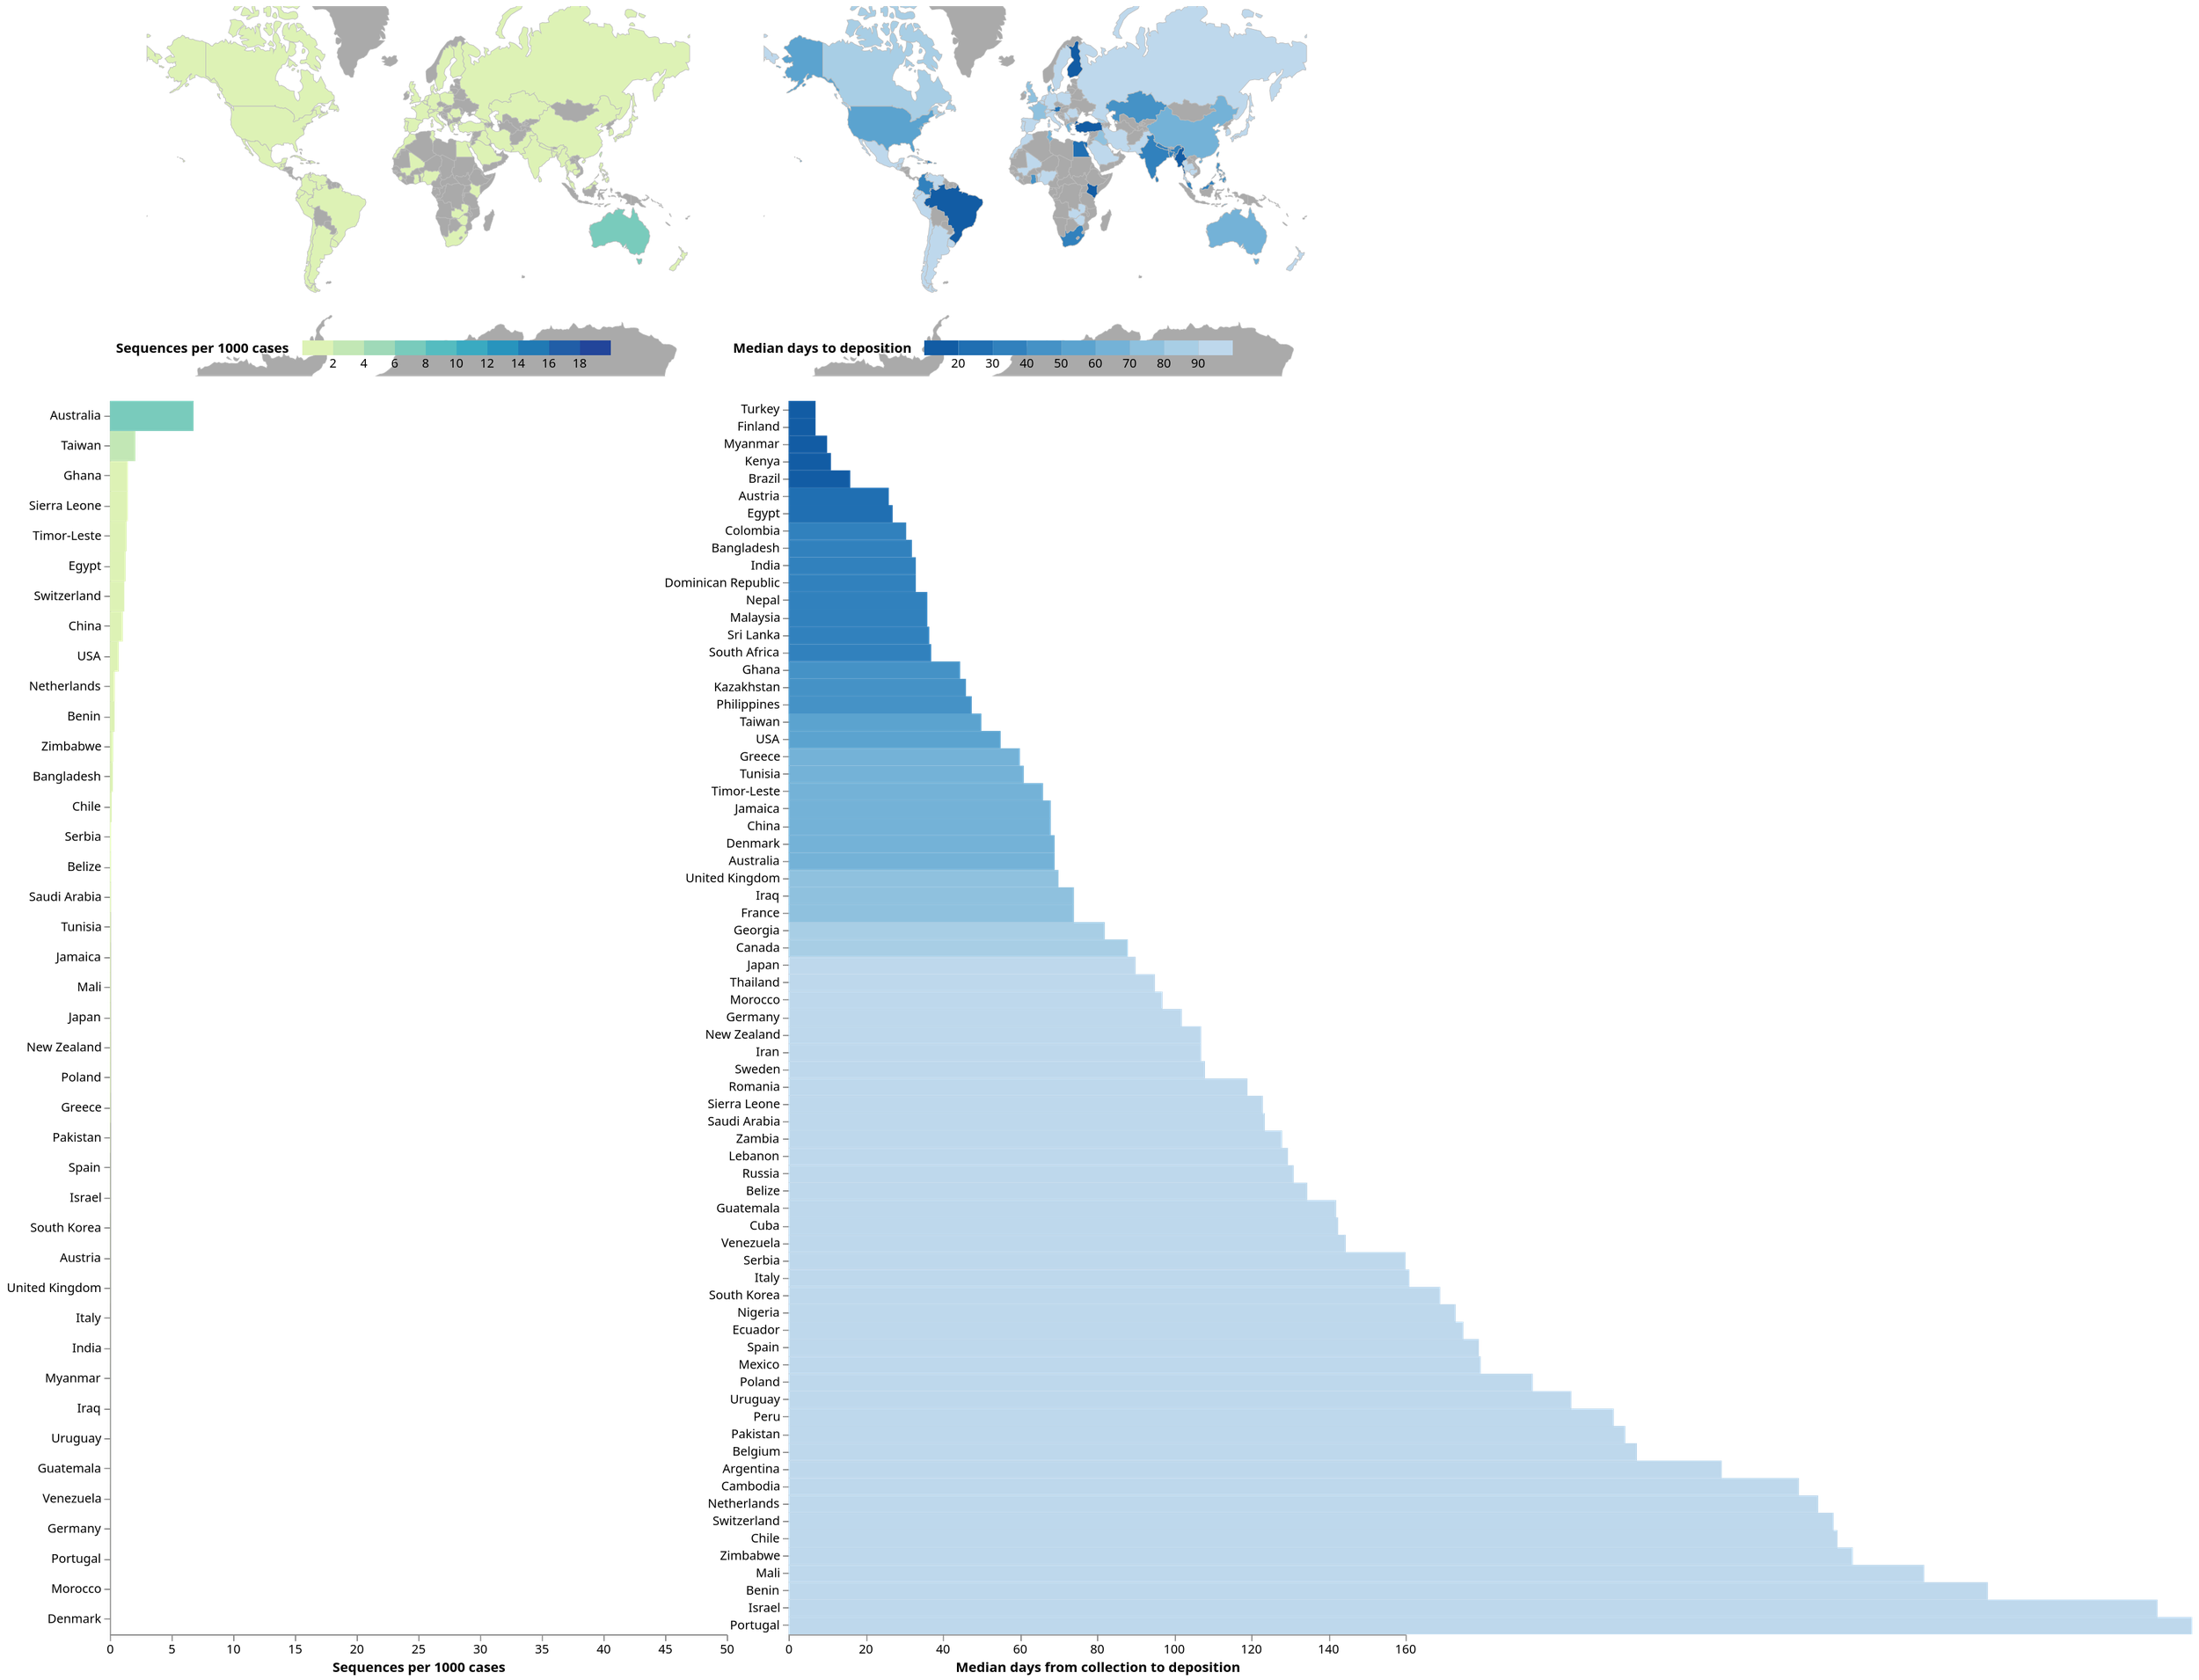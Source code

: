 {"$schema": "https://vega.github.io/schema/vega/v5.json", "description": "An interactive world map supporting pan and zoom.", "width": 1000, "height": 1300, "padding": 5, "signals": [{"name": "mapWidth", "update": "width / 2"}, {"name": "mapHeight", "update": "height - 1000"}, {"name": "chartXRange", "update": "[0, (width / 2) - 50]"}, {"name": "chartWidth", "update": "(width / 2) - 50"}, {"name": "chartHeight", "update": "height - 300"}, {"name": "chartX", "update": "mapWidth + 50"}, {"name": "chartY", "update": "mapHeight + 20"}, {"name": "tx", "update": "mapWidth / 2"}, {"name": "ty", "update": "mapHeight / 2"}, {"name": "scale", "value": 70, "on": [{"events": "[@seqMap:mouseover, @seqMap:mouseout] > wheel!, [@seqMapRect:mouseover, @seqMapRect:mouseout] > wheel!, [@turnaroundMap:mouseover, @turnaroundMap:mouseout] > wheel!, [@turnaroundMapRect:mouseover, @turnaroundMapRect:mouseout] > wheel!", "update": "clamp(scale * pow(1.0005, -event.deltaY * pow(16, event.deltaMode)), 70, 3000)"}]}, {"name": "angles", "value": [0, 0], "on": [{"events": "mousedown", "update": "[rotateX, centerY]"}]}, {"name": "cloned", "value": null, "on": [{"events": "mousedown", "update": "copy('projection')"}]}, {"name": "start", "value": null, "on": [{"events": "mousedown", "update": "invert(cloned, xy())"}]}, {"name": "drag", "value": null, "on": [{"events": "[@seqMapRect:mousedown, window:mouseup] > window:mousemove, [@seqMap:mousedown, window:mouseup] > window:mousemove, [@turnaroundMapRect:mousedown, window:mouseup] > window:mousemove, [@turnaroundMap:mousedown, window:mouseup] > window:mousemove", "update": "invert(cloned, xy())"}]}, {"name": "delta", "value": null, "on": [{"events": {"signal": "drag"}, "update": "[drag[0] - start[0], start[1] - drag[1]]"}]}, {"name": "rotateX", "value": 0, "on": [{"events": {"signal": "delta"}, "update": "angles[0] + delta[0]"}]}, {"name": "centerY", "value": 0, "on": [{"events": {"signal": "delta"}, "update": "clamp(angles[1] + delta[1], -60, 60)"}]}, {"name": "hoverCountry", "value": null, "on": [{"events": "@seqMap:mouseover, @turnaroundMap:mouseover, rect:mouseover", "update": "datum['Country_Region']"}, {"events": "@seqMap:mouseout, @turnaroundMap:mouseout, rect:mouseout", "update": "null"}, {"events": "@seqLabels:mouseover, @turnaroundLabels:mouseover", "update": "datum.value"}, {"events": "@seqLabels:mouseout, @turnaroundLabels:mouseout", "update": "null"}]}], "projections": [{"name": "projection", "type": "mercator", "scale": {"signal": "scale"}, "rotate": [{"signal": "rotateX"}, 0, 0], "center": [0, {"signal": "centerY"}], "translate": [{"signal": "tx"}, {"signal": "ty"}]}], "data": [{"name": "scores", "values": [{"UID": 4, "Country_Region": "Afghanistan", "median_turnaround_days": null, "min_turnaround_days": null, "max_turnaround_days": null, "num_sequences": 0.0, "cases": null, "sequences_per_case": 0.0}, {"UID": 8, "Country_Region": "Albania", "median_turnaround_days": null, "min_turnaround_days": null, "max_turnaround_days": null, "num_sequences": 0.0, "cases": null, "sequences_per_case": 0.0}, {"UID": 10, "Country_Region": "Antarctica", "median_turnaround_days": null, "min_turnaround_days": null, "max_turnaround_days": null, "num_sequences": 0.0, "cases": null, "sequences_per_case": 0.0}, {"UID": 12, "Country_Region": "Algeria", "median_turnaround_days": null, "min_turnaround_days": null, "max_turnaround_days": null, "num_sequences": 0.0, "cases": null, "sequences_per_case": 0.0}, {"UID": 20, "Country_Region": "Andorra", "median_turnaround_days": null, "min_turnaround_days": null, "max_turnaround_days": null, "num_sequences": 0.0, "cases": null, "sequences_per_case": 0.0}, {"UID": 24, "Country_Region": "Angola", "median_turnaround_days": null, "min_turnaround_days": null, "max_turnaround_days": null, "num_sequences": 0.0, "cases": null, "sequences_per_case": 0.0}, {"UID": 28, "Country_Region": "Antigua and Barbuda", "median_turnaround_days": null, "min_turnaround_days": null, "max_turnaround_days": null, "num_sequences": 0.0, "cases": null, "sequences_per_case": 0.0}, {"UID": 32, "Country_Region": "Argentina", "median_turnaround_days": 242.0, "min_turnaround_days": 152.0, "max_turnaround_days": 261.0, "num_sequences": 42.0, "cases": 7197323.0, "sequences_per_case": 5.8355e-06}, {"UID": 51, "Country_Region": "Armenia", "median_turnaround_days": null, "min_turnaround_days": null, "max_turnaround_days": null, "num_sequences": 0.0, "cases": null, "sequences_per_case": 0.0}, {"UID": 40, "Country_Region": "Austria", "median_turnaround_days": 26.0, "min_turnaround_days": 26.0, "max_turnaround_days": 26.0, "num_sequences": 39.0, "cases": 1459306.0, "sequences_per_case": 2.6725e-05}, {"UID": 31, "Country_Region": "Azerbaijan", "median_turnaround_days": null, "min_turnaround_days": null, "max_turnaround_days": null, "num_sequences": 0.0, "cases": null, "sequences_per_case": 0.0}, {"UID": 44, "Country_Region": "Bahamas", "median_turnaround_days": null, "min_turnaround_days": null, "max_turnaround_days": null, "num_sequences": 0.0, "cases": null, "sequences_per_case": 0.0}, {"UID": 48, "Country_Region": "Bahrain", "median_turnaround_days": 27.0, "min_turnaround_days": 14.0, "max_turnaround_days": 241.0, "num_sequences": 137.0, "cases": 310906.0, "sequences_per_case": 0.0004406477}, {"UID": 50, "Country_Region": "Bangladesh", "median_turnaround_days": 32.0, "min_turnaround_days": 8.0, "max_turnaround_days": 222.0, "num_sequences": 387.0, "cases": 1624387.0, "sequences_per_case": 0.0002382437}, {"UID": 52, "Country_Region": "Barbados", "median_turnaround_days": null, "min_turnaround_days": null, "max_turnaround_days": null, "num_sequences": 0.0, "cases": null, "sequences_per_case": 0.0}, {"UID": 112, "Country_Region": "Belarus", "median_turnaround_days": null, "min_turnaround_days": null, "max_turnaround_days": null, "num_sequences": 0.0, "cases": null, "sequences_per_case": 0.0}, {"UID": 56, "Country_Region": "Belgium", "median_turnaround_days": 220.0, "min_turnaround_days": 124.0, "max_turnaround_days": 316.0, "num_sequences": 2.0, "cases": 2484027.0, "sequences_per_case": 8.051e-07}, {"UID": 84, "Country_Region": "Belize", "median_turnaround_days": 134.5, "min_turnaround_days": 118.0, "max_turnaround_days": 157.0, "num_sequences": 4.0, "cases": 41867.0, "sequences_per_case": 9.55406e-05}, {"UID": 204, "Country_Region": "Benin", "median_turnaround_days": 311.0, "min_turnaround_days": 287.0, "max_turnaround_days": 318.0, "num_sequences": 10.0, "cases": 26036.0, "sequences_per_case": 0.0003840836}, {"UID": 64, "Country_Region": "Bhutan", "median_turnaround_days": null, "min_turnaround_days": null, "max_turnaround_days": null, "num_sequences": 0.0, "cases": null, "sequences_per_case": 0.0}, {"UID": 68, "Country_Region": "Bolivia", "median_turnaround_days": null, "min_turnaround_days": null, "max_turnaround_days": null, "num_sequences": 0.0, "cases": null, "sequences_per_case": 0.0}, {"UID": 70, "Country_Region": "Bosnia and Herzegovina", "median_turnaround_days": null, "min_turnaround_days": null, "max_turnaround_days": null, "num_sequences": 0.0, "cases": null, "sequences_per_case": 0.0}, {"UID": 72, "Country_Region": "Botswana", "median_turnaround_days": null, "min_turnaround_days": null, "max_turnaround_days": null, "num_sequences": 0.0, "cases": null, "sequences_per_case": 0.0}, {"UID": 76, "Country_Region": "Brazil", "median_turnaround_days": 16.0, "min_turnaround_days": 3.0, "max_turnaround_days": 227.0, "num_sequences": 18.0, "cases": 23089509.0, "sequences_per_case": 7.796e-07}, {"UID": 96, "Country_Region": "Brunei", "median_turnaround_days": null, "min_turnaround_days": null, "max_turnaround_days": null, "num_sequences": 0.0, "cases": null, "sequences_per_case": 0.0}, {"UID": 100, "Country_Region": "Bulgaria", "median_turnaround_days": null, "min_turnaround_days": null, "max_turnaround_days": null, "num_sequences": 0.0, "cases": null, "sequences_per_case": 0.0}, {"UID": 854, "Country_Region": "Burkina Faso", "median_turnaround_days": null, "min_turnaround_days": null, "max_turnaround_days": null, "num_sequences": 0.0, "cases": null, "sequences_per_case": 0.0}, {"UID": 104, "Country_Region": "Myanmar", "median_turnaround_days": 10.0, "min_turnaround_days": 10.0, "max_turnaround_days": 10.0, "num_sequences": 9.0, "cases": 533245.0, "sequences_per_case": 1.68778e-05}, {"UID": 108, "Country_Region": "Burundi", "median_turnaround_days": null, "min_turnaround_days": null, "max_turnaround_days": null, "num_sequences": 0.0, "cases": null, "sequences_per_case": 0.0}, {"UID": 132, "Country_Region": "Cabo Verde", "median_turnaround_days": null, "min_turnaround_days": null, "max_turnaround_days": null, "num_sequences": 0.0, "cases": null, "sequences_per_case": 0.0}, {"UID": 116, "Country_Region": "Cambodia", "median_turnaround_days": 262.0, "min_turnaround_days": 262.0, "max_turnaround_days": 262.0, "num_sequences": 1.0, "cases": 120825.0, "sequences_per_case": 8.2764e-06}, {"UID": 120, "Country_Region": "Cameroon", "median_turnaround_days": null, "min_turnaround_days": null, "max_turnaround_days": null, "num_sequences": 0.0, "cases": null, "sequences_per_case": 0.0}, {"UID": 140, "Country_Region": "Central African Republic", "median_turnaround_days": null, "min_turnaround_days": null, "max_turnaround_days": null, "num_sequences": 0.0, "cases": null, "sequences_per_case": 0.0}, {"UID": 148, "Country_Region": "Chad", "median_turnaround_days": null, "min_turnaround_days": null, "max_turnaround_days": null, "num_sequences": 0.0, "cases": null, "sequences_per_case": 0.0}, {"UID": 152, "Country_Region": "Chile", "median_turnaround_days": 272.0, "min_turnaround_days": 91.0, "max_turnaround_days": 316.0, "num_sequences": 280.0, "cases": 1885540.0, "sequences_per_case": 0.0001484986}, {"UID": 170, "Country_Region": "Colombia", "median_turnaround_days": 30.5, "min_turnaround_days": 19.0, "max_turnaround_days": 42.0, "num_sequences": 2.0, "cases": 5568068.0, "sequences_per_case": 3.592e-07}, {"UID": 178, "Country_Region": "Republic of the Congo", "median_turnaround_days": null, "min_turnaround_days": null, "max_turnaround_days": null, "num_sequences": 0.0, "cases": null, "sequences_per_case": 0.0}, {"UID": 180, "Country_Region": "Democratic Republic of the Congo", "median_turnaround_days": null, "min_turnaround_days": null, "max_turnaround_days": null, "num_sequences": 0.0, "cases": null, "sequences_per_case": 0.0}, {"UID": 174, "Country_Region": "Comoros", "median_turnaround_days": null, "min_turnaround_days": null, "max_turnaround_days": null, "num_sequences": 0.0, "cases": null, "sequences_per_case": 0.0}, {"UID": 188, "Country_Region": "Costa Rica", "median_turnaround_days": null, "min_turnaround_days": null, "max_turnaround_days": null, "num_sequences": 0.0, "cases": null, "sequences_per_case": 0.0}, {"UID": 384, "Country_Region": "Cote d'Ivoire", "median_turnaround_days": null, "min_turnaround_days": null, "max_turnaround_days": null, "num_sequences": 0.0, "cases": null, "sequences_per_case": 0.0}, {"UID": 191, "Country_Region": "Croatia", "median_turnaround_days": null, "min_turnaround_days": null, "max_turnaround_days": null, "num_sequences": 0.0, "cases": null, "sequences_per_case": 0.0}, {"UID": 192, "Country_Region": "Cuba", "median_turnaround_days": 142.5, "min_turnaround_days": 140.0, "max_turnaround_days": 145.0, "num_sequences": 2.0, "cases": 1002499.0, "sequences_per_case": 1.995e-06}, {"UID": 196, "Country_Region": "Cyprus", "median_turnaround_days": null, "min_turnaround_days": null, "max_turnaround_days": null, "num_sequences": 0.0, "cases": null, "sequences_per_case": 0.0}, {"UID": 203, "Country_Region": "Czechia", "median_turnaround_days": null, "min_turnaround_days": null, "max_turnaround_days": null, "num_sequences": 0.0, "cases": null, "sequences_per_case": 0.0}, {"UID": 208, "Country_Region": "Denmark", "median_turnaround_days": 69.0, "min_turnaround_days": 57.0, "max_turnaround_days": 72.0, "num_sequences": 12.0, "cases": 1159986.0, "sequences_per_case": 1.0345e-05}, {"UID": 234, "Country_Region": "Faroe Islands", "median_turnaround_days": null, "min_turnaround_days": null, "max_turnaround_days": null, "num_sequences": 0.0, "cases": null, "sequences_per_case": 0.0}, {"UID": 304, "Country_Region": "Greenland", "median_turnaround_days": null, "min_turnaround_days": null, "max_turnaround_days": null, "num_sequences": 0.0, "cases": null, "sequences_per_case": 0.0}, {"UID": 9999, "Country_Region": "Diamond Princess", "median_turnaround_days": null, "min_turnaround_days": null, "max_turnaround_days": null, "num_sequences": 0.0, "cases": null, "sequences_per_case": 0.0}, {"UID": 262, "Country_Region": "Djibouti", "median_turnaround_days": null, "min_turnaround_days": null, "max_turnaround_days": null, "num_sequences": 0.0, "cases": null, "sequences_per_case": 0.0}, {"UID": 212, "Country_Region": "Dominica", "median_turnaround_days": null, "min_turnaround_days": null, "max_turnaround_days": null, "num_sequences": 0.0, "cases": null, "sequences_per_case": 0.0}, {"UID": 214, "Country_Region": "Dominican Republic", "median_turnaround_days": 33.0, "min_turnaround_days": 33.0, "max_turnaround_days": 33.0, "num_sequences": 1.0, "cases": 504914.0, "sequences_per_case": 1.9805e-06}, {"UID": 218, "Country_Region": "Ecuador", "median_turnaround_days": 175.0, "min_turnaround_days": 30.0, "max_turnaround_days": 260.0, "num_sequences": 4.0, "cases": 602942.0, "sequences_per_case": 6.6341e-06}, {"UID": 818, "Country_Region": "Egypt", "median_turnaround_days": 27.0, "min_turnaround_days": 8.0, "max_turnaround_days": 301.0, "num_sequences": 513.0, "cases": 401308.0, "sequences_per_case": 0.0012783199}, {"UID": 222, "Country_Region": "El Salvador", "median_turnaround_days": null, "min_turnaround_days": null, "max_turnaround_days": null, "num_sequences": 0.0, "cases": null, "sequences_per_case": 0.0}, {"UID": 226, "Country_Region": "Equatorial Guinea", "median_turnaround_days": null, "min_turnaround_days": null, "max_turnaround_days": null, "num_sequences": 0.0, "cases": null, "sequences_per_case": 0.0}, {"UID": 232, "Country_Region": "Eritrea", "median_turnaround_days": null, "min_turnaround_days": null, "max_turnaround_days": null, "num_sequences": 0.0, "cases": null, "sequences_per_case": 0.0}, {"UID": 233, "Country_Region": "Estonia", "median_turnaround_days": null, "min_turnaround_days": null, "max_turnaround_days": null, "num_sequences": 0.0, "cases": null, "sequences_per_case": 0.0}, {"UID": 748, "Country_Region": "Eswatini", "median_turnaround_days": null, "min_turnaround_days": null, "max_turnaround_days": null, "num_sequences": 0.0, "cases": null, "sequences_per_case": 0.0}, {"UID": 231, "Country_Region": "Ethiopia", "median_turnaround_days": null, "min_turnaround_days": null, "max_turnaround_days": null, "num_sequences": 0.0, "cases": null, "sequences_per_case": 0.0}, {"UID": 242, "Country_Region": "Fiji", "median_turnaround_days": null, "min_turnaround_days": null, "max_turnaround_days": null, "num_sequences": 0.0, "cases": null, "sequences_per_case": 0.0}, {"UID": 246, "Country_Region": "Finland", "median_turnaround_days": 7.0, "min_turnaround_days": 7.0, "max_turnaround_days": 7.0, "num_sequences": 1.0, "cases": 371135.0, "sequences_per_case": 2.6944e-06}, {"UID": 250, "Country_Region": "France", "median_turnaround_days": 74.0, "min_turnaround_days": 40.0, "max_turnaround_days": 306.0, "num_sequences": 90.0, "cases": 13869626.0, "sequences_per_case": 6.489e-06}, {"UID": 254, "Country_Region": "French Guiana", "median_turnaround_days": null, "min_turnaround_days": null, "max_turnaround_days": null, "num_sequences": 0.0, "cases": null, "sequences_per_case": 0.0}, {"UID": 258, "Country_Region": "French Polynesia", "median_turnaround_days": null, "min_turnaround_days": null, "max_turnaround_days": null, "num_sequences": 0.0, "cases": null, "sequences_per_case": 0.0}, {"UID": 312, "Country_Region": "Guadeloupe", "median_turnaround_days": null, "min_turnaround_days": null, "max_turnaround_days": null, "num_sequences": 0.0, "cases": null, "sequences_per_case": 0.0}, {"UID": 474, "Country_Region": "Martinique", "median_turnaround_days": null, "min_turnaround_days": null, "max_turnaround_days": null, "num_sequences": 0.0, "cases": null, "sequences_per_case": 0.0}, {"UID": 175, "Country_Region": "Mayotte", "median_turnaround_days": null, "min_turnaround_days": null, "max_turnaround_days": null, "num_sequences": 0.0, "cases": null, "sequences_per_case": 0.0}, {"UID": 540, "Country_Region": "New Caledonia", "median_turnaround_days": null, "min_turnaround_days": null, "max_turnaround_days": null, "num_sequences": 0.0, "cases": null, "sequences_per_case": 0.0}, {"UID": 638, "Country_Region": "Reunion", "median_turnaround_days": null, "min_turnaround_days": null, "max_turnaround_days": null, "num_sequences": 0.0, "cases": null, "sequences_per_case": 0.0}, {"UID": 652, "Country_Region": "Saint Barthelemy", "median_turnaround_days": null, "min_turnaround_days": null, "max_turnaround_days": null, "num_sequences": 0.0, "cases": null, "sequences_per_case": 0.0}, {"UID": 666, "Country_Region": "Saint Pierre and Miquelon", "median_turnaround_days": null, "min_turnaround_days": null, "max_turnaround_days": null, "num_sequences": 0.0, "cases": null, "sequences_per_case": 0.0}, {"UID": 663, "Country_Region": "St Martin", "median_turnaround_days": null, "min_turnaround_days": null, "max_turnaround_days": null, "num_sequences": 0.0, "cases": null, "sequences_per_case": 0.0}, {"UID": 266, "Country_Region": "Gabon", "median_turnaround_days": null, "min_turnaround_days": null, "max_turnaround_days": null, "num_sequences": 0.0, "cases": null, "sequences_per_case": 0.0}, {"UID": 270, "Country_Region": "Gambia", "median_turnaround_days": null, "min_turnaround_days": null, "max_turnaround_days": null, "num_sequences": 0.0, "cases": null, "sequences_per_case": 0.0}, {"UID": 268, "Country_Region": "Georgia", "median_turnaround_days": 82.0, "min_turnaround_days": 54.0, "max_turnaround_days": 98.0, "num_sequences": 8.0, "cases": 999343.0, "sequences_per_case": 8.0053e-06}, {"UID": 276, "Country_Region": "Germany", "median_turnaround_days": 102.0, "min_turnaround_days": 45.0, "max_turnaround_days": 355.0, "num_sequences": 95.0, "cases": 8104157.0, "sequences_per_case": 1.17224e-05}, {"UID": 288, "Country_Region": "Ghana", "median_turnaround_days": 44.5, "min_turnaround_days": 23.0, "max_turnaround_days": 190.0, "num_sequences": 224.0, "cases": 153514.0, "sequences_per_case": 0.0014591503}, {"UID": 300, "Country_Region": "Greece", "median_turnaround_days": 60.0, "min_turnaround_days": 26.0, "max_turnaround_days": 69.0, "num_sequences": 98.0, "cases": 1679705.0, "sequences_per_case": 5.83436e-05}, {"UID": 308, "Country_Region": "Grenada", "median_turnaround_days": null, "min_turnaround_days": null, "max_turnaround_days": null, "num_sequences": 0.0, "cases": null, "sequences_per_case": 0.0}, {"UID": 320, "Country_Region": "Guatemala", "median_turnaround_days": 142.0, "min_turnaround_days": 137.0, "max_turnaround_days": 145.0, "num_sequences": 10.0, "cases": 653555.0, "sequences_per_case": 1.53009e-05}, {"UID": 324, "Country_Region": "Guinea", "median_turnaround_days": null, "min_turnaround_days": null, "max_turnaround_days": null, "num_sequences": 0.0, "cases": null, "sequences_per_case": 0.0}, {"UID": 624, "Country_Region": "Guinea-Bissau", "median_turnaround_days": null, "min_turnaround_days": null, "max_turnaround_days": null, "num_sequences": 0.0, "cases": null, "sequences_per_case": 0.0}, {"UID": 328, "Country_Region": "Guyana", "median_turnaround_days": null, "min_turnaround_days": null, "max_turnaround_days": null, "num_sequences": 0.0, "cases": null, "sequences_per_case": 0.0}, {"UID": 332, "Country_Region": "Haiti", "median_turnaround_days": null, "min_turnaround_days": null, "max_turnaround_days": null, "num_sequences": 0.0, "cases": null, "sequences_per_case": 0.0}, {"UID": 336, "Country_Region": "Holy See", "median_turnaround_days": null, "min_turnaround_days": null, "max_turnaround_days": null, "num_sequences": 0.0, "cases": null, "sequences_per_case": 0.0}, {"UID": 340, "Country_Region": "Honduras", "median_turnaround_days": null, "min_turnaround_days": null, "max_turnaround_days": null, "num_sequences": 0.0, "cases": null, "sequences_per_case": 0.0}, {"UID": 348, "Country_Region": "Hungary", "median_turnaround_days": null, "min_turnaround_days": null, "max_turnaround_days": null, "num_sequences": 0.0, "cases": null, "sequences_per_case": 0.0}, {"UID": 352, "Country_Region": "Iceland", "median_turnaround_days": null, "min_turnaround_days": null, "max_turnaround_days": null, "num_sequences": 0.0, "cases": null, "sequences_per_case": 0.0}, {"UID": 356, "Country_Region": "India", "median_turnaround_days": 33.0, "min_turnaround_days": 10.0, "max_turnaround_days": 264.0, "num_sequences": 715.0, "cases": 37618271.0, "sequences_per_case": 1.90067e-05}, {"UID": 360, "Country_Region": "Indonesia", "median_turnaround_days": null, "min_turnaround_days": null, "max_turnaround_days": null, "num_sequences": 0.0, "cases": null, "sequences_per_case": 0.0}, {"UID": 364, "Country_Region": "Iran", "median_turnaround_days": 107.0, "min_turnaround_days": 28.0, "max_turnaround_days": 135.0, "num_sequences": 9.0, "cases": 6224196.0, "sequences_per_case": 1.446e-06}, {"UID": 368, "Country_Region": "Iraq", "median_turnaround_days": 74.0, "min_turnaround_days": 7.0, "max_turnaround_days": 148.0, "num_sequences": 33.0, "cases": 2118779.0, "sequences_per_case": 1.5575e-05}, {"UID": 372, "Country_Region": "Ireland", "median_turnaround_days": null, "min_turnaround_days": null, "max_turnaround_days": null, "num_sequences": 0.0, "cases": null, "sequences_per_case": 0.0}, {"UID": 376, "Country_Region": "Israel", "median_turnaround_days": 355.0, "min_turnaround_days": 33.0, "max_turnaround_days": 367.0, "num_sequences": 58.0, "cases": 1792130.0, "sequences_per_case": 3.23637e-05}, {"UID": 380, "Country_Region": "Italy", "median_turnaround_days": 161.0, "min_turnaround_days": 4.0, "max_turnaround_days": 333.0, "num_sequences": 168.0, "cases": 8790302.0, "sequences_per_case": 1.9112e-05}, {"UID": 388, "Country_Region": "Jamaica", "median_turnaround_days": 68.0, "min_turnaround_days": 66.0, "max_turnaround_days": 74.0, "num_sequences": 8.0, "cases": 113438.0, "sequences_per_case": 7.05231e-05}, {"UID": 392, "Country_Region": "Japan", "median_turnaround_days": 90.0, "min_turnaround_days": 19.0, "max_turnaround_days": 309.0, "num_sequences": 129.0, "cases": 1902304.0, "sequences_per_case": 6.78125e-05}, {"UID": 400, "Country_Region": "Jordan", "median_turnaround_days": null, "min_turnaround_days": null, "max_turnaround_days": null, "num_sequences": 0.0, "cases": null, "sequences_per_case": 0.0}, {"UID": 398, "Country_Region": "Kazakhstan", "median_turnaround_days": 46.0, "min_turnaround_days": 46.0, "max_turnaround_days": 46.0, "num_sequences": 4.0, "cases": 1155871.0, "sequences_per_case": 3.4606e-06}, {"UID": 404, "Country_Region": "Kenya", "median_turnaround_days": 11.0, "min_turnaround_days": 11.0, "max_turnaround_days": 11.0, "num_sequences": 1.0, "cases": 317857.0, "sequences_per_case": 3.1461e-06}, {"UID": 296, "Country_Region": "Kiribati", "median_turnaround_days": null, "min_turnaround_days": null, "max_turnaround_days": null, "num_sequences": 0.0, "cases": null, "sequences_per_case": 0.0}, {"UID": 410, "Country_Region": "South Korea", "median_turnaround_days": 169.0, "min_turnaround_days": 38.0, "max_turnaround_days": 342.0, "num_sequences": 19.0, "cases": 700102.0, "sequences_per_case": 2.71389e-05}, {"UID": 383, "Country_Region": "Kosovo", "median_turnaround_days": null, "min_turnaround_days": null, "max_turnaround_days": null, "num_sequences": 0.0, "cases": null, "sequences_per_case": 0.0}, {"UID": 414, "Country_Region": "Kuwait", "median_turnaround_days": null, "min_turnaround_days": null, "max_turnaround_days": null, "num_sequences": 0.0, "cases": null, "sequences_per_case": 0.0}, {"UID": 417, "Country_Region": "Kyrgyzstan", "median_turnaround_days": null, "min_turnaround_days": null, "max_turnaround_days": null, "num_sequences": 0.0, "cases": null, "sequences_per_case": 0.0}, {"UID": 418, "Country_Region": "Laos", "median_turnaround_days": null, "min_turnaround_days": null, "max_turnaround_days": null, "num_sequences": 0.0, "cases": null, "sequences_per_case": 0.0}, {"UID": 428, "Country_Region": "Latvia", "median_turnaround_days": null, "min_turnaround_days": null, "max_turnaround_days": null, "num_sequences": 0.0, "cases": null, "sequences_per_case": 0.0}, {"UID": 422, "Country_Region": "Lebanon", "median_turnaround_days": 129.5, "min_turnaround_days": 129.0, "max_turnaround_days": 131.0, "num_sequences": 4.0, "cases": 826279.0, "sequences_per_case": 4.841e-06}, {"UID": 426, "Country_Region": "Lesotho", "median_turnaround_days": null, "min_turnaround_days": null, "max_turnaround_days": null, "num_sequences": 0.0, "cases": null, "sequences_per_case": 0.0}, {"UID": 430, "Country_Region": "Liberia", "median_turnaround_days": null, "min_turnaround_days": null, "max_turnaround_days": null, "num_sequences": 0.0, "cases": null, "sequences_per_case": 0.0}, {"UID": 434, "Country_Region": "Libya", "median_turnaround_days": null, "min_turnaround_days": null, "max_turnaround_days": null, "num_sequences": 0.0, "cases": null, "sequences_per_case": 0.0}, {"UID": 438, "Country_Region": "Liechtenstein", "median_turnaround_days": null, "min_turnaround_days": null, "max_turnaround_days": null, "num_sequences": 0.0, "cases": null, "sequences_per_case": 0.0}, {"UID": 440, "Country_Region": "Lithuania", "median_turnaround_days": null, "min_turnaround_days": null, "max_turnaround_days": null, "num_sequences": 0.0, "cases": null, "sequences_per_case": 0.0}, {"UID": 442, "Country_Region": "Luxembourg", "median_turnaround_days": null, "min_turnaround_days": null, "max_turnaround_days": null, "num_sequences": 0.0, "cases": null, "sequences_per_case": 0.0}, {"UID": 450, "Country_Region": "Madagascar", "median_turnaround_days": null, "min_turnaround_days": null, "max_turnaround_days": null, "num_sequences": 0.0, "cases": null, "sequences_per_case": 0.0}, {"UID": 454, "Country_Region": "Malawi", "median_turnaround_days": null, "min_turnaround_days": null, "max_turnaround_days": null, "num_sequences": 0.0, "cases": null, "sequences_per_case": 0.0}, {"UID": 458, "Country_Region": "Malaysia", "median_turnaround_days": 36.0, "min_turnaround_days": 34.0, "max_turnaround_days": 188.0, "num_sequences": 5.0, "cases": 2810689.0, "sequences_per_case": 1.7789e-06}, {"UID": 462, "Country_Region": "Maldives", "median_turnaround_days": null, "min_turnaround_days": null, "max_turnaround_days": null, "num_sequences": 0.0, "cases": null, "sequences_per_case": 0.0}, {"UID": 466, "Country_Region": "Mali", "median_turnaround_days": 294.5, "min_turnaround_days": 288.0, "max_turnaround_days": 301.0, "num_sequences": 2.0, "cases": 28755.0, "sequences_per_case": 6.95531e-05}, {"UID": 470, "Country_Region": "Malta", "median_turnaround_days": 32.5, "min_turnaround_days": 30.0, "max_turnaround_days": 49.0, "num_sequences": 6.0, "cases": 63998.0, "sequences_per_case": 9.37529e-05}, {"UID": 584, "Country_Region": "Marshall Islands", "median_turnaround_days": null, "min_turnaround_days": null, "max_turnaround_days": null, "num_sequences": 0.0, "cases": null, "sequences_per_case": 0.0}, {"UID": 478, "Country_Region": "Mauritania", "median_turnaround_days": null, "min_turnaround_days": null, "max_turnaround_days": null, "num_sequences": 0.0, "cases": null, "sequences_per_case": 0.0}, {"UID": 480, "Country_Region": "Mauritius", "median_turnaround_days": null, "min_turnaround_days": null, "max_turnaround_days": null, "num_sequences": 0.0, "cases": null, "sequences_per_case": 0.0}, {"UID": 484, "Country_Region": "Mexico", "median_turnaround_days": 179.5, "min_turnaround_days": 144.0, "max_turnaround_days": 189.0, "num_sequences": 10.0, "cases": 4385415.0, "sequences_per_case": 2.2803e-06}, {"UID": 583, "Country_Region": "Micronesia", "median_turnaround_days": null, "min_turnaround_days": null, "max_turnaround_days": null, "num_sequences": 0.0, "cases": null, "sequences_per_case": 0.0}, {"UID": 498, "Country_Region": "Moldova", "median_turnaround_days": null, "min_turnaround_days": null, "max_turnaround_days": null, "num_sequences": 0.0, "cases": null, "sequences_per_case": 0.0}, {"UID": 492, "Country_Region": "Monaco", "median_turnaround_days": null, "min_turnaround_days": null, "max_turnaround_days": null, "num_sequences": 0.0, "cases": null, "sequences_per_case": 0.0}, {"UID": 496, "Country_Region": "Mongolia", "median_turnaround_days": null, "min_turnaround_days": null, "max_turnaround_days": null, "num_sequences": 0.0, "cases": null, "sequences_per_case": 0.0}, {"UID": 499, "Country_Region": "Montenegro", "median_turnaround_days": null, "min_turnaround_days": null, "max_turnaround_days": null, "num_sequences": 0.0, "cases": null, "sequences_per_case": 0.0}, {"UID": 504, "Country_Region": "Morocco", "median_turnaround_days": 97.0, "min_turnaround_days": 21.0, "max_turnaround_days": 223.0, "num_sequences": 12.0, "cases": 1051830.0, "sequences_per_case": 1.14087e-05}, {"UID": 508, "Country_Region": "Mozambique", "median_turnaround_days": null, "min_turnaround_days": null, "max_turnaround_days": null, "num_sequences": 0.0, "cases": null, "sequences_per_case": 0.0}, {"UID": 8888, "Country_Region": "MS Zaandam", "median_turnaround_days": null, "min_turnaround_days": null, "max_turnaround_days": null, "num_sequences": 0.0, "cases": null, "sequences_per_case": 0.0}, {"UID": 516, "Country_Region": "Namibia", "median_turnaround_days": null, "min_turnaround_days": null, "max_turnaround_days": null, "num_sequences": 0.0, "cases": null, "sequences_per_case": 0.0}, {"UID": 524, "Country_Region": "Nepal", "median_turnaround_days": 36.0, "min_turnaround_days": 36.0, "max_turnaround_days": 36.0, "num_sequences": 1.0, "cases": 859485.0, "sequences_per_case": 1.1635e-06}, {"UID": 528, "Country_Region": "Netherlands", "median_turnaround_days": 267.0, "min_turnaround_days": 4.0, "max_turnaround_days": 390.0, "num_sequences": 1444.0, "cases": 3611351.0, "sequences_per_case": 0.0003998504}, {"UID": 533, "Country_Region": "Aruba", "median_turnaround_days": null, "min_turnaround_days": null, "max_turnaround_days": null, "num_sequences": 0.0, "cases": null, "sequences_per_case": 0.0}, {"UID": 531, "Country_Region": "Curacao", "median_turnaround_days": null, "min_turnaround_days": null, "max_turnaround_days": null, "num_sequences": 0.0, "cases": null, "sequences_per_case": 0.0}, {"UID": 534, "Country_Region": "Sint Maarten", "median_turnaround_days": null, "min_turnaround_days": null, "max_turnaround_days": null, "num_sequences": 0.0, "cases": null, "sequences_per_case": 0.0}, {"UID": 535, "Country_Region": "Bonaire, Sint Eustatius and Saba", "median_turnaround_days": null, "min_turnaround_days": null, "max_turnaround_days": null, "num_sequences": 0.0, "cases": null, "sequences_per_case": 0.0}, {"UID": 554, "Country_Region": "New Zealand", "median_turnaround_days": 107.0, "min_turnaround_days": 107.0, "max_turnaround_days": 107.0, "num_sequences": 1.0, "cases": 15172.0, "sequences_per_case": 6.59109e-05}, {"UID": 558, "Country_Region": "Nicaragua", "median_turnaround_days": null, "min_turnaround_days": null, "max_turnaround_days": null, "num_sequences": 0.0, "cases": null, "sequences_per_case": 0.0}, {"UID": 562, "Country_Region": "Niger", "median_turnaround_days": null, "min_turnaround_days": null, "max_turnaround_days": null, "num_sequences": 0.0, "cases": null, "sequences_per_case": 0.0}, {"UID": 566, "Country_Region": "Nigeria", "median_turnaround_days": 173.0, "min_turnaround_days": 99.0, "max_turnaround_days": 247.0, "num_sequences": 2.0, "cases": 251178.0, "sequences_per_case": 7.9625e-06}, {"UID": 807, "Country_Region": "North Macedonia", "median_turnaround_days": null, "min_turnaround_days": null, "max_turnaround_days": null, "num_sequences": 0.0, "cases": null, "sequences_per_case": 0.0}, {"UID": 578, "Country_Region": "Norway", "median_turnaround_days": null, "min_turnaround_days": null, "max_turnaround_days": null, "num_sequences": 0.0, "cases": null, "sequences_per_case": 0.0}, {"UID": 2020, "Country_Region": "Summer Olympics 2020", "median_turnaround_days": null, "min_turnaround_days": null, "max_turnaround_days": null, "num_sequences": 0.0, "cases": null, "sequences_per_case": 0.0}, {"UID": 512, "Country_Region": "Oman", "median_turnaround_days": null, "min_turnaround_days": null, "max_turnaround_days": null, "num_sequences": 0.0, "cases": null, "sequences_per_case": 0.0}, {"UID": 586, "Country_Region": "Pakistan", "median_turnaround_days": 217.0, "min_turnaround_days": 21.0, "max_turnaround_days": 349.0, "num_sequences": 59.0, "cases": 1333521.0, "sequences_per_case": 4.42438e-05}, {"UID": 585, "Country_Region": "Palau", "median_turnaround_days": null, "min_turnaround_days": null, "max_turnaround_days": null, "num_sequences": 0.0, "cases": null, "sequences_per_case": 0.0}, {"UID": 591, "Country_Region": "Panama", "median_turnaround_days": null, "min_turnaround_days": null, "max_turnaround_days": null, "num_sequences": 0.0, "cases": null, "sequences_per_case": 0.0}, {"UID": 598, "Country_Region": "Papua New Guinea", "median_turnaround_days": null, "min_turnaround_days": null, "max_turnaround_days": null, "num_sequences": 0.0, "cases": null, "sequences_per_case": 0.0}, {"UID": 600, "Country_Region": "Paraguay", "median_turnaround_days": null, "min_turnaround_days": null, "max_turnaround_days": null, "num_sequences": 0.0, "cases": null, "sequences_per_case": 0.0}, {"UID": 604, "Country_Region": "Peru", "median_turnaround_days": 214.0, "min_turnaround_days": 21.0, "max_turnaround_days": 217.0, "num_sequences": 6.0, "cases": 2606126.0, "sequences_per_case": 2.3023e-06}, {"UID": 608, "Country_Region": "Philippines", "median_turnaround_days": 47.5, "min_turnaround_days": 38.0, "max_turnaround_days": 144.0, "num_sequences": 24.0, "cases": 3242374.0, "sequences_per_case": 7.402e-06}, {"UID": 616, "Country_Region": "Poland", "median_turnaround_days": 193.0, "min_turnaround_days": 26.0, "max_turnaround_days": 323.0, "num_sequences": 283.0, "cases": 4323482.0, "sequences_per_case": 6.54565e-05}, {"UID": 620, "Country_Region": "Portugal", "median_turnaround_days": 364.0, "min_turnaround_days": 364.0, "max_turnaround_days": 364.0, "num_sequences": 22.0, "cases": 1906891.0, "sequences_per_case": 1.15371e-05}, {"UID": 634, "Country_Region": "Qatar", "median_turnaround_days": null, "min_turnaround_days": null, "max_turnaround_days": null, "num_sequences": 0.0, "cases": null, "sequences_per_case": 0.0}, {"UID": 642, "Country_Region": "Romania", "median_turnaround_days": 119.0, "min_turnaround_days": 119.0, "max_turnaround_days": 119.0, "num_sequences": 1.0, "cases": 1911546.0, "sequences_per_case": 5.231e-07}, {"UID": 643, "Country_Region": "Russia", "median_turnaround_days": 131.0, "min_turnaround_days": 88.0, "max_turnaround_days": 306.0, "num_sequences": 15.0, "cases": 10651867.0, "sequences_per_case": 1.4082e-06}, {"UID": 646, "Country_Region": "Rwanda", "median_turnaround_days": null, "min_turnaround_days": null, "max_turnaround_days": null, "num_sequences": 0.0, "cases": null, "sequences_per_case": 0.0}, {"UID": 659, "Country_Region": "Saint Kitts and Nevis", "median_turnaround_days": null, "min_turnaround_days": null, "max_turnaround_days": null, "num_sequences": 0.0, "cases": null, "sequences_per_case": 0.0}, {"UID": 662, "Country_Region": "Saint Lucia", "median_turnaround_days": null, "min_turnaround_days": null, "max_turnaround_days": null, "num_sequences": 0.0, "cases": null, "sequences_per_case": 0.0}, {"UID": 670, "Country_Region": "Saint Vincent and the Grenadines", "median_turnaround_days": null, "min_turnaround_days": null, "max_turnaround_days": null, "num_sequences": 0.0, "cases": null, "sequences_per_case": 0.0}, {"UID": 882, "Country_Region": "Samoa", "median_turnaround_days": null, "min_turnaround_days": null, "max_turnaround_days": null, "num_sequences": 0.0, "cases": null, "sequences_per_case": 0.0}, {"UID": 674, "Country_Region": "San Marino", "median_turnaround_days": null, "min_turnaround_days": null, "max_turnaround_days": null, "num_sequences": 0.0, "cases": null, "sequences_per_case": 0.0}, {"UID": 678, "Country_Region": "Sao Tome and Principe", "median_turnaround_days": null, "min_turnaround_days": null, "max_turnaround_days": null, "num_sequences": 0.0, "cases": null, "sequences_per_case": 0.0}, {"UID": 682, "Country_Region": "Saudi Arabia", "median_turnaround_days": 123.5, "min_turnaround_days": 91.0, "max_turnaround_days": 162.0, "num_sequences": 56.0, "cases": 620935.0, "sequences_per_case": 9.01866e-05}, {"UID": 686, "Country_Region": "Senegal", "median_turnaround_days": null, "min_turnaround_days": null, "max_turnaround_days": null, "num_sequences": 0.0, "cases": null, "sequences_per_case": 0.0}, {"UID": 688, "Country_Region": "Serbia", "median_turnaround_days": 160.0, "min_turnaround_days": 26.0, "max_turnaround_days": 305.0, "num_sequences": 145.0, "cases": 1449192.0, "sequences_per_case": 0.0001000558}, {"UID": 690, "Country_Region": "Seychelles", "median_turnaround_days": null, "min_turnaround_days": null, "max_turnaround_days": null, "num_sequences": 0.0, "cases": null, "sequences_per_case": 0.0}, {"UID": 694, "Country_Region": "Sierra Leone", "median_turnaround_days": 123.0, "min_turnaround_days": 106.0, "max_turnaround_days": 134.0, "num_sequences": 11.0, "cases": 7544.0, "sequences_per_case": 0.0014581124}, {"UID": 702, "Country_Region": "Singapore", "median_turnaround_days": null, "min_turnaround_days": null, "max_turnaround_days": null, "num_sequences": 0.0, "cases": null, "sequences_per_case": 0.0}, {"UID": 703, "Country_Region": "Slovakia", "median_turnaround_days": null, "min_turnaround_days": null, "max_turnaround_days": null, "num_sequences": 0.0, "cases": null, "sequences_per_case": 0.0}, {"UID": 705, "Country_Region": "Slovenia", "median_turnaround_days": null, "min_turnaround_days": null, "max_turnaround_days": null, "num_sequences": 0.0, "cases": null, "sequences_per_case": 0.0}, {"UID": 90, "Country_Region": "Solomon Islands", "median_turnaround_days": null, "min_turnaround_days": null, "max_turnaround_days": null, "num_sequences": 0.0, "cases": null, "sequences_per_case": 0.0}, {"UID": 706, "Country_Region": "Somalia", "median_turnaround_days": null, "min_turnaround_days": null, "max_turnaround_days": null, "num_sequences": 0.0, "cases": null, "sequences_per_case": 0.0}, {"UID": 710, "Country_Region": "South Africa", "median_turnaround_days": 37.0, "min_turnaround_days": 37.0, "max_turnaround_days": 37.0, "num_sequences": 1.0, "cases": 3560921.0, "sequences_per_case": 2.808e-07}, {"UID": 728, "Country_Region": "South Sudan", "median_turnaround_days": null, "min_turnaround_days": null, "max_turnaround_days": null, "num_sequences": 0.0, "cases": null, "sequences_per_case": 0.0}, {"UID": 724, "Country_Region": "Spain", "median_turnaround_days": 179.0, "min_turnaround_days": 9.0, "max_turnaround_days": 287.0, "num_sequences": 273.0, "cases": 8424503.0, "sequences_per_case": 3.24055e-05}, {"UID": 144, "Country_Region": "Sri Lanka", "median_turnaround_days": 36.5, "min_turnaround_days": 23.0, "max_turnaround_days": 44.0, "num_sequences": 4.0, "cases": 597035.0, "sequences_per_case": 6.6998e-06}, {"UID": 729, "Country_Region": "Sudan", "median_turnaround_days": null, "min_turnaround_days": null, "max_turnaround_days": null, "num_sequences": 0.0, "cases": null, "sequences_per_case": 0.0}, {"UID": 740, "Country_Region": "Suriname", "median_turnaround_days": null, "min_turnaround_days": null, "max_turnaround_days": null, "num_sequences": 0.0, "cases": null, "sequences_per_case": 0.0}, {"UID": 752, "Country_Region": "Sweden", "median_turnaround_days": 108.0, "min_turnaround_days": 14.0, "max_turnaround_days": 114.0, "num_sequences": 5.0, "cases": 1560363.0, "sequences_per_case": 3.2044e-06}, {"UID": 756, "Country_Region": "Switzerland", "median_turnaround_days": 271.0, "min_turnaround_days": 191.0, "max_turnaround_days": 345.0, "num_sequences": 2028.0, "cases": 1734346.0, "sequences_per_case": 0.0011693168}, {"UID": 760, "Country_Region": "Syria", "median_turnaround_days": null, "min_turnaround_days": null, "max_turnaround_days": null, "num_sequences": 0.0, "cases": null, "sequences_per_case": 0.0}, {"UID": 158, "Country_Region": "Taiwan", "median_turnaround_days": 50.0, "min_turnaround_days": 9.0, "max_turnaround_days": 262.0, "num_sequences": 37.0, "cases": 17885.0, "sequences_per_case": 0.0020687727}, {"UID": 762, "Country_Region": "Tajikistan", "median_turnaround_days": null, "min_turnaround_days": null, "max_turnaround_days": null, "num_sequences": 0.0, "cases": null, "sequences_per_case": 0.0}, {"UID": 834, "Country_Region": "Tanzania", "median_turnaround_days": null, "min_turnaround_days": null, "max_turnaround_days": null, "num_sequences": 0.0, "cases": null, "sequences_per_case": 0.0}, {"UID": 764, "Country_Region": "Thailand", "median_turnaround_days": 95.0, "min_turnaround_days": 49.0, "max_turnaround_days": 147.0, "num_sequences": 21.0, "cases": 2308615.0, "sequences_per_case": 9.0964e-06}, {"UID": 626, "Country_Region": "Timor-Leste", "median_turnaround_days": 66.0, "min_turnaround_days": 58.0, "max_turnaround_days": 170.0, "num_sequences": 27.0, "cases": 19863.0, "sequences_per_case": 0.0013593113}, {"UID": 768, "Country_Region": "Togo", "median_turnaround_days": null, "min_turnaround_days": null, "max_turnaround_days": null, "num_sequences": 0.0, "cases": null, "sequences_per_case": 0.0}, {"UID": 776, "Country_Region": "Tonga", "median_turnaround_days": null, "min_turnaround_days": null, "max_turnaround_days": null, "num_sequences": 0.0, "cases": null, "sequences_per_case": 0.0}, {"UID": 780, "Country_Region": "Trinidad and Tobago", "median_turnaround_days": null, "min_turnaround_days": null, "max_turnaround_days": null, "num_sequences": 0.0, "cases": null, "sequences_per_case": 0.0}, {"UID": 788, "Country_Region": "Tunisia", "median_turnaround_days": 61.0, "min_turnaround_days": 4.0, "max_turnaround_days": 294.0, "num_sequences": 60.0, "cases": 788012.0, "sequences_per_case": 7.6141e-05}, {"UID": 792, "Country_Region": "Turkey", "median_turnaround_days": 7.0, "min_turnaround_days": 6.0, "max_turnaround_days": 243.0, "num_sequences": 61.0, "cases": 10524029.0, "sequences_per_case": 5.7963e-06}, {"UID": 800, "Country_Region": "Uganda", "median_turnaround_days": null, "min_turnaround_days": null, "max_turnaround_days": null, "num_sequences": 0.0, "cases": null, "sequences_per_case": 0.0}, {"UID": 804, "Country_Region": "Ukraine", "median_turnaround_days": null, "min_turnaround_days": null, "max_turnaround_days": null, "num_sequences": 0.0, "cases": null, "sequences_per_case": 0.0}, {"UID": 784, "Country_Region": "United Arab Emirates", "median_turnaround_days": null, "min_turnaround_days": null, "max_turnaround_days": null, "num_sequences": 0.0, "cases": null, "sequences_per_case": 0.0}, {"UID": 826, "Country_Region": "United Kingdom", "median_turnaround_days": 70.0, "min_turnaround_days": 54.0, "max_turnaround_days": 397.0, "num_sequences": 354.0, "cases": 15305414.0, "sequences_per_case": 2.31291e-05}, {"UID": 60, "Country_Region": "Bermuda", "median_turnaround_days": null, "min_turnaround_days": null, "max_turnaround_days": null, "num_sequences": 0.0, "cases": null, "sequences_per_case": 0.0}, {"UID": 92, "Country_Region": "British Virgin Islands", "median_turnaround_days": null, "min_turnaround_days": null, "max_turnaround_days": null, "num_sequences": 0.0, "cases": null, "sequences_per_case": 0.0}, {"UID": 136, "Country_Region": "Cayman Islands", "median_turnaround_days": null, "min_turnaround_days": null, "max_turnaround_days": null, "num_sequences": 0.0, "cases": null, "sequences_per_case": 0.0}, {"UID": 8261, "Country_Region": "Channel Islands", "median_turnaround_days": null, "min_turnaround_days": null, "max_turnaround_days": null, "num_sequences": 0.0, "cases": null, "sequences_per_case": 0.0}, {"UID": 238, "Country_Region": "Falkland Islands (Malvinas)", "median_turnaround_days": null, "min_turnaround_days": null, "max_turnaround_days": null, "num_sequences": 0.0, "cases": null, "sequences_per_case": 0.0}, {"UID": 292, "Country_Region": "Gibraltar", "median_turnaround_days": null, "min_turnaround_days": null, "max_turnaround_days": null, "num_sequences": 0.0, "cases": null, "sequences_per_case": 0.0}, {"UID": 833, "Country_Region": "Isle of Man", "median_turnaround_days": null, "min_turnaround_days": null, "max_turnaround_days": null, "num_sequences": 0.0, "cases": null, "sequences_per_case": 0.0}, {"UID": 500, "Country_Region": "Montserrat", "median_turnaround_days": null, "min_turnaround_days": null, "max_turnaround_days": null, "num_sequences": 0.0, "cases": null, "sequences_per_case": 0.0}, {"UID": 796, "Country_Region": "Turks and Caicos Islands", "median_turnaround_days": null, "min_turnaround_days": null, "max_turnaround_days": null, "num_sequences": 0.0, "cases": null, "sequences_per_case": 0.0}, {"UID": 660, "Country_Region": "Anguilla", "median_turnaround_days": null, "min_turnaround_days": null, "max_turnaround_days": null, "num_sequences": 0.0, "cases": null, "sequences_per_case": 0.0}, {"UID": 858, "Country_Region": "Uruguay", "median_turnaround_days": 203.0, "min_turnaround_days": 62.0, "max_turnaround_days": 203.0, "num_sequences": 8.0, "cases": 520822.0, "sequences_per_case": 1.53603e-05}, {"UID": 860, "Country_Region": "Uzbekistan", "median_turnaround_days": null, "min_turnaround_days": null, "max_turnaround_days": null, "num_sequences": 0.0, "cases": null, "sequences_per_case": 0.0}, {"UID": 548, "Country_Region": "Vanuatu", "median_turnaround_days": null, "min_turnaround_days": null, "max_turnaround_days": null, "num_sequences": 0.0, "cases": null, "sequences_per_case": 0.0}, {"UID": 862, "Country_Region": "Venezuela", "median_turnaround_days": 144.5, "min_turnaround_days": 90.0, "max_turnaround_days": 159.0, "num_sequences": 6.0, "cases": 456641.0, "sequences_per_case": 1.31394e-05}, {"UID": 704, "Country_Region": "Vietnam", "median_turnaround_days": null, "min_turnaround_days": null, "max_turnaround_days": null, "num_sequences": 0.0, "cases": null, "sequences_per_case": 0.0}, {"UID": 275, "Country_Region": "West Bank and Gaza", "median_turnaround_days": null, "min_turnaround_days": null, "max_turnaround_days": null, "num_sequences": 0.0, "cases": null, "sequences_per_case": 0.0}, {"UID": 732, "Country_Region": "Western Sahara", "median_turnaround_days": null, "min_turnaround_days": null, "max_turnaround_days": null, "num_sequences": 0.0, "cases": null, "sequences_per_case": 0.0}, {"UID": 887, "Country_Region": "Yemen", "median_turnaround_days": null, "min_turnaround_days": null, "max_turnaround_days": null, "num_sequences": 0.0, "cases": null, "sequences_per_case": 0.0}, {"UID": 894, "Country_Region": "Zambia", "median_turnaround_days": 128.0, "min_turnaround_days": 128.0, "max_turnaround_days": 128.0, "num_sequences": 1.0, "cases": 296817.0, "sequences_per_case": 3.3691e-06}, {"UID": 716, "Country_Region": "Zimbabwe", "median_turnaround_days": 276.0, "min_turnaround_days": 245.0, "max_turnaround_days": 337.0, "num_sequences": 61.0, "cases": 226460.0, "sequences_per_case": 0.0002693632}, {"UID": 36, "Country_Region": "Australia", "median_turnaround_days": 69.0, "min_turnaround_days": 6.0, "max_turnaround_days": 337.0, "num_sequences": 12683.0, "cases": 1870362.0, "sequences_per_case": 0.0067810402}, {"UID": 124, "Country_Region": "Canada", "median_turnaround_days": 88.0, "min_turnaround_days": 88.0, "max_turnaround_days": 88.0, "num_sequences": 10.0, "cases": 2815312.0, "sequences_per_case": 3.552e-06}, {"UID": 156, "Country_Region": "China", "median_turnaround_days": 68.0, "min_turnaround_days": 13.0, "max_turnaround_days": 263.0, "num_sequences": 111.0, "cases": 105258.0, "sequences_per_case": 0.0010545517}, {"UID": 344, "Country_Region": "Hong Kong", "median_turnaround_days": 149.0, "min_turnaround_days": 21.0, "max_turnaround_days": 398.0, "num_sequences": 141.0, "cases": 12867.0, "sequences_per_case": 0.0109582653}, {"UID": 446, "Country_Region": "Macau", "median_turnaround_days": null, "min_turnaround_days": null, "max_turnaround_days": null, "num_sequences": 0.0, "cases": null, "sequences_per_case": 0.0}, {"UID": 840, "Country_Region": "USA", "median_turnaround_days": 55.0, "min_turnaround_days": 1.0, "max_turnaround_days": 401.0, "num_sequences": 47835.0, "cases": 66529280.0, "sequences_per_case": 0.0007190067}, {"UID": 16, "Country_Region": "American Samoa", "median_turnaround_days": null, "min_turnaround_days": null, "max_turnaround_days": null, "num_sequences": 0.0, "cases": null, "sequences_per_case": 0.0}, {"UID": 316, "Country_Region": "Guam", "median_turnaround_days": 50.0, "min_turnaround_days": 48.0, "max_turnaround_days": 54.0, "num_sequences": 3.0, "cases": null, "sequences_per_case": 0.0}, {"UID": 580, "Country_Region": "Northern Mariana Islands", "median_turnaround_days": null, "min_turnaround_days": null, "max_turnaround_days": null, "num_sequences": 0.0, "cases": null, "sequences_per_case": 0.0}, {"UID": 850, "Country_Region": "Virgin Islands", "median_turnaround_days": 14.0, "min_turnaround_days": 14.0, "max_turnaround_days": 14.0, "num_sequences": 1.0, "cases": null, "sequences_per_case": 0.0}, {"UID": 630, "Country_Region": "Puerto Rico", "median_turnaround_days": 38.0, "min_turnaround_days": 15.0, "max_turnaround_days": 74.0, "num_sequences": 35.0, "cases": null, "sequences_per_case": 0.0}, {"UID": 260, "Country_Region": "Fr. S. Antarctic Lands", "median_turnaround_days": null, "min_turnaround_days": null, "max_turnaround_days": null, "num_sequences": null, "cases": null, "sequences_per_case": null}, {"UID": 795, "Country_Region": "Turkmenistan", "median_turnaround_days": null, "min_turnaround_days": null, "max_turnaround_days": null, "num_sequences": null, "cases": null, "sequences_per_case": null}, {"UID": 10, "Country_Region": "Antarctica", "median_turnaround_days": null, "min_turnaround_days": null, "max_turnaround_days": null, "num_sequences": null, "cases": null, "sequences_per_case": null}, {"UID": 408, "Country_Region": "North Korea", "median_turnaround_days": null, "min_turnaround_days": null, "max_turnaround_days": null, "num_sequences": null, "cases": null, "sequences_per_case": null}, {"UID": 90, "Country_Region": "Solomon Islands", "median_turnaround_days": null, "min_turnaround_days": null, "max_turnaround_days": null, "num_sequences": null, "cases": null, "sequences_per_case": null}, {"UID": 548, "Country_Region": "Vanuatu", "median_turnaround_days": null, "min_turnaround_days": null, "max_turnaround_days": null, "num_sequences": null, "cases": null, "sequences_per_case": null}, {"UID": -98, "Country_Region": "French Guiana", "median_turnaround_days": null, "min_turnaround_days": null, "max_turnaround_days": null, "num_sequences": null, "cases": null, "sequences_per_case": null}, {"UID": -99, "Country_Region": "Northern Cyprus", "median_turnaround_days": null, "min_turnaround_days": null, "max_turnaround_days": null, "num_sequences": null, "cases": null, "sequences_per_case": null}]}, {"name": "world", "urll": "https://raw.githubusercontent.com/vega/vega-datasets/master/data/world-110m.json", "format": {"type": "topojson", "feature": "countries"}, "values": {"type": "Topology", "transform": {"scale": [0.0036000360003600037, 0.0016925586033320111], "translate": [-180, -85.60903777459777]}, "objects": {"land": {"type": "MultiPolygon", "arcs": [[[0]], [[1]], [[2]], [[3]], [[4]], [[5]], [[6]], [[7, 8, 9]], [[10, 11]], [[12]], [[13]], [[14]], [[15]], [[16]], [[17]], [[18]], [[19]], [[20]], [[21]], [[22]], [[23]], [[24]], [[25]], [[26]], [[27]], [[28]], [[29, 30]], [[31]], [[32]], [[33]], [[34]], [[35]], [[36]], [[37]], [[38]], [[39]], [[40]], [[41]], [[42, 43]], [[44]], [[45]], [[46]], [[47, 48, 49, 50]], [[51]], [[52]], [[53]], [[54]], [[55]], [[56]], [[57]], [[58]], [[59]], [[60]], [[61]], [[62, 63]], [[64]], [[65]], [[66]], [[67]], [[68]], [[69]], [[70]], [[71]], [[72]], [[73]], [[74]], [[75]], [[76, 77]], [[78]], [[79]], [[80]], [[81]], [[82]], [[83]], [[84]], [[85]], [[86]], [[87]], [[88]], [[89]], [[90, 91]], [[92]], [[93]], [[94]], [[95]], [[96]], [[97]], [[98]], [[99]], [[100]], [[101]], [[102]], [[103]], [[104]], [[105]], [[106, 107, 108, 109, 110, 111, 112, 113, 114, 115, 116, 117, 118, 119, 120, 121, 122, 123, 124, 125, 126, 127, 128, 129, 130, 131, 132, 133, 134, 135, 136, 137, 138, 139, 140, 141, 142, 143, 144, 145, 146, 147, 148, 149, 150, 151, 152, 153, 154, 155, 156, 157, 158, 159, 160, 161, 162, 163, 164, 165, 166, 167, 168, 169, 170, 171, 172, 173, 174, 175, 176, 177, 178, 179, 180, 181, 182, 183, 184, 185, 186, 187, 188, 189, 190, 191, 192, 193, 194, 195, 196, 197, 198, 199, 200, 201, 202, 203, 204, 205, 206, 207, 208, 209, 210, 211, 212, 213, 214, 215, 216, 217, 218, 219, 220, 221]], [[222, 223]], [[224]], [[225]], [[226]], [[227]], [[228]], [[229]], [[230, 231, 232, 233]], [[234]], [[235]], [[236]], [[237]], [[238]], [[239]], [[240]], [[241]], [[242, 243, 244, 245, 246, 247, 248, 249, 250, 251, 252, 253, 254, 255, 256, 257, 258, 259, 260, 261, 262, 263, 264, 265, 266, 267, 268, 269, 270, 271, 272, 273, 274, 275, 276, 277, 278, 279, 280, 281, 282, 283, 284, 285, 286, 287, 288, 289, 290, 291, 292, 293, 294, 295, 296, 297, 298, 299, 300, 301, 302, 303, 304, 305, 306, 307, 308, 309, 310, 311, 312, 313, 314, 315, 316, 317, 318, 319, 320, 321, 322, 323, 324, 325, 326, 327, 328, 329, 330, 331, 332, 333, 334, 335, 336, 337, 338, 339, 340, 341, 342, 343, 344, 345, 346, 347, 348, 349, 350, 351, 352, 353, 354, 355, 356, 357, 358, 359, 360, 361, 362, 363, 364, 365, 366, 367, 368, 369, 370, 371, 372, 373, 374, 375, 376, 377, 378, 379, 380, 381, 382, 383, 384, 385, 386, 387, 388, 389, 390, 391, 392, 393, 394, 395, 396, 397, 398, 399, 400, 401, 402, 403, 404, 405, 406, 407, 408, 409, 410, 411, 412, 413, 414, 415, 416, 417, 418, 419, 420, 421, 422, 423, 424, 425, 426, 427, 428, 429, 430, 431, 432, 433, 434, 435, 436, 437, 438, 439, 440, 441, 442, 443, 444, 445, 446, 447, 448, 449, 450, 451, 452, 453, 454, 455, 456, 457, 458, 459, 460, 461, 462, 463, 464, 465, 466, 467, 468, 469, 470, 471, 472, 473, 474, 475, 476, 477], [478, 479, 480, 481, 482, 483, 484]], [[485]], [[486]], [[487]], [[488]], [[489]], [[490]], [[491]], [[492]], [[493]], [[494]], [[495]], [[496]], [[497]], [[498]]]}, "countries": {"type": "GeometryCollection", "geometries": [{"type": "Polygon", "arcs": [[499, 500, 501, 502, 503, 504]], "id": 4}, {"type": "MultiPolygon", "arcs": [[[505, 506, 352, 507]], [[354, 508, 509]]], "id": 24}, {"type": "Polygon", "arcs": [[510, 511, 414, 512, 513, 514]], "id": 8}, {"type": "Polygon", "arcs": [[312, 515, 314, 516, 517]], "id": 784}, {"type": "MultiPolygon", "arcs": [[[518, 11]], [[519, 520, 521, 166, 522, 168, 523, 524]]], "id": 32}, {"type": "Polygon", "arcs": [[525, 526, 527, 528, 529]], "id": 51}, {"type": "MultiPolygon", "arcs": [[[0]], [[1]], [[2]], [[3]], [[4]], [[5]], [[6]], [[530, 531]]], "id": 10}, {"type": "Polygon", "arcs": [[13]], "id": 260}, {"type": "MultiPolygon", "arcs": [[[14]], [[24]]], "id": 36}, {"type": "Polygon", "arcs": [[532, 533, 534, 535, 536, 537, 538]], "id": 40}, {"type": "MultiPolygon", "arcs": [[[539, -528]], [[484, 540, 479, 541, -526, 542, 543]]], "id": 31}, {"type": "Polygon", "arcs": [[544, 545, 546]], "id": 108}, {"type": "Polygon", "arcs": [[547, 548, 549, 550, 437]], "id": 56}, {"type": "Polygon", "arcs": [[551, 552, 553, 554, 366]], "id": 204}, {"type": "Polygon", "arcs": [[555, 556, 557, -553, 558, 559]], "id": 854}, {"type": "Polygon", "arcs": [[560, 561, 289, 562]], "id": 50}, {"type": "Polygon", "arcs": [[563, 404, 564, 565, 566, 567]], "id": 100}, {"type": "MultiPolygon", "arcs": [[[71]], [[73]], [[74]]], "id": 44}, {"type": "Polygon", "arcs": [[568, 569, 570]], "id": 70}, {"type": "Polygon", "arcs": [[571, 572, 573, 574, 575]], "id": 112}, {"type": "Polygon", "arcs": [[576, 145, 577]], "id": 84}, {"type": "Polygon", "arcs": [[578, 579, 580, 581, -525]], "id": 68}, {"type": "Polygon", "arcs": [[-521, 582, -581, 583, 584, 585, 586, 587, 588, 164, 589]], "id": 76}, {"type": "Polygon", "arcs": [[48, 590]], "id": 96}, {"type": "Polygon", "arcs": [[591, 592]], "id": 64}, {"type": "Polygon", "arcs": [[593, 594, 595, 596]], "id": 72}, {"type": "Polygon", "arcs": [[597, 598, 599, 600, 601, 602, 603]], "id": 140}, {"type": "MultiPolygon", "arcs": [[[84]], [[85]], [[86]], [[87]], [[88]], [[96]], [[97]], [[99]], [[101]], [[103]], [[604, 107, 605, 109, 606, 111, 607, 113, 608, 115, 609, 117, 610, 199, 611, 201, 612, 215, 613, 217, 614, 219, 615, 221]], [[616, 223]], [[224]], [[225]], [[226]], [[227]], [[229]], [[230, 617, 232, 618]], [[235]], [[237]], [[238]], [[240]], [[241]], [[485]], [[486]], [[488]], [[489]], [[490]], [[496]], [[497]]], "id": 124}, {"type": "Polygon", "arcs": [[-536, 619, 620, 621]], "id": 756}, {"type": "MultiPolygon", "arcs": [[[-519, 622, 623, 624]], [[-524, 169, 625, 171, 626, -579]]], "id": 152}, {"type": "MultiPolygon", "arcs": [[[64]], [[627, 274, 628, 276, 629, 278, 630, 280, 631, 632, 633, 634, 635, -593, 636, 637, 638, 639, -503, 640, 641, 642, 643, 644, 645]]], "id": 156}, {"type": "Polygon", "arcs": [[369, 646, 647, 648, -556, 649]], "id": 384}, {"type": "Polygon", "arcs": [[650, 651, 652, 359, 653, 654, 655, 656, -604, 657]], "id": 120}, {"type": "Polygon", "arcs": [[658, 659, -545, 660, 661, 662, 663, -508, 353, -510, 664, -602, 665]], "id": 180}, {"type": "Polygon", "arcs": [[-509, 355, 666, -658, -603, -665]], "id": 178}, {"type": "Polygon", "arcs": [[667, 174, 668, 155, 669, -585, 670]], "id": 170}, {"type": "Polygon", "arcs": [[178, 671, 151, 672]], "id": 188}, {"type": "Polygon", "arcs": [[70]], "id": 192}, {"type": "Polygon", "arcs": [[77, 673]], "id": -99}, {"type": "Polygon", "arcs": [[76, -674]], "id": 196}, {"type": "Polygon", "arcs": [[-538, 674, 675, 676]], "id": 203}, {"type": "Polygon", "arcs": [[445, 677, -675, -537, -622, 678, 679, -549, 680, 441, 681]], "id": 276}, {"type": "Polygon", "arcs": [[337, 682, 683, 684]], "id": 262}, {"type": "MultiPolygon", "arcs": [[[92]], [[-682, 442, 685, 444]]], "id": 208}, {"type": "Polygon", "arcs": [[62, 686]], "id": 214}, {"type": "Polygon", "arcs": [[687, 688, 689, 690, 691, 384, 692, 693]], "id": 12}, {"type": "Polygon", "arcs": [[173, -668, 694]], "id": 218}, {"type": "Polygon", "arcs": [[333, 695, 696, 390, 697]], "id": 818}, {"type": "Polygon", "arcs": [[698, 699, 700, 336, -685]], "id": 232}, {"type": "Polygon", "arcs": [[431, 701, 433, 702, 427, 703, 429, 704]], "id": 724}, {"type": "Polygon", "arcs": [[450, 705, 706]], "id": 233}, {"type": "Polygon", "arcs": [[-684, 707, 708, 709, 710, 711, 712, -699]], "id": 231}, {"type": "Polygon", "arcs": [[713, 452, 714, 715, 455, 716, 717]], "id": 246}, {"type": "MultiPolygon", "arcs": [[[18]], [[19]], [[20]]], "id": 242}, {"type": "Polygon", "arcs": [[12]], "id": 238}, {"type": "MultiPolygon", "arcs": [[[82]], [[720, -679, -621, 721, 426, -703, 434, 722, 436, -551]]], "id": 250}, {"type": "Polygon", "arcs": [[718, 719, 163, -589]], "id": -98}, {"type": "Polygon", "arcs": [[356, 723, -651, -667]], "id": 266}, {"type": "MultiPolygon", "arcs": [[[724, 90]], [[725, 726, 727, 728, 729, 730, 731, 732]]], "id": 826}, {"type": "Polygon", "arcs": [[400, 733, -543, -530, 734]], "id": 268}, {"type": "Polygon", "arcs": [[368, -650, -560, 735]], "id": 288}, {"type": "Polygon", "arcs": [[736, 737, 374, 738, 739, 740, -648]], "id": 324}, {"type": "Polygon", "arcs": [[741, 377]], "id": 270}, {"type": "Polygon", "arcs": [[375, 742, -739]], "id": 624}, {"type": "Polygon", "arcs": [[357, -652, -724]], "id": 226}, {"type": "MultiPolygon", "arcs": [[[78]], [[407, 743, 409, 744, 411, 745, 413, -512, 746, -566, 747]]], "id": 300}, {"type": "Polygon", "arcs": [[498]], "id": 304}, {"type": "Polygon", "arcs": [[185, 748, -578, 146, 749, 750]], "id": 320}, {"type": "Polygon", "arcs": [[161, 751, -587, 752]], "id": 328}, {"type": "Polygon", "arcs": [[182, 753, 754, -750, 147, 755, 149, 756]], "id": 340}, {"type": "Polygon", "arcs": [[757, -571, 758, 417, 759, 419, 760, 761]], "id": 191}, {"type": "Polygon", "arcs": [[-687, 63]], "id": 332}, {"type": "Polygon", "arcs": [[-533, 762, 763, 764, 765, -762, 766]], "id": 348}, {"type": "MultiPolygon", "arcs": [[[26]], [[767, 30]], [[31]], [[32]], [[35]], [[36]], [[39]], [[40]], [[768, 43]], [[44]], [[45]], [[769, 50]], [[46]]], "id": 360}, {"type": "Polygon", "arcs": [[-639, 770, -637, -592, -636, 771, -563, 290, 772, 292, 773, 294, 774, 296, 775]], "id": 356}, {"type": "Polygon", "arcs": [[91, -725]], "id": 372}, {"type": "Polygon", "arcs": [[776, -505, 777, 300, 778, 302, 779, 780, 781, -540, -527, -542, 480]], "id": 364}, {"type": "Polygon", "arcs": [[782, 783, 784, 785, 786, -781, 787]], "id": 368}, {"type": "Polygon", "arcs": [[100]], "id": 352}, {"type": "Polygon", "arcs": [[788, 789, -698, 391, 790, 791, 792]], "id": 376}, {"type": "MultiPolygon", "arcs": [[[79]], [[80]], [[793, 421, 794, 423, 795, 425, -722, -620, -535]]], "id": 380}, {"type": "Polygon", "arcs": [[61]], "id": 388}, {"type": "Polygon", "arcs": [[796, -785, 797, 332, -790, 798, -793]], "id": 400}, {"type": "MultiPolygon", "arcs": [[[75]], [[81]], [[83]]], "id": 392}, {"type": "Polygon", "arcs": [[799, 800, 482, 801, -643, 802]], "id": 398}, {"type": "Polygon", "arcs": [[342, 803, 804, 805, -710, 806]], "id": 404}, {"type": "Polygon", "arcs": [[-803, -642, 807, 808]], "id": 417}, {"type": "Polygon", "arcs": [[809, 810, 811, 283]], "id": 116}, {"type": "Polygon", "arcs": [[265, 812, 267, 813]], "id": 410}, {"type": "Polygon", "arcs": [[-515, 814, 815, 816]], "id": 383}, {"type": "Polygon", "arcs": [[304, 817, -783]], "id": 414}, {"type": "Polygon", "arcs": [[818, 819, -634, 820, -811]], "id": 418}, {"type": "Polygon", "arcs": [[-791, 392, 821]], "id": 422}, {"type": "Polygon", "arcs": [[370, 822, 372, 823, -737, -647]], "id": 430}, {"type": "Polygon", "arcs": [[824, -694, 825, 388, 826, -697, 827, 828]], "id": 434}, {"type": "Polygon", "arcs": [[52]], "id": 144}, {"type": "Polygon", "arcs": [[829]], "id": 426}, {"type": "Polygon", "arcs": [[830, 448, 831, -572, 832]], "id": 440}, {"type": "Polygon", "arcs": [[-680, -721, -550]], "id": 442}, {"type": "Polygon", "arcs": [[449, -707, 833, -573, -832]], "id": 428}, {"type": "Polygon", "arcs": [[-692, 834, 835, 836, 837, 383]], "id": 504}, {"type": "Polygon", "arcs": [[838, 839]], "id": 498}, {"type": "Polygon", "arcs": [[23]], "id": 450}, {"type": "Polygon", "arcs": [[840, -577, -749, 186, 841, 188, 842, 190, 843, 192, 844, 194, 845]], "id": 484}, {"type": "Polygon", "arcs": [[-817, 846, -567, -747, -511]], "id": 807}, {"type": "Polygon", "arcs": [[847, -689, 848, -557, -649, -741, 849]], "id": 466}, {"type": "Polygon", "arcs": [[287, -561, -772, -635, -820, 850]], "id": 104}, {"type": "Polygon", "arcs": [[416, -759, -570, 851, -815, -514, 852]], "id": 499}, {"type": "Polygon", "arcs": [[853, -645]], "id": 496}, {"type": "Polygon", "arcs": [[854, 344, 855, 856, 347, 857, 858, 859, 860, 861, 862]], "id": 508}, {"type": "Polygon", "arcs": [[863, 379, 864, -690, -848]], "id": 478}, {"type": "Polygon", "arcs": [[-863, 865, 866]], "id": 454}, {"type": "MultiPolygon", "arcs": [[[285, 867]], [[-770, 47, -591, 49]]], "id": 458}, {"type": "Polygon", "arcs": [[351, -507, 868, -595, 869]], "id": 516}, {"type": "Polygon", "arcs": [[17]], "id": 540}, {"type": "Polygon", "arcs": [[-558, -849, -688, -825, 870, -656, 871, -554]], "id": 562}, {"type": "Polygon", "arcs": [[361, 872, 363, 873, 365, -555, -872, -655]], "id": 566}, {"type": "Polygon", "arcs": [[179, 874, 181, -757, 150, -672]], "id": 558}, {"type": "Polygon", "arcs": [[-681, -548, 438, 875, 440]], "id": 528}, {"type": "MultiPolygon", "arcs": [[[876, -718, 877, 457, 878, 459, 879, 461]], [[487]], [[492]], [[493]]], "id": 578}, {"type": "Polygon", "arcs": [[-771, -638]], "id": 524}, {"type": "MultiPolygon", "arcs": [[[15]], [[16]]], "id": 554}, {"type": "MultiPolygon", "arcs": [[[880, 319, 881, 882, 883, -517, 315, 884, 317]], [[-516, 313]]], "id": 512}, {"type": "Polygon", "arcs": [[-640, -776, 297, 885, 299, -778, -504]], "id": 586}, {"type": "Polygon", "arcs": [[175, 886, 177, -673, 152, 887, 154, -669]], "id": 591}, {"type": "Polygon", "arcs": [[-627, 172, -695, -671, -584, -580]], "id": 604}, {"type": "MultiPolygon", "arcs": [[[51]], [[54]], [[55]], [[56]], [[57]], [[58]], [[59]]], "id": 608}, {"type": "MultiPolygon", "arcs": [[[37]], [[38]], [[-769, 42]], [[41]]], "id": 598}, {"type": "Polygon", "arcs": [[-678, 446, 888, -833, -576, 889, 890, -676]], "id": 616}, {"type": "Polygon", "arcs": [[60]], "id": 630}, {"type": "Polygon", "arcs": [[262, 891, 264, -814, 892, 269, 893, 271, 894, 273, -628, 895]], "id": 408}, {"type": "Polygon", "arcs": [[-705, 430]], "id": 620}, {"type": "Polygon", "arcs": [[-582, -583, -520]], "id": 600}, {"type": "Polygon", "arcs": [[-799, -789]], "id": 275}, {"type": "Polygon", "arcs": [[308, 896, 310, 897]], "id": 634}, {"type": "Polygon", "arcs": [[898, -840, 899, 403, -564, 900, -765]], "id": 642}, {"type": "MultiPolygon", "arcs": [[[89]], [[-889, 447, -831]], [[102]], [[104]], [[105]], [[228]], [[234]], [[236]], [[239]], [[901, 243, 902, 245, 903, 247, 904, 249, 905, 251, 906, 253, 907, 255, 908, 257, 909, 259, 910, 261, -896, -646, -854, -644, -802, 483, -544, -734, 401, 911, -574, -834, -706, 451, -714, -877, 912, 913, 914, 915, 464, 916, 466, 917, 468, 918, 470, 919, 920, 473, 921, 475, 922, 477]], [[491]], [[494]], [[495]]], "id": 643}, {"type": "Polygon", "arcs": [[923, -546, -660, 924]], "id": 646}, {"type": "Polygon", "arcs": [[-691, -865, 380, -835]], "id": 732}, {"type": "Polygon", "arcs": [[925, 329, 926, 331, -798, -784, -818, 305, 927, 307, -898, 311, -518, -884, 928]], "id": 682}, {"type": "Polygon", "arcs": [[-599, 929, -828, -696, 334, -700, -713, 930, 931, 932]], "id": 729}, {"type": "Polygon", "arcs": [[-711, -806, 933, -666, -601, 934, -932, 935]], "id": 728}, {"type": "Polygon", "arcs": [[378, -864, -850, -740, -743, 376, -742]], "id": 686}, {"type": "MultiPolygon", "arcs": [[[25]], [[27]], [[28]], [[33]], [[34]]], "id": 90}, {"type": "Polygon", "arcs": [[373, -738, -824]], "id": 694}, {"type": "Polygon", "arcs": [[184, -751, -755, 936]], "id": 222}, {"type": "Polygon", "arcs": [[-708, -683, 338, 937, 340, 938]], "id": 232}, {"type": "Polygon", "arcs": [[-807, -709, -939, 341]], "id": 706}, {"type": "Polygon", "arcs": [[-568, -847, -816, -852, -569, -758, -766, -901]], "id": 688}, {"type": "Polygon", "arcs": [[162, -720, 939, -588, -752]], "id": 740}, {"type": "Polygon", "arcs": [[-891, 940, -763, -539, -677]], "id": 703}, {"type": "Polygon", "arcs": [[-534, -767, -761, 420, -794]], "id": 705}, {"type": "Polygon", "arcs": [[-878, -717, 456]], "id": 752}, {"type": "Polygon", "arcs": [[941, -859]], "id": 748}, {"type": "Polygon", "arcs": [[-797, -792, -822, 393, 942, -786]], "id": 760}, {"type": "Polygon", "arcs": [[-871, -829, -930, -598, -657]], "id": 148}, {"type": "Polygon", "arcs": [[-736, -559, -552, 367]], "id": 768}, {"type": "Polygon", "arcs": [[284, -868, 286, -851, -819, -810]], "id": 764}, {"type": "Polygon", "arcs": [[-808, -641, -502, 943]], "id": 762}, {"type": "Polygon", "arcs": [[-777, 481, -801, 944, -500]], "id": 795}, {"type": "Polygon", "arcs": [[29, -768]], "id": 626}, {"type": "Polygon", "arcs": [[53]], "id": 780}, {"type": "Polygon", "arcs": [[-693, 385, 945, 387, -826]], "id": 788}, {"type": "MultiPolygon", "arcs": [[[399, -735, -529, -782, -787, -943, 394, 946, 947, 397, 948]], [[949, -748, -565, 405]]], "id": 792}, {"type": "Polygon", "arcs": [[72]], "id": 158}, {"type": "Polygon", "arcs": [[-804, 343, -855, -867, 950, -663, 951, -661, -547, -924, 952]], "id": 834}, {"type": "Polygon", "arcs": [[-925, -659, -934, -805, -953]], "id": 800}, {"type": "Polygon", "arcs": [[-912, 402, -900, -839, -899, -764, -941, -890, -575]], "id": 804}, {"type": "Polygon", "arcs": [[-590, 165, -522]], "id": 858}, {"type": "MultiPolygon", "arcs": [[[65]], [[66]], [[67]], [[68]], [[69]], [[118, 953, 120, 954, 122, 955, 124, 956, 126, 957, 128, 958, 130, 959, 132, 960, 134, 961, 136, 962, 138, 963, 140, 964, 142, -846, 195, 965, 966, 967, 968, 969, -611]], [[93]], [[95]], [[98]], [[-613, 202, 970, 204, 971, 206, 972, 208, 973, 210, 974, 212, 975, 214]]], "id": 840}, {"type": "Polygon", "arcs": [[-945, -800, -809, -944, -501]], "id": 860}, {"type": "Polygon", "arcs": [[156, 976, 158, 977, 160, -753, -586, -670]], "id": 862}, {"type": "Polygon", "arcs": [[282, -812, -821, -633]], "id": 704}, {"type": "MultiPolygon", "arcs": [[[21]], [[22]]], "id": 548}, {"type": "Polygon", "arcs": [[321, 978, 323, 979, 325, 980, 327, -929, -883, 981]], "id": 887}, {"type": "Polygon", "arcs": [[982, 350, -870, -594, 983, -860, -942, -858, 348], [-830]], "id": 710}, {"type": "Polygon", "arcs": [[-866, -862, 984, -596, -869, -506, -664, -951]], "id": 894}, {"type": "Polygon", "arcs": [[-984, -597, -985, -861]], "id": 716}]}}, "arcs": [[[33289, 2723], [-582, 81], [-621, -35], [-348, 197], [0, 23], [-152, 174], [625, -23], [599, -58], [207, 243], [147, 208], [288, -243], [-82, -301], [-81, -266]], [[5242, 3530], [-364, 208], [-163, 209], [-11, 35], [-180, 162], [169, 220], [517, -93], [277, -185], [212, -209], [76, -266], [-533, -81]], [[35977, 2708], [-658, 35], [-365, 197], [49, 243], [593, 162], [239, 197], [174, 254], [126, 220], [168, 209], [180, 243], [141, 0], [414, 127], [419, -127], [342, -255], [120, -359], [33, -254], [11, -301], [-430, -186], [-452, -150], [-522, -139], [-582, -116]], [[16602, 6806], [-386, 47], [-278, 208], [60, 197], [332, -104], [359, -93], [332, 104], [-158, -208], [-261, -151]], [[15547, 6934], [-164, 23], [-359, 58], [-381, 162], [202, 127], [277, -139], [425, -231]], [[23277, 7733], [-217, 46], [-337, -23], [-343, 23], [-376, -35], [-283, 116], [-146, 243], [174, 104], [353, -81], [403, -46], [305, -81], [304, 69], [163, -335]], [[30256, 7743], [-364, 11], [136, 232], [-327, -81], [-310, -81], [-212, 174], [-16, 243], [305, 231], [190, 70], [321, -23], [82, 301], [16, 219], [-6, 475], [158, 278], [256, 93], [147, -220], [65, -220], [120, -267], [92, -254], [76, -267], [33, -266], [-49, -231], [-76, -220], [-326, -81], [-311, -116]], [[794, 704], [78, 49], [94, 61], [81, 52], [41, 26]], [[1088, 892], [41, -1], [29, -10]], [[1158, 881], [402, -246], [352, 246], [63, 34], [816, 104], [265, -138], [130, -71], [419, -196], [789, -151], [625, -185], [1072, -139], [800, 162], [1181, -116], [669, -185], [734, 174], [773, 162], [60, 278], [-1094, 23], [-898, 139], [-234, 231], [-745, 128], [49, 266], [103, 243], [104, 220], [-55, 243], [-462, 162], [-212, 209], [-430, 185], [675, -35], [642, 93], [402, -197], [495, 173], [457, 220], [223, 197], [-98, 243], [-359, 162], [-408, 174], [-571, 35], [-500, 81], [-539, 58], [-180, 220], [-359, 185], [-217, 208], [-87, 672], [136, -58], [250, -185], [457, 58], [441, 81], [228, -255], [441, 58], [370, 127], [348, 162], [315, 197], [419, 58], [-11, 220], [-97, 220], [81, 208], [359, 104], [163, -196], [425, 115], [321, 151], [397, 12], [375, 57], [376, 139], [299, 128], [337, 127], [218, -35], [190, -46], [414, 81], [370, -104], [381, 11], [364, 81], [375, -57], [414, -58], [386, 23], [403, -12], [413, -11], [381, 23], [283, 174], [337, 92], [349, -127], [331, 104], [300, 208], [179, -185], [98, -208], [180, -197], [288, 174], [332, -220], [375, -70], [321, -162], [392, 35], [354, 104], [418, -23], [376, -81], [381, -104], [147, 254], [-180, 197], [-136, 209], [-359, 46], [-158, 220], [-60, 220], [-98, 440], [213, -81], [364, -35], [359, 35], [327, -93], [283, -174], [119, -208], [376, -35], [359, 81], [381, 116], [342, 70], [283, -139], [370, 46], [239, 451], [224, -266], [321, -104], [348, 58], [228, -232], [365, -23], [337, -69], [332, -128], [218, 220], [108, 209], [278, -232], [381, 58], [283, -127], [190, -197], [370, 58], [288, 127], [283, 151], [337, 81], [392, 69], [354, 81], [272, 127], [163, 186], [65, 254], [-32, 244], [-87, 231], [-98, 232], [-87, 231], [-71, 209], [-16, 231], [27, 232], [130, 220], [109, 243], [44, 231], [-55, 255], [-32, 232], [136, 266], [152, 173], [180, 220], [190, 186], [223, 173], [109, 255], [152, 162], [174, 151], [267, 34], [174, 186], [196, 115], [228, 70], [202, 150], [157, 186], [218, 69], [163, -151], [-103, -196], [-283, -174], [-120, -127], [-206, 92], [-229, -58], [-190, -139], [-202, -150], [-136, -174], [-38, -231], [17, -220], [130, -197], [-190, -139], [-261, -46], [-153, -197], [-163, -185], [-174, -255], [-44, -220], [98, -243], [147, -185], [229, -139], [212, -185], [114, -232], [60, -220], [82, -232], [130, -196], [82, -220], [38, -544], [81, -220], [22, -232], [87, -231], [-38, -313], [-152, -243], [-163, -197], [-370, -81], [-125, -208], [-169, -197], [-419, -220], [-370, -93], [-348, -127], [-376, -128], [-223, -243], [-446, -23], [-489, 23], [-441, -46], [-468, 0], [87, -232], [424, -104], [311, -162], [174, -208], [-310, -185], [-479, 58], [-397, -151], [-17, -243], [-11, -232], [327, -196], [60, -220], [353, -220], [588, -93], [500, -162], [398, -185], [506, -186], [690, -92], [681, -162], [473, -174], [517, -197], [272, -278], [136, -220], [337, 209], [457, 173], [484, 186], [577, 150], [495, 162], [691, 12], [680, -81], [560, -139], [180, 255], [386, 173], [702, 12], [550, 127], [522, 128], [577, 81], [614, 104], [430, 150], [-196, 209], [-119, 208], [0, 220], [-539, -23], [-571, -93], [-544, 0], [-77, 220], [39, 440], [125, 128], [397, 138], [468, 139], [337, 174], [337, 174], [251, 231], [380, 104], [376, 81], [190, 47], [430, 23], [408, 81], [343, 116], [337, 139], [305, 139], [386, 185], [245, 197], [261, 173], [82, 232], [-294, 139], [98, 243], [185, 185], [288, 116], [305, 139], [283, 185], [217, 232], [136, 277], [202, 163], [331, -35], [136, -197], [332, -23], [11, 220], [142, 231], [299, -58], [71, -220], [331, -34], [360, 104], [348, 69], [315, -34], [120, -243], [305, 196], [283, 105], [315, 81], [310, 81], [283, 139], [310, 92], [240, 128], [168, 208], [207, -151], [288, 81], [202, -277], [157, -209], [316, 116], [125, 232], [283, 162], [365, -35], [108, -220], [229, 220], [299, 69], [326, 23], [294, -11], [310, -70], [300, -34], [130, -197], [180, -174], [304, 104], [327, 24], [315, 0], [310, 11], [278, 81], [294, 70], [245, 162], [261, 104], [283, 58], [212, 162], [152, 324], [158, 197], [288, -93], [109, -208], [239, -139], [289, 46], [196, -208], [206, -151], [283, 139], [98, 255], [250, 104], [289, 197], [272, 81], [326, 116], [218, 127], [228, 139], [218, 127], [261, -69], [250, 208], [180, 162], [261, -11], [229, 139], [54, 208], [234, 162], [228, 116], [278, 93], [256, 46], [244, -35], [262, -58], [223, -162], [27, -254], [245, -197], [168, -162], [332, -70], [185, -162], [229, -162], [266, -35], [223, 116], [240, 243], [261, -127], [272, -70], [261, -69], [272, -46], [277, 0], [229, -614], [-11, -150], [-33, -267], [-266, -150], [-218, -220], [38, -232], [310, 12], [-38, -232], [-141, -220], [-131, -243], [212, -185], [321, -58], [321, 104], [153, 232], [92, 220], [153, 185], [174, 174], [70, 208], [147, 289], [174, 58], [316, 24], [277, 69], [283, 93], [136, 231], [82, 220], [190, 220], [272, 151], [234, 115], [153, 197], [157, 104], [202, 93], [277, -58], [250, 58], [272, 69], [305, -34], [201, 162], [142, 393], [103, -162], [131, -278], [234, -115], [266, -47], [267, 70], [283, -46], [261, -12], [174, 58], [234, -35], [212, -127], [250, 81], [300, 0], [255, 81], [289, -81], [185, 197], [141, 196], [191, 163], [348, 439], [179, -81], [212, -162], [185, -208], [354, -359], [272, -12], [256, 0], [299, 70], [299, 81], [229, 162], [190, 174], [310, 23], [207, 127], [218, -116], [141, -185], [196, -185], [305, 23], [190, -150], [332, -151], [348, -58], [288, 47], [218, 185], [185, 185], [250, 46], [251, -81], [288, -58], [261, 93], [250, 0], [245, -58], [256, -58], [250, 104], [299, 93], [283, 23], [316, 0], [255, 58], [251, 46], [76, 290], [11, 243], [174, -162], [49, -266], [92, -244], [115, -196], [234, -105], [315, 35], [365, 12], [250, 35], [364, 0], [262, 11], [364, -23], [310, -46], [196, -186], [-54, -220], [179, -173], [299, -139], [310, -151], [360, -104], [375, -92], [283, -93], [315, -12], [180, 197], [245, -162], [212, -185], [245, -139], [337, -58], [321, -69], [136, -232], [316, -139], [212, -208], [310, -93], [321, 12], [299, -35], [332, 12], [332, -47], [310, -81], [288, -139], [289, -116], [195, -173], [-32, -232], [-147, -208], [-125, -266], [-98, -209], [-131, -243], [-364, -93], [-163, -208], [-360, -127], [-125, -232], [-190, -220], [-201, -185], [-115, -243], [-70, -220], [-28, -266], [6, -220], [158, -232], [60, -220], [130, -208], [517, -81], [109, -255], [-501, -93], [-424, -127], [-528, -23], [-234, -336], [-49, -278], [-119, -220], [-147, -220], [370, -196], [141, -244], [239, -219], [338, -197], [386, -186], [419, -185], [636, -185], [142, -289], [800, -128], [53, -45], [208, -175], [767, 151], [636, -186], [-99504, -147], [245, 344], [501, -185], [32, 21]], [[31400, 18145], [-92, -239], [-238, -183], [-301, 67], [-202, 177], [-291, 86], [-350, 330], [-283, 317], [-383, 662], [229, -124], [390, -395], [369, -212], [143, 271], [90, 405], [256, 244], [198, -70]], [[30935, 19481], [106, -274], [139, -443], [361, -355], [389, -147], [-125, -296], [-264, -29], [-141, 208]], [[33139, 19680], [-139, 266], [333, 354], [236, -148], [167, 237], [222, -266], [-83, -207], [-375, -177], [-125, 207], [-236, -266]], [[69095, 21172], [-7, 314], [41, 244], [19, 121], [179, -186], [263, -74], [9, -112], [-77, -269], [-427, -38]], [[90796, 24799], [-57, 32], [-171, 19], [-171, 505], [-38, 390], [-160, 515], [7, 271], [181, -52], [269, -204], [151, 81], [217, 113], [166, -39], [20, -702], [-95, -203], [-29, -476], [-97, 162], [-193, -412]], [[97036, 23023], [-256, 13], [-180, 194], [-302, 42], [-46, 217], [149, 438], [349, 583], [179, 111], [200, 225], [238, 310], [167, 306], [123, 441], [106, 149], [41, 330], [195, 273], [61, -251], [63, -244], [198, 239], [80, -249], [0, -249], [-103, -274], [-182, -435], [-142, -238], [103, -284], [-214, -7], [-238, -223], [-75, -387], [-157, -597], [-219, -264], [-138, -169]], [[98677, 25949], [-48, 155], [-116, 85], [160, 486], [-91, 326], [-299, 236], [8, 214], [201, 206], [47, 455], [-13, 382], [-113, 396], [8, 104], [-133, 244], [-218, 523], [-117, 418], [104, 46], [151, -328], [216, -153], [78, -526], [202, -622], [5, 403], [126, -161], [41, -447], [224, -192], [188, -48], [158, 226], [141, -69], [-67, -524], [-85, -345], [-212, 12], [-74, -179], [26, -254], [-41, -110], [-105, -319], [-138, -404], [-214, -236]], [[96316, 37345], [-153, 160], [-199, 266], [-179, 313], [-184, 416], [-38, 201], [119, -9], [156, -201], [122, -200], [89, -166], [228, -366], [144, -272], [-105, -142]], [[99425, 39775], [-153, 73], [-27, 260], [107, 203], [126, -74], [69, 98], [96, -171], [-46, -308], [-172, -81]], [[99645, 40529], [-36, 220], [139, 121], [88, 33], [163, 184], [0, -289], [-177, -145], [-177, -124]], [[0, 40798], [0, 289], [57, 27], [-34, -284], [-23, -32]], [[96531, 40773], [-93, 259], [10, 158], [175, -339], [-92, -78]], [[96463, 41280], [-75, 74], [-58, -32], [-39, 163], [-6, 453], [133, -182], [45, -476]], [[62613, 35454], [-160, 151], [-220, 211], [-77, 312], [-18, 524], [-98, 471], [-26, 425], [50, 426], [128, 102], [1, 197], [133, 447], [25, 377], [-65, 280], [-52, 372], [-23, 544], [97, 331], [38, 375], [138, 22], [155, 121], [103, 107], [122, 7], [158, 337], [229, 364], [83, 297], [-38, 253], [118, -71], [153, 410], [6, 356], [92, 264], [96, -254], [74, -251], [69, -390], [45, -711], [72, -276], [-28, -284], [-49, -174], [-94, 347], [-53, -175], [53, -438], [-24, -250], [-77, -137], [-18, -500], [-109, -689], [-137, -814], [-172, -1120], [-106, -821], [-125, -685], [-226, -140], [-243, -250]], [[90643, 27516], [-230, 262], [-170, 104], [43, 308], [-152, -112], [-243, -428], [-240, 160], [-158, 94], [-159, 42], [-269, 171], [-179, 364], [-52, 449], [-64, 298], [-137, 240], [-267, 71], [91, 287], [-67, 438], [-136, -408], [-247, -109], [146, 327], [42, 341], [107, 289], [-22, 438], [-226, -504], [-174, -202], [-106, -470], [-217, 243], [9, 313], [-174, 429], [-147, 221], [52, 137], [-356, 358], [-195, 17], [-267, 287], [-498, -56], [-359, -211], [-317, -197], [-265, 39], [-294, -303], [-241, -137], [-53, -309], [-103, -240], [-236, -15], [-174, -52], [-246, 107], [-199, -64], [-191, -27], [-165, -315], [-81, 26], [-140, -167], [-133, -187], [-203, 23], [-186, 0], [-295, 377], [-149, 113], [6, 338], [138, 81], [47, 134], [-10, 212], [34, 411], [-31, 350], [-147, 598], [-45, 337], [12, 336], [-111, 385], [-7, 174], [-123, 235], [-35, 463], [-158, 467], [-39, 252], [122, -255], [-93, 548], [137, -171], [83, -229], [-5, 303], [-138, 465], [-26, 186], [-65, 177], [31, 341], [56, 146], [38, 295], [-29, 346], [114, 425], [21, -450], [118, 406], [225, 198], [136, 252], [212, 217], [126, 46], [77, -73], [219, 220], [168, 66], [42, 129], [74, 54], [153, -14], [292, 173], [151, 262], [71, 316], [163, 300], [13, 236], [7, 321], [194, 502], [117, -510], [119, 118], [-99, 279], [87, 287], [122, -128], [34, 449], [152, 291], [67, 233], [140, 101], [4, 165], [122, -69], [5, 148], [122, 85], [134, 80], [205, -271], [155, -350], [173, -4], [177, -56], [-59, 325], [133, 473], [126, 155], [-44, 147], [121, 338], [168, 208], [142, -70], [234, 111], [-5, 302], [-204, 195], [148, 86], [184, -147], [148, -242], [234, -151], [79, 60], [172, -182], [162, 169], [105, -51], [65, 113], [127, -292], [-74, -316], [-105, -239], [-96, -20], [32, -236], [-81, -295], [-99, -291], [20, -166], [221, -327], [214, -189], [143, -204], [201, -350], [78, 1], [145, -151], [43, -183], [265, -200], [183, 202], [55, 317], [56, 262], [34, 324], [85, 470], [-39, 286], [20, 171], [-32, 339], [37, 445], [53, 120], [-43, 197], [67, 313], [52, 325], [7, 168], [104, 222], [78, -289], [19, -371], [70, -71], [11, -249], [101, -300], [21, -335], [-10, -214], [100, -464], [179, 223], [92, -250], [133, -231], [-29, -262], [60, -506], [42, -295], [70, -72], [75, -505], [-27, -307], [90, -400], [301, -309], [197, -281], [186, -257], [-37, -143], [159, -371], [108, -639], [111, 130], [113, -256], [68, 91], [48, -626], [197, -363], [129, -226], [217, -478], [78, -475], [7, -337], [-19, -365], [132, -502], [-16, -523], [-48, -274], [-75, -527], [6, -339], [-55, -423], [-123, -538], [-205, -290], [-102, -458], [-93, -292], [-82, -510], [-107, -294], [-70, -442], [-36, -407], [14, -187], [-159, -205], [-311, -22], [-257, -242], [-127, -229], [-168, -254]], [[95110, 44183], [-194, 4], [-106, 363], [166, -142], [56, -22], [78, -203]], [[83414, 44519], [-368, 414], [259, 116], [146, -180], [97, -180], [-17, -159], [-117, -11]], [[94572, 44733], [-170, 60], [-58, 91], [17, 235], [183, -93], [91, -124], [45, -155], [-108, -14]], [[94868, 44799], [-206, 512], [-57, 353], [94, 0], [100, -473], [111, -283], [-42, -109]], [[84713, 45326], [32, 139], [239, 133], [194, 20], [87, 74], [105, -74], [-102, -160], [-289, -258], [-233, -170]], [[84746, 45030], [-181, -441], [-238, -130], [-33, 71], [25, 201], [119, 360], [275, 235]], [[82576, 45238], [-149, 5], [95, 340], [153, 5], [74, 209], [100, -158], [172, 48], [69, -251], [-321, -119], [-193, -79]], [[83681, 45301], [-370, 73], [0, 216], [220, 123], [174, -177], [185, 45], [249, 216], [-41, -328], [-417, -168]], [[94421, 45535], [-218, 251], [-152, 212], [-104, 197], [41, 60], [128, -142], [228, -272], [65, -187], [12, -119]], [[93704, 46205], [-121, 134], [-114, 243], [14, 99], [166, -250], [111, -193], [-56, -33]], [[81823, 45409], [-306, 238], [-251, -16], [-288, 44], [-260, 106], [-322, 225], [-204, 59], [-116, -74], [-506, 243], [-48, 254], [-255, 44], [191, 564], [337, -35], [224, -231], [115, -45], [38, -210], [533, -59], [61, 244], [515, -284], [101, -383], [417, -108], [341, -351], [-317, -225]], [[87280, 46506], [-27, 445], [49, 212], [58, 200], [63, -173], [0, -282], [-143, -402]], [[93221, 46491], [-120, 227], [-122, 375], [-59, 450], [38, 57], [30, -175], [84, -134], [135, -375], [131, -200], [-39, -166], [-78, -59]], [[91733, 46847], [-148, 1], [-228, 171], [-158, 165], [23, 183], [249, -86], [152, 46], [42, 283], [40, 15], [27, -314], [158, 45], [78, 202], [155, 211], [-30, 348], [166, 11], [56, -97], [-5, -327], [-93, -361], [-146, -48], [-44, -166], [-152, -144], [-142, -138]], [[85242, 48340], [-192, 108], [-54, 254], [281, 29], [69, -195], [-104, -196]], [[86342, 48300], [-234, 244], [-232, 49], [-157, -39], [-192, 21], [65, 325], [344, 24], [305, -172], [101, -452]], [[92451, 47764], [-52, 348], [-65, 229], [-126, 193], [-158, 252], [-200, 174], [77, 143], [150, -166], [94, -130], [117, -142], [111, -248], [106, -189], [33, -307], [-87, -157]], [[89166, 49043], [482, -407], [513, -338], [192, -302], [154, -297], [43, -349], [462, -365], [68, -313], [-256, -64], [62, -393], [248, -388], [180, -627], [159, 20], [-11, -262], [215, -100], [-84, -111], [295, -249], [-30, -171], [-184, -41], [-69, 153], [-238, 66], [-281, 89], [-216, 377], [-158, 325], [-144, 517], [-362, 259], [-235, -169], [-170, -195], [35, -436], [-218, -203], [-155, 99], [-288, 25]], [[89175, 45193], [-247, 485], [-282, 118], [-69, -168], [-352, -18], [118, 481], [175, 164], [-72, 642], [-134, 496], [-538, 500], [-229, 50], [-417, 546], [-82, -287], [-107, -52], [-63, 216], [-1, 257], [-212, 290], [299, 213], [198, -11], [-23, 156], [-407, 1], [-110, 352], [-248, 109], [-117, 293], [374, 143], [142, 192], [446, -242], [44, -220], [78, -955], [287, -354], [232, 627], [319, 356], [247, 1], [238, -206], [206, -212], [298, -113]], [[83276, 47228], [-119, 173], [79, 544], [-43, 570], [-117, 4], [-86, 405], [115, 387], [40, 469], [139, 891], [58, 243], [237, 439], [217, -174], [350, -82], [319, 25], [275, 429], [48, -132], [-223, -587], [-209, -113], [-267, 115], [-463, -29], [-243, -85], [-39, -447], [248, -526], [150, 268], [518, 201], [-22, -272], [-121, 86], [-121, -347], [-245, -229], [263, -757], [-50, -203], [249, -682], [-2, -388], [-148, -173], [-109, 207], [134, 484], [-273, -229], [-69, 164], [36, 228], [-200, 346], [21, 576], [-186, -179], [24, -689], [11, -846], [-176, -85]], [[85582, 50048], [-112, 374], [-82, 755], [56, 472], [92, 215], [20, -322], [164, -52], [26, -241], [-15, -517], [-143, 58], [-42, -359], [114, -312], [-78, -71]], [[79085, 47110], [-234, 494], [-356, 482], [-119, 358], [-210, 481], [-138, 443], [-212, 827], [-244, 493], [-81, 508], [-103, 461], [-250, 372], [-145, 506], [-209, 330], [-290, 652], [-24, 300], [178, -24], [430, -114], [246, -577], [215, -401], [153, -246], [263, -635], [283, -9], [233, -405], [161, -495], [211, -270], [-111, -482], [159, -205], [100, -15], [47, -412], [97, -330], [204, -52], [135, -374], [-70, -735], [-11, -914], [-308, -12]], [[80461, 51765], [204, -202], [214, 110], [56, 500], [119, 112], [333, 128], [199, 467], [137, 374]], [[81723, 53254], [110, 221], [236, 323]], [[82069, 53798], [214, 411], [140, 462], [112, 2], [143, -299], [13, -257], [183, -165], [231, -177], [-20, -232], [-186, -29], [50, -289], [-205, -201]], [[82744, 53024], [-158, -533], [204, -560], [-48, -272], [312, -546], [-329, -70], [-93, -403], [12, -535], [-267, -404], [-7, -589], [-107, -903], [-41, 210], [-316, -266], [-110, 361], [-198, 34], [-139, 189], [-330, -212], [-101, 285], [-182, -32], [-229, 68], [-43, 793], [-138, 164], [-134, 505], [-38, 517], [32, 548], [165, 392]], [[84832, 53877], [-327, 343], [-78, 428], [84, 280], [-176, 280], [-87, -245], [-131, 23], [-205, -330], [-46, 173], [109, 498], [175, 166], [151, 223], [98, -268], [212, 162], [45, 264], [196, 15], [-16, 457], [225, -280], [23, -297], [20, -218], [28, -392], [16, -332], [-94, -540], [-102, 602], [-130, -300], [89, -435], [-79, -277]], [[72318, 54106], [-132, 470], [-49, 849], [126, 959], [192, -328], [129, -416], [134, -616], [-42, -615], [-116, -168], [-242, -135]], [[32841, 56488], [-50, 53], [81, 163], [-6, 233], [160, 77], [58, -21], [-11, -440], [-232, -65]], [[84165, 55910], [-171, 409], [57, 158], [70, 165], [30, 367], [153, 35], [-44, -398], [205, 570], [-26, -563], [-100, -195], [-87, -373], [-87, -175]], [[82548, 55523], [136, 414], [200, 364], [167, 409], [146, 587], [49, -482], [-183, -325], [-146, -406], [-369, -561]], [[83889, 56748], [-10, 275], [20, 301], [-43, 282], [166, -183], [177, 1], [-5, -247], [-129, -251], [-176, -178]], [[84666, 56567], [-11, 416], [-84, 31], [-43, 357], [163, -47], [-4, 224], [-169, 451], [266, -13], [77, -220], [78, -660], [-214, 157], [5, -199], [68, -364], [-132, -133]], [[83683, 57791], [-119, 295], [-142, 450], [238, -22], [97, -213], [-74, -510]], [[84465, 57987], [-216, 290], [-103, 310], [-71, -217], [-177, 354], [-253, -87], [-138, 130], [14, 244], [87, 151], [-83, 136], [-36, -213], [-137, 340], [-41, 257], [-11, 566], [112, -195], [29, 925], [90, 535], [169, -1], [171, -168], [85, 153], [26, -150], [-46, -245], [95, -423], [-73, -491], [-164, -196], [-43, -476], [62, -471], [147, -65], [123, 70], [347, -328], [-27, -321], [91, -142], [-29, -272]], [[31337, 61183], [-16, 253], [40, 86], [227, -3], [142, -52], [50, -118], [-71, -149], [-209, 4], [-163, -21]], [[28554, 61038], [-156, 95], [-159, 215], [34, 135], [116, 41], [64, -20], [187, -53], [147, -142], [46, -161], [-195, -11], [-84, -99]], [[30080, 62227], [34, 101], [217, -3], [165, -152], [73, 15], [50, -209], [152, 11], [-9, -176], [124, -21], [136, -217], [-103, -240], [-132, 128], [-127, -25], [-92, 28], [-50, -107], [-106, -37], [-43, 144], [-92, -85], [-111, -405], [-71, 94], [-14, 170]], [[30081, 61241], [-185, 100], [-131, -41], [-169, 43], [-130, -110], [-149, 184], [24, 190], [256, -82], [210, -47], [100, 131], [-127, 256], [2, 226], [-175, 92], [62, 163], [170, -26], [241, -93]], [[80409, 61331], [-228, 183], [-8, 509], [137, 267], [304, 166], [159, -14], [62, -226], [-122, -260], [-64, -341], [-240, -284]], [[6753, 61756], [-69, 84], [8, 165], [-46, 216], [14, 65], [48, 97], [-19, 116], [16, 55], [21, -11], [107, -100], [49, -51], [45, -79], [71, -207], [-7, -33], [-108, -126], [-89, -92], [-41, -99]], [[6551, 62734], [-47, 125], [-32, 48], [-3, 37], [27, 50], [99, -56], [73, -90], [-23, -71], [-94, -43]], [[6447, 63028], [-149, 17], [21, 72], [137, -26], [-9, -63]], [[6192, 63143], [-19, 8], [-97, 21], [-35, 133], [-11, 24], [74, 82], [23, -38], [80, -196], [-15, -34]], [[5704, 63509], [-93, 107], [14, 43], [43, 58], [64, -12], [5, -138], [-33, -58]], [[28401, 62311], [186, 329], [-113, 154], [-179, 39], [-96, 171], [-66, 336], [-157, -23], [-259, 159], [-83, 124], [-362, 91], [-97, 115], [104, 148], [-273, 30], [-199, -307], [-115, -8], [-40, -144], [-138, -65], [-118, 56], [146, 183], [60, 213], [126, 131], [142, 116], [210, 56], [67, 65], [240, -42], [219, -7], [261, -201], [110, -216], [260, 66], [98, -138], [235, -366], [173, -267], [92, 8], [165, -120], [-20, -167], [205, -24], [210, -242], [-33, -138], [-185, -75], [-187, -29], [-191, 46], [-398, -57]], [[28394, 64588], [-70, 340], [-104, 171], [60, 375], [84, -23], [97, -491], [1, -343], [-68, -29]], [[83540, 63560], [-146, 499], [-32, 438], [163, 581], [223, 447], [127, -176], [-49, -357], [-167, -947], [-119, -485]], [[28080, 66189], [-19, 219], [130, 47], [184, -18], [8, -153], [-303, -95]], [[28563, 65870], [-51, 75], [4, 309], [-124, 234], [-1, 67], [220, -265], [-48, -420]], [[86948, 69902], [-181, 168], [2, 281], [154, 352], [158, -68], [114, 248], [204, -127], [35, -203], [-156, -357], [-114, 189], [-143, -137], [-73, -346]], [[59437, 71293], [8, -48], [-285, -240], [-136, 77], [-64, 237], [132, 22]], [[59092, 71341], [19, 3], [40, 143], [200, -8], [253, 176], [-188, -251], [21, -111]], [[56867, 71211], [3, 98], [-339, 115], [52, 251], [152, -199], [216, 34], [207, -42], [-7, -103], [151, 71], [-35, -175], [-400, -50]], [[54194, 72216], [-213, 222], [-141, 64], [-387, 300], [38, 304], [325, -54], [284, 64], [211, 51], [-100, -465], [41, -183], [-58, -303]], [[52446, 73567], [-105, 156], [-11, 713], [-64, 338], [153, -30], [139, 183], [166, -419], [-39, -782], [-126, 38], [-113, -197]], [[86301, 68913], [-135, 229], [69, 533], [-176, 172], [-113, 405], [263, 182], [145, 371], [280, 306], [203, 403], [553, 177], [297, -121], [291, 1050], [185, -282], [408, 591], [158, 229], [174, 723], [-47, 664], [117, 374], [295, 108], [152, -819], [-9, -479], [-256, -595], [4, -610], [-104, -472], [48, -296], [-145, -416], [-355, -278], [-488, -36], [-396, -675], [-186, 227], [-12, 442], [-483, -130], [-329, -279], [-325, -11], [282, -435], [-186, -1004], [-179, -248]], [[52563, 75028], [-126, 120], [-64, 398], [56, 219], [179, 226], [47, -507], [-92, -456]], [[88876, 75140], [-39, 587], [138, 455], [296, 33], [81, 817], [83, 460], [326, -615], [213, -198], [195, -126], [197, 250], [62, -663], [-412, -162], [-244, -587], [-436, 404], [-152, -646], [-308, -9]], [[32535, 77739], [-353, 250], [-69, 198], [105, 183], [97, -288], [202, -79], [257, 16], [-137, -242], [-102, -38]], [[32696, 79581], [-360, 186], [-258, 279], [96, 49], [365, -148], [284, -247], [8, -108], [-135, -11]], [[15552, 79158], [-456, 269], [-84, 209], [-248, 207], [-50, 168], [-286, 107], [-107, 321], [24, 137], [291, -129], [171, -89], [261, -63], [94, -204], [138, -280], [277, -244], [115, -327], [-140, -82]], [[35133, 78123], [-183, 111], [60, 484], [-77, 75], [-322, -513], [-166, 21], [196, 277], [-267, 144], [-298, -35], [-539, 18], [-43, 175], [173, 208], [-121, 160], [234, 356], [287, 941], [172, 336], [241, 204], [129, -26], [-54, -160], [-148, -372], [-184, -517], [181, 199], [187, -126], [-98, -206], [247, -162], [128, 144], [277, -182], [-86, -433], [194, 101], [36, -313], [86, -367], [-117, -520], [-125, -22]], [[13561, 81409], [-111, 1], [-167, 270], [-103, 272], [-140, 184], [-51, 260], [16, 188], [131, -76], [267, 47], [-84, -671], [242, -475]], [[89469, 77738], [-51, 496], [31, 575], [-32, 638], [64, 446], [13, 790], [-163, 581], [24, 808], [257, 271], [-110, 274], [123, 83], [73, -391], [96, -569], [-7, -581], [114, -597], [280, -1046], [-411, 195], [-171, -854], [271, -605], [-8, -413], [-211, 356], [-182, -457]], [[47896, 83153], [233, 24], [298, -365], [-149, -406]], [[48278, 82406], [46, -422], [-210, -528], [-493, -349], [-393, 89], [225, 617], [-145, 601], [378, 463], [210, 276]], [[53358, 82957], [-291, 333], [-39, 246], [408, 195], [88, -296], [-166, -478]], [[7221, 84100], [-142, 152], [-43, 277], [252, 210], [148, 90], [185, -40], [117, -183], [-240, -281], [-277, -225]], [[48543, 80097], [-148, 118], [407, 621], [249, 127], [-436, 99], [-79, 235], [291, 183], [-152, 319], [52, 387], [414, -54], [40, 343], [-190, 372], [-337, 104], [-66, 160], [101, 264], [-92, 163], [-149, -279], [-17, 569], [-140, 301], [101, 611], [216, 480], [222, -47], [335, 49], [-297, -639], [283, 81], [304, -3], [-72, -481], [-250, -530], [287, -38], [270, -759], [190, -95], [171, -673], [79, -233], [337, -113], [-34, -378], [-142, -173], [111, -305], [-250, -310], [-371, 6], [-473, -163], [-130, 116], [-183, -276], [-257, 67], [-195, -226]], [[3835, 85884], [-182, 110], [-168, 161], [274, 101], [220, -54], [27, -226], [-171, -92]], [[27873, 86994], [-123, 50], [-73, 176], [13, 41], [107, 177], [114, -13], [70, -121], [-108, -310]], [[26925, 87305], [-196, 13], [-61, 160], [207, 273], [381, -6], [-6, -114], [-325, -326]], [[2908, 87788], [-211, 128], [-106, 107], [-245, -34], [-66, 52], [17, 223], [171, -113], [173, 61], [225, -156], [276, -79], [-23, -64], [-211, -125]], [[26243, 87832], [-95, 346], [-377, -57], [242, 292], [35, 465], [95, 542], [201, -49], [51, -259], [143, 91], [161, -155], [304, -203], [318, -184], [25, -281], [204, 46], [199, -196], [-247, -186], [-432, 142], [-156, 266], [-275, -314], [-396, -306]], [[44817, 88095], [-365, 87], [-775, 187], [273, 261], [-605, 289], [492, 114], [-12, 174], [-583, 137], [188, 385], [421, 87], [433, -400], [422, 321], [349, -167], [453, 315], [461, -42], [-64, -382], [314, -403], [-361, -451], [-801, -405], [-240, -107]], [[28614, 90223], [-69, 289], [118, 331], [255, 82], [217, -163], [3, -253], [-32, -82], [-180, -174], [-312, -30]], [[1957, 88542], [-260, 17], [-212, 206], [-369, 172], [-62, 257], [-283, 96], [-315, -76], [-151, 207], [60, 219], [-333, -140], [126, -278], [-158, -251], [0, 2354], [681, -451], [728, -588], [-24, -367], [187, -147], [-64, 429], [754, -88], [544, -553], [-276, -257], [-455, -61], [-7, -578], [-111, -122]], [[23258, 91203], [-374, 179], [-226, -65], [-380, 266], [245, 183], [194, 256], [295, -168], [166, -106], [84, -112], [169, -226], [-173, -207]], [[99694, 92399], [-49, 187], [354, 247], [0, -404], [-305, -30]], [[0, 92429], [0, 404], [36, 24], [235, -1], [402, -169], [-24, -81], [-286, -141], [-363, -36]], [[26228, 91219], [16, 648], [394, -45]], [[26638, 91822], [411, -87], [373, -293], [17, -293], [-207, -315], [196, -316], [-36, -288], [-544, -413], [-386, -91], [-287, 178], [-83, -297], [-268, -498]], [[25824, 89109], [-81, -258], [-322, -400]], [[25421, 88451], [-397, -39], [-220, -250], [-18, -384], [-323, -74], [-340, -479], [-301, -665], [-108, -466]], [[23714, 86094], [-15, -686], [408, -99]], [[24107, 85309], [125, -553], [130, -448], [388, 117], [517, -256], [277, -225], [199, -279]], [[25743, 83665], [348, -162], [294, -249]], [[26385, 83254], [459, -34], [302, -58], [-45, -511], [86, -594], [201, -661], [414, -561], [214, 192], [150, 607], [-145, 934], [-196, 311], [445, 276], [314, 415], [154, 411]], [[28738, 83981], [-22, 395], [-189, 502]], [[28527, 84878], [-338, 445], [328, 619], [-121, 535], [-93, 922], [194, 137], [476, -161], [286, -57], [230, 155], [258, -200], [342, -343], [85, -229], [495, -45], [-8, -496], [92, -747], [254, -92], [201, -348], [402, 328], [266, 652], [184, 274], [216, -527], [362, -754], [307, -709], [-112, -371], [370, -333], [250, -338], [442, -152], [179, -189], [110, -500], [216, -78], [112, -223], [20, -664], [-202, -222], [-199, -207], [-458, -210], [-349, -486], [-470, -96], [-594, 125], [-417, 4], [-287, -41], [-233, -424], [-354, -262], [-401, -782], [-320, -545], [236, 97], [446, 776], [583, 493]], [[31513, 79609], [416, 59], [245, -290]], [[32174, 79378], [-262, -397], [88, -637], [91, -446], [361, -295], [459, 86], [278, 664], [19, -429], [180, -214], [-344, -387], [-615, -351], [-276, -239], [-310, -426], [-211, 44], [-11, 500], [483, 488], [-445, -19], [-309, -72]], [[31350, 77248], [48, -194], [-296, -286], [-286, -204], [-293, -175]], [[30523, 76389], [-159, -386], [-35, -98]], [[30329, 75905], [-3, -313], [92, -313], [115, -15], [-29, 216], [83, -131], [-22, -169], [-188, -96]], [[30377, 75084], [-133, 12], [-205, -104]], [[30039, 74992], [-121, -29], [-162, -29], [-231, -171], [408, 111], [82, -112], [-389, -177], [-177, -1], [8, 72], [-84, -164], [82, -27], [-60, -424], [-203, -455], [-20, 152]], [[29172, 73738], [-61, 31], [-91, 147]], [[29020, 73916], [57, -318]], [[29077, 73598], [66, -106], [8, -222]], [[29151, 73270], [-89, -230], [-157, -472], [-25, 24], [86, 402]], [[28966, 72994], [-142, 226], [-33, 490]], [[28791, 73710], [-53, -255], [59, -375]], [[28797, 73080], [-175, 88], [183, -186]], [[28805, 72982], [12, -562], [79, -41], [29, -204], [39, -591], [-176, -439], [-288, -175], [-182, -346], [-139, -38], [-141, -217], [-39, -199], [-305, -383], [-157, -281], [-131, -351], [-43, -419], [50, -411], [92, -505], [124, -418], [1, -256], [132, -685], [-9, -398], [-12, -230], [-69, -361]], [[27672, 65472], [-83, -74], [-137, 71]], [[27452, 65469], [-44, 259]], [[27408, 65728], [-106, 136], [-147, 508]], [[27155, 66372], [-129, 452], [-42, 231], [57, 393], [-77, 325], [-217, 494]], [[26747, 68267], [-108, 91], [-281, -269]], [[26358, 68089], [-49, 30]], [[26309, 68119], [-135, 276], [-174, 146]], [[26000, 68541], [-314, -75], [-247, 66], [-212, -41]], [[25227, 68491], [-118, -83], [54, -166]], [[25163, 68242], [-5, -240], [59, -117], [-53, -77], [-103, 87], [-104, -112], [-202, 18]], [[24755, 67801], [-207, 313], [-242, -74]], [[24306, 68040], [-202, 137], [-173, -42], [-234, -138], [-253, -438], [-276, -255], [-152, -282], [-63, -266], [-3, -407], [14, -284], [52, -201]], [[23016, 65864], [1, -1], [-1, -1], [-107, -516]], [[22909, 65346], [-49, -426], [-20, -791], [-27, -289], [48, -322], [86, -288], [56, -458], [184, -440], [65, -337], [109, -291], [295, -157], [114, -247], [244, 165], [212, 60], [208, 106], [175, 101], [176, 241], [67, 345], [22, 496], [48, 173], [188, 155], [294, 137], [246, -21], [169, 50], [66, -125], [-9, -285], [-149, -351], [-66, -360], [51, -103], [-42, -255], [-69, -461], [-71, 152], [-58, -10]], [[25472, 61510], [1, -87], [53, -3], [-5, -160], [-45, -256], [24, -91], [-29, -212], [18, -56], [-32, -299], [-55, -156], [-50, -19], [-55, -205]], [[25297, 59966], [90, -107], [24, 88], [82, -75]], [[25493, 59872], [29, -23], [61, 104], [79, 8], [26, -48], [43, 29], [129, -53]], [[25860, 59889], [128, 16], [90, 65]], [[26078, 59970], [32, 66], [89, -31], [66, -40], [73, 14], [55, 51], [127, -82], [44, -13], [85, -110], [80, -132], [101, -91], [73, -162]], [[26903, 59440], [-24, -57], [-14, -132], [29, -216], [-64, -202], [-30, -237], [-9, -261], [15, -152], [7, -266], [-43, -58], [-26, -253], [19, -156], [-56, -151], [12, -159], [43, -97]], [[26762, 57043], [70, -321], [108, -238], [130, -252]], [[27070, 56232], [100, -212]], [[27170, 56020], [-6, -125], [111, -27]], [[27275, 55868], [26, 48], [77, -145], [136, 42], [119, 150], [168, 119], [95, 176], [153, -34], [-10, -58], [155, -21], [124, -102], [90, -177], [105, -164]], [[28513, 55702], [143, -18], [209, 412], [114, 63], [3, 195], [51, 500], [159, 274], [175, 11], [22, 123], [218, -49], [218, 298], [109, 132], [134, 285], [98, -36], [73, -156], [-54, -199]], [[30185, 57537], [-8, -139], [-163, -69], [91, -268], [-3, -309]], [[30102, 56752], [-123, -343], [105, -469]], [[30084, 55940], [120, 38], [62, 427], [-86, 208], [-14, 447], [346, 241], [-38, 278], [97, 186], [100, -415], [195, -9], [180, -330], [11, -195], [249, -6], [297, 61], [159, -264]], [[31762, 56607], [213, -73], [155, 184]], [[32130, 56718], [4, 149], [344, 35], [333, 9], [-236, -175], [95, -279], [222, -44], [210, -291], [45, -473], [144, 13], [109, -139]], [[33400, 55523], [183, -217], [171, -385], [8, -304], [105, -14], [149, -289], [109, -205]], [[34125, 54109], [333, -119], [30, 107], [225, 43], [298, -159]], [[35011, 53981], [95, -65], [204, -140], [294, -499], [46, -242]], [[35650, 53035], [95, 28], [69, -327], [155, -1033], [149, -97], [7, -408], [-208, -487], [86, -178], [491, -92], [10, -593], [211, 388], [349, -212], [462, -361], [135, -346], [-45, -327], [323, 182], [540, -313], [415, 23], [411, -489], [355, -662], [214, -170], [237, -24], [101, -186], [94, -752], [46, -358], [-110, -977], [-142, -385], [-391, -822], [-177, -668], [-206, -513], [-69, -11], [-78, -435], [20, -1107], [-77, -910], [-30, -390], [-88, -233], [-49, -790], [-282, -771], [-47, -610], [-225, -256], [-65, -355], [-302, 2], [-437, -227], [-195, -263], [-311, -173], [-327, -470], [-235, -586], [-41, -441], [46, -326], [-51, -597], [-63, -289], [-195, -325], [-308, -1040], [-244, -468], [-189, -277], [-127, -562], [-183, -337]], [[35174, 30629], [-121, -372], [-313, -328], [-205, 118], [-151, -63], [-256, 253], [-189, -19], [-169, 327]], [[33770, 30545], [-19, -308], [353, -506], [-38, -408], [173, -257], [-14, -289], [-267, -757], [-412, -317], [-557, -123], [-305, 59], [59, -352], [-57, -442], [51, -298], [-167, -208], [-284, -82], [-267, 216], [-108, -155], [39, -587], [188, -178], [152, 186], [82, -307], [-255, -183], [-223, -367], [-41, -595], [-66, -316], [-262, -2], [-218, -302], [-80, -443]], [[31227, 23224], [274, -433], [265, -119]], [[31766, 22672], [-96, -531], [-328, -333], [-180, -692], [-254, -234], [-113, -276], [89, -614], [185, -342], [-117, 30]], [[30952, 19680], [-247, 4], [-134, -145], [-250, -213], [-45, -552], [-118, -14], [-313, 192], [-318, 412], [-346, 338], [-87, 374], [79, 346], [-140, 393], [-36, 1007], [119, 568], [293, 457], [-422, 172], [265, 522], [94, 982], [309, -208], [145, 1224], [-186, 157], [-87, -738], [-175, 83], [87, 845], [95, 1095], [127, 404]], [[29661, 27385], [-79, 576], [-23, 666]], [[29559, 28627], [117, 19], [170, 954], [192, 945], [118, 881], [-64, 885], [83, 487], [-34, 730], [163, 721], [50, 1143], [89, 1227], [87, 1321], [-20, 967], [-58, 832]], [[30452, 39739], [-279, 340], [-24, 242], [-551, 593], [-498, 646], [-214, 365], [-115, 488], [46, 170], [-236, 775], [-274, 1090], [-262, 1177], [-114, 269], [-87, 435], [-216, 386], [-198, 239], [90, 264], [-134, 563], [86, 414], [221, 373]], [[27693, 48568], [148, 442], [-60, 258], [-106, -275], [-166, 259], [56, 167], [-47, 536], [97, 89], [52, 368], [105, 381], [-20, 241], [153, 126], [190, 236]], [[28095, 51396], [-37, 183], [103, 44], [-12, 296], [65, 214], [138, 40], [117, 371], [106, 310], [-102, 141], [52, 343], [-62, 540], [59, 155], [-44, 500], [-112, 315]], [[28366, 54848], [-93, 170], [-59, 319], [68, 158], [-70, 40]], [[28212, 55535], [-52, 195], [-138, 165]], [[28022, 55895], [-122, -38], [-56, -205], [-112, -149], [-61, -20], [-27, -123], [132, -321], [-75, -76], [-40, -87], [-130, -30], [-48, 353], [-36, -101], [-92, 35], [-56, 238], [-114, 39], [-72, 69], [-119, -1], [-8, -128], [-32, 89]], [[26954, 55439], [-151, 131], [-56, 124], [32, 103], [-11, 130], [-77, 142], [-109, 116], [-95, 76], [-19, 173], [-73, 105], [18, -172], [-55, -141], [-64, 164], [-89, 58], [-38, 120], [2, 179], [36, 187], [-78, 83], [64, 114]], [[26191, 57131], [-96, 186], [-130, 238], [-61, 200], [-117, 185], [-140, 267]], [[25647, 58207], [31, 92], [46, -89]], [[25724, 58210], [21, 41]], [[25745, 58251], [-48, 185]], [[25697, 58436], [-84, 52], [-31, -140]], [[25582, 58348], [-161, 9], [-100, 57], [-115, 117], [-154, 37], [-79, 127]], [[24973, 58695], [-142, 103], [-174, 11], [-127, 117], [-149, 244]], [[24381, 59170], [-314, 636]], [[24067, 59806], [-144, 192], [-226, 154]], [[23697, 60152], [-156, -43], [-223, -223], [-140, -58], [-196, 156], [-208, 112], [-260, 271], [-208, 83], [-314, 275], [-233, 282], [-70, 158], [-155, 35], [-284, 187], [-116, 270], [-299, 335], [-139, 373], [-66, 288], [93, 57], [-29, 169], [64, 153], [1, 204], [-93, 266], [-25, 235], [-94, 298], [-244, 587], [-280, 462], [-135, 368], [-238, 241], [-51, 145], [42, 365]], [[19641, 66203], [-142, 137], [-164, 288]], [[19335, 66628], [-69, 412], [-149, 48], [-162, 311], [-130, 288], [-12, 184], [-149, 446], [-99, 452], [5, 227]], [[18570, 68996], [-201, 235], [-93, -26]], [[18276, 69205], [-159, 163], [-44, -240], [46, -284], [27, -444], [95, -243], [206, -407], [46, -139], [42, -42], [37, -203], [49, 8], [56, -381], [85, -150], [59, -210], [174, -300], [92, -550], [83, -259], [77, -277], [15, -311], [134, -20], [112, -268], [100, -264], [-6, -106], [-117, -217], [-49, 3], [-74, 359]], [[19362, 64423], [-182, 337], [-200, 286]], [[18980, 65046], [-142, 150], [9, 432], [-42, 320], [-132, 183], [-191, 264], [-37, -76], [-70, 154], [-171, 143], [-164, 343], [20, 44], [115, -33], [103, 221], [10, 266], [-214, 422], [-163, 163], [-102, 369], [-103, 388], [-129, 472], [-113, 531]], [[17464, 69802], [-46, 302], [-180, 340], [-130, 71], [-30, 169], [-156, 30], [-100, 159], [-258, 59]], [[16564, 70932], [-70, 95], [-34, 324]], [[16460, 71351], [-270, 594], [-231, 821], [10, 137], [-123, 195], [-215, 495], [-38, 482], [-148, 323], [61, 489], [-10, 507], [-89, 453], [109, 557], [67, 1072], [-50, 792], [-88, 506], [-80, 274], [33, 115], [402, -200], [148, -558]], [[15948, 78405], [68, 156], [-44, 485], [-94, 484]], [[15878, 79530], [-38, 1], [-537, 581], [-199, 255]], [[15104, 80367], [-503, 245], [-155, 523], [40, 362]], [[14486, 81497], [-356, 252], [-48, 476], [-336, 429], [-6, 304]], [[13740, 82958], [-153, 223], [-245, 188], [-78, 515], [-358, 478], [-150, 558], [-267, 38], [-441, 15], [-326, 170], [-574, 613], [-266, 112], [-486, 211]], [[10396, 86079], [-385, -50], [-546, 271]], [[9465, 86300], [-330, 252], [-309, -125], [58, -411], [-154, -38], [-321, -123], [-245, -199]], [[8164, 85656], [-307, -126], [-40, 348]], [[7817, 85878], [125, 580], [295, 182], [-76, 148], [-354, -329], [-190, -394], [-400, -420], [203, -287], [-262, -424]], [[7158, 84934], [-299, -247], [-278, -181]], [[6581, 84506], [-69, -261], [-434, -305], [-87, -278], [-325, -252], [-191, 45], [-259, -165], [-282, -201], [-231, -197], [-477, -169], [-43, 99], [304, 276], [271, 182], [296, 324], [345, 66], [137, 243], [385, 353], [62, 119], [205, 208], [48, 448], [141, 349], [-320, -179], [-90, 102], [-150, -215], [-181, 300], [-75, -212], [-104, 294], [-278, -236], [-170, 0], [-24, 352]], [[4985, 85596], [50, 217], [-179, 210]], [[4856, 86023], [-361, -113], [-235, 277], [-190, 142], [-1, 334], [-214, 252], [108, 340], [226, 330], [99, 303], [225, 43], [191, -94], [224, 285], [201, -51], [212, 183], [-52, 270], [-155, 106], [205, 228], [-170, -7], [-295, -128], [-85, -131], [-219, 131], [-392, -67], [-407, 142], [-117, 238], [-351, 343], [390, 247], [620, 289], [228, 0]], [[4541, 89915], [-38, -295], [586, 22]], [[5089, 89642], [-225, 366]], [[4864, 90008], [-342, 226], [-197, 295]], [[4325, 90529], [-267, 252], [-381, 187], [155, 309], [493, 19], [350, 270], [66, 287], [284, 281], [271, 68], [526, 262], [256, -40], [427, 315], [421, -124], [201, -266], [123, 114], [469, -35], [-16, -136], [425, -101], [283, 59], [585, -186], [534, -56], [214, -77], [370, 96], [421, -177], [302, -83]], [[10837, 91767], [518, -142]], [[11355, 91625], [438, -284], [289, -55]], [[12082, 91286], [244, 247], [336, 184], [413, -72], [416, 259], [455, 148], [191, -245], [207, 138], [62, 278], [192, -63], [470, -530], [369, 401]], [[15437, 92031], [38, -448], [341, 96]], [[15816, 91679], [105, 173], [337, -34], [424, -248], [650, -217], [383, -100], [272, 38]], [[17987, 91291], [375, -300], [-391, -293]], [[17971, 90698], [502, -127], [750, 70], [236, 103], [296, -354], [302, 299], [-283, 251], [179, 202], [338, 27], [223, 59], [224, -141], [279, -321], [310, 47], [491, -266], [431, 94], [405, -14], [-32, 367], [247, 103], [431, -200], [-2, -559], [177, 471], [223, -16], [126, 594], [-298, 364], [-324, 239], [22, 653], [329, 429], [366, -95], [281, -261], [378, -666], [-247, -290], [517, -120], [-1, -604], [371, 463], [332, -380], [-83, -438], [269, -399], [290, 427], [202, 510]], [[19722, 91216], [-824, -103], [-374, -41]], [[18524, 91072], [-151, 279], [-379, 161], [-246, -66], [-343, 468], [185, 62], [429, 101], [392, -26], [362, 103], [-537, 138], [-594, -47], [-394, 12], [-146, 217], [644, 237], [-428, -9], [-485, 156], [233, 443], [193, 235], [744, 359], [284, -114], [-139, -277], [618, 179], [386, -298], [314, 302], [254, -194], [227, -580], [140, 244], [-197, 606], [244, 86], [276, -94], [311, -239], [175, -575], [86, -417], [466, -293], [502, -279], [-31, -260], [-456, -48], [178, -227], [-94, -217], [-503, 93], [-478, 160], [-322, -36], [-522, -201]], [[20728, 93568], [-434, 413], [95, 83], [372, 24], [211, -130], [-244, -390]], [[27920, 93557], [-80, 36], [-306, 313], [12, 213], [133, 39], [636, -63], [479, -325], [25, -163], [-296, 17], [-299, 13], [-304, -80]], [[31620, 87170], [-753, 236], [-596, 343], [-337, 287], [97, 167], [-414, 304], [-405, 286], [5, -171], [-803, -94], [-235, 203], [183, 435], [522, 10], [571, 76], [-92, 211], [96, 294], [360, 576], [-77, 261], [-107, 203], [-425, 286], [-563, 201], [178, 150], [-294, 367], [-245, 34], [-219, 201], [-149, -175], [-503, -76], [-1011, 132], [-588, 174], [-450, 89], [-231, 207], [290, 270], [-394, 2], [-88, 599], [213, 528], [286, 241], [717, 158], [-204, -382], [219, -369], [256, 477], [704, 242], [477, -611], [-42, -387], [550, 172], [263, 235], [616, -299], [383, -282], [36, -258], [515, 134], [290, -376], [670, -234], [242, -238], [263, -553], [-510, -275], [654, -386], [441, -130], [400, -543], [437, -39], [-87, -414], [-487, -687], [-342, 253], [-437, 568], [-359, -74], [-35, -338], [292, -344], [377, -272], [114, -157], [181, -584], [-96, -425], [-350, 160], [-697, 473], [393, -509], [289, -357], [45, -206]], [[22678, 92689], [-268, 50], [-192, 225], [-690, 456], [5, 189], [567, -73], [-306, 386], [329, 286], [331, -124], [496, 75], [72, -172], [-259, -283], [420, -254], [-50, -532], [-455, -229]], [[89468, 93831], [-569, 66], [-49, 31], [263, 234], [348, 54], [394, -226], [34, -155], [-421, -4]], [[23814, 93133], [-317, 22], [-173, 519], [4, 294], [145, 251], [276, 161], [579, -20], [530, -144], [-415, -526], [-331, -115], [-298, -442]], [[15808, 92470], [-147, 259], [-641, 312]], [[15020, 93041], [93, 193], [218, 489]], [[15331, 93723], [241, 388], [-272, 362], [939, 93], [397, -123], [709, -33], [270, -171], [298, -249], [-349, -149], [-681, -415], [-344, -414]], [[16539, 93012], [0, -248], [-731, -294]], [[91548, 94707], [-444, 53], [-516, 233], [66, 192], [518, -89], [697, -155], [-321, -234]], [[23845, 94650], [-403, 44], [-337, 155], [148, 266], [399, 159], [243, -208], [101, -187], [-151, -229]], [[88598, 94662], [-550, 384], [149, 406], [366, 111], [734, -26], [1004, -313], [-219, -439], [-1023, 16], [-461, -139]], [[22275, 94831], [-298, 94], [5, 345], [-455, -46], [-18, 457], [299, -18], [419, 201], [390, -34], [22, 77], [212, -273], [9, -303], [-127, -440], [-458, -60]], [[18404, 94533], [-35, 193], [577, 261], [-1255, -70], [-389, 106], [379, 577], [262, 165], [782, -199], [493, -350], [485, -45], [-397, 565], [255, 215], [286, -68], [94, -282], [109, -210], [247, 99], [291, -26], [49, -289], [-169, -281], [-940, -91], [-701, -256], [-423, -14]], [[65817, 92311], [-907, 77], [-74, 262], [-503, 158], [-40, 320], [284, 126], [-10, 323], [551, 503], [-255, 73], [665, 518], [-75, 268], [621, 312], [917, 380], [925, 110], [475, 220], [541, 76], [193, -233], [-187, -184], [-984, -293], [-848, -282], [-863, -562], [-414, -577], [-435, -568], [56, -491], [531, -484], [-164, -52]], [[25514, 94532], [-449, 73], [-738, 190], [-96, 325], [-34, 293], [-279, 258], [-574, 72], [-322, 183], [104, 242], [573, -37], [308, -190], [547, 1], [240, -194], [-64, -222], [319, -134], [177, -140], [374, -26], [406, -50], [441, 128], [566, 51], [451, -42], [298, -223], [62, -244], [-174, -157], [-414, -127], [-355, 72], [-797, -91], [-570, -11]], [[16250, 95423], [-377, 128], [472, 442], [570, 383], [426, -9], [381, 87], [-38, -454], [-214, -205], [-259, -29], [-517, -252], [-444, -91]], [[81143, 94175], [250, 112], [142, -379]], [[81535, 93908], [122, 153], [444, 93], [892, -97], [67, -276], [1162, -88], [15, 451]], [[84237, 94144], [590, -103], [443, 3]], [[85270, 94044], [449, -312], [128, -378], [-165, -247], [349, -465], [437, -240], [268, 620], [446, -266], [473, 159], [538, -182], [204, 166], [455, -83], [-201, 549], [367, 256], [2509, -384], [236, -351], [727, -451], [1122, 112], [553, -98], [231, -244], [-33, -432], [342, -168], [372, 121], [492, 15], [525, -116], [526, 66], [484, -526], [344, 189], [-224, 378]], [[97224, 91732], [123, 263], [886, -166]], [[98233, 91829], [578, 36], [799, -282], [389, -258], [0, -2354], [-2, -3], [-357, -260], [-360, 44], [250, -315], [166, -487], [128, -159], [32, -244], [-71, -157], [-518, 129], [-777, -445], [-247, -69], [-425, -415], [-403, -362], [-102, -269], [-397, 409], [-724, -464]], [[96192, 85904], [-126, 220], [-268, -254]], [[95798, 85870], [-371, 81], [-90, -388], [-333, -572], [10, -239], [316, -132], [-37, -860], [-258, -22], [-119, -494], [116, -255]], [[95032, 82989], [-486, -301], [-96, -675]], [[94450, 82013], [-415, -144], [-83, -600], [-400, -551], [-103, 407], [-119, 862], [-155, 1313], [134, 819], [234, 353]], [[93543, 84472], [15, 276], [431, 132]], [[93989, 84880], [496, 744], [479, 608], [499, 471], [223, 833], [-337, -50], [-167, -487]], [[95182, 86999], [-705, -648], [-227, 726]], [[94250, 87077], [-717, -201], [-696, -990], [230, -362], [-620, -154], [-430, -61], [20, 427], [-431, 90], [-344, -291], [-850, 102]], [[90412, 85637], [-913, -175], [-900, -1153]], [[88599, 84309], [-1065, -1394], [438, -74], [136, -370], [270, -132]], [[88378, 82339], [178, 296], [305, -39]], [[88861, 82596], [401, -650]], [[89262, 81946], [9, -502], [-217, -591]], [[89054, 80853], [-23, -705], [-126, -945], [-418, -855], [-94, -409], [-377, -688], [-374, -682], [-179, -349], [-370, -346], [-175, -8], [-175, 287], [-373, -432], [-43, -197]], [[86327, 75524], [-106, 36]], [[86221, 75560], [-120, -201], [-83, -201]], [[86018, 75158], [10, -424], [-143, -130], [-50, -105], [-104, -174], [-185, -97], [-121, -159], [-9, -256], [-32, -65], [111, -96], [157, -259]], [[85652, 73393], [240, -697], [68, -383], [3, -681], [-105, -325], [-252, -113], [-222, -245], [-250, -51], [-31, 322]], [[85103, 71220], [52, 443], [-123, 615]], [[85032, 72278], [206, 99], [-190, 506]], [[85048, 72883], [-135, 113], [-34, -112]], [[84879, 72884], [-81, -49], [-10, 112], [-72, 54], [-75, 94]], [[84641, 73095], [77, 260], [65, 69]], [[84783, 73424], [-25, 108], [71, 319]], [[84829, 73851], [-18, 97], [-163, 64]], [[84648, 74012], [-131, 158]], [[84517, 74170], [-388, -171], [-204, -277], [-300, -161], [148, 274], [-58, 230], [220, 397], [-147, 310], [-242, -209], [-314, -411], [-171, -381], [-272, -29], [-142, -275], [147, -400], [227, -97], [9, -265]], [[83030, 72705], [220, -172], [311, 421]], [[83561, 72954], [247, -230], [179, -15]], [[83987, 72709], [46, -310], [-394, -165]], [[83639, 72234], [-130, -319], [-270, -296], [-142, -414]], [[83097, 71205], [299, -324], [109, -582]], [[83505, 70299], [169, -541], [189, -454], [-5, -439], [-174, -161], [66, -315], [164, -184], [-43, -481], [-71, -468], [-155, -53], [-203, -640], [-225, -775], [-258, -705], [-382, -545], [-386, -498], [-313, -68], [-170, -262], [-96, 192], [-157, -294], [-388, -296], [-294, -90], [-95, -624], [-154, -35], [-73, 429], [66, 228]], [[80517, 63220], [-373, 190], [-131, -97]], [[80013, 63313], [-371, -505], [-231, -558], [-61, -410], [212, -623], [260, -772], [252, -365], [169, -475], [127, -1093], [-37, -1039], [-232, -389], [-318, -381], [-227, -492], [-346, -550], [-101, 378], [78, 401], [-206, 335]], [[78981, 56775], [-233, 87], [-112, 307], [-141, 611]], [[78495, 57780], [-249, 271], [-238, -11], [41, 464], [-245, -3], [-22, -650], [-150, -863], [-90, -522], [19, -428], [181, -18], [113, -539], [50, -512], [155, -338], [168, -69], [144, -306]], [[78372, 54256], [64, -56], [164, -356], [116, -396], [16, -398], [-29, -269], [27, -203], [20, -349], [98, -163], [109, -523], [-5, -199], [-197, -40], [-263, 438], [-329, 469], [-32, 301], [-161, 395], [-38, 489], [-100, 322], [30, 431], [-61, 250]], [[77801, 54399], [-110, 227], [-47, 292], [-148, 334], [-135, 280], [-45, -347], [-53, 328], [30, 369], [82, 566]], [[77375, 56448], [-27, 439], [86, 452], [-94, 350], [23, 644], [-113, 306], [-90, 707], [-50, 746], [-121, 490], [-183, -297], [-315, -421], [-156, 53], [-172, 138], [96, 732], [-58, 554], [-218, 681], [34, 213], [-163, 76], [-197, 481]], [[75657, 62792], [-79, 309], [-16, 301], [-53, 284]], [[75509, 63686], [-116, 344], [-256, 23], [25, -243], [-87, -329], [-118, 120], [-41, -108], [-78, 65], [-108, 53]], [[74730, 63611], [-39, -216], [-189, 7], [-343, -122], [16, -445], [-148, -349], [-400, -398], [-311, -695], [-209, -373]], [[73107, 61020], [-276, -386], [-1, -272]], [[72830, 60362], [-138, -146]], [[72692, 60216], [-250, -212], [-130, -31]], [[72312, 59973], [-84, -450], [58, -769], [15, -490], [-118, -561], [-1, -1004], [-144, -29], [-126, -450], [84, -195]], [[71996, 56025], [-253, -167], [-93, -402]], [[71650, 55456], [-112, -170], [-263, 552], [-128, 827], [-107, 596], [-97, 279], [-148, 568], [-69, 739], [-48, 369], [-253, 811], [-115, 1145], [-83, 756], [1, 716], [-54, 553], [-404, -353], [-196, 70], [-362, 716], [133, 214], [-82, 232], [-326, 501]], [[68937, 64577], [-203, 150]], [[68734, 64727], [-83, 425], [-215, 449]], [[68436, 65601], [-512, -111], [-451, -11], [-391, -83]], [[67082, 65396], [-523, 179]], [[66559, 65575], [-302, 136], [-314, 76]], [[65943, 65787], [-118, 725], [-133, 105], [-214, -106], [-280, -286], [-339, 196], [-281, 454], [-267, 168], [-186, 561], [-205, 788], [-149, -96], [-177, 196]], [[63594, 68492], [-103, -231], [-165, 29]], [[63326, 68290], [58, -261], [-25, -135], [89, -445]], [[63448, 67449], [109, -510], [137, -135], [47, -207]], [[63741, 66597], [190, -248], [16, -244]], [[63947, 66105], [-27, -197], [35, -199], [80, -165], [37, -194], [41, -145]], [[64113, 65205], [-18, 430], [75, 310], [76, 64]], [[64246, 66009], [84, -186], [5, -345]], [[64335, 65478], [-61, -348]], [[64274, 65130], [53, -226]], [[64327, 64904], [49, 29], [11, -162], [217, 93], [230, -15], [168, -18], [190, 400], [207, 379], [176, 364]], [[65575, 65974], [80, 201], [35, -51], [-26, -244], [-37, -108]], [[65627, 65772], [38, -466]], [[65665, 65306], [125, -404], [155, -214]], [[65945, 64688], [204, -78], [164, -107]], [[66313, 64503], [125, -339], [75, -196], [100, -75], [-1, -132], [-101, -352], [-44, -166], [-117, -189], [-104, -404], [-126, 31], [-58, -141], [-44, -300], [34, -395], [-26, -72], [-128, 2], [-174, -221], [-27, -288], [-63, -125], [-173, 5], [-109, -149]], [[65352, 60997], [1, -239], [-134, -164]], [[65219, 60594], [-153, 56], [-186, -199]], [[64880, 60451], [-128, -33], [-201, -159]], [[64551, 60259], [-54, -263], [-6, -201], [-277, -249], [-444, -276], [-249, -417]], [[63521, 58853], [-122, -32], [-83, 34]], [[63316, 58855], [-163, -245]], [[63153, 58610], [-177, -113], [-233, -31]], [[62743, 58466], [-70, -34], [-61, -156], [-73, -43]], [[62539, 58233], [-42, -150], [-138, 13]], [[62359, 58096], [-89, -80], [-192, 30], [-72, 345], [8, 323], [-46, 174], [-54, 437], [-80, 243], [56, 29], [-29, 270], [34, 114], [-12, 257]], [[61883, 60238], [-36, 253], [-84, 177]], [[61763, 60668], [-22, 236], [-143, 212], [-148, 495], [-79, 482], [-192, 406], [-124, 97], [-184, 563], [-32, 411], [12, 350], [-159, 655], [-130, 231], [-150, 122], [-92, 339], [15, 133]], [[60335, 65400], [-77, 307], [-81, 131]], [[60177, 65838], [-108, 440], [-170, 476], [-141, 406], [-139, -3], [44, 325], [12, 206], [34, 236]], [[59709, 67924], [-9, 86]], [[59700, 68010], [-78, -238], [-60, -446], [-75, -308], [-65, -103], [-93, 191], [-125, 263], [-198, 847], [-29, -53], [115, -624], [171, -594], [210, -920], [102, -321], [90, -334], [249, -654], [-55, -103], [9, -384], [323, -530], [49, -121]], [[60240, 63578], [90, -580], [-61, -107], [40, -608], [102, -706], [106, -145], [152, -219]], [[60669, 61213], [161, -683], [77, -543]], [[60907, 59987], [152, -288], [379, -558], [154, -336], [151, -341], [87, -203], [136, -178]], [[61966, 58083], [66, -183], [-9, -245], [-158, -142], [119, -161]], [[61984, 57352], [91, -109]], [[62075, 57243], [54, -244], [125, -248]], [[62254, 56751], [138, -2], [262, 151], [302, 70], [245, 184], [138, 39], [99, 108], [158, 20]], [[63596, 57321], [89, 12], [128, 88], [147, 59], [132, 202], [105, 2], [6, -163], [-25, -344], [1, -310], [-59, -214], [-78, -639], [-134, -659], [-172, -755], [-238, -866], [-237, -661], [-327, -806], [-278, -479], [-415, -586], [-259, -450], [-304, -715], [-64, -312], [-63, -140]], [[61551, 49585], [-195, -236], [-68, -246], [-104, -44], [-40, -416], [-89, -238], [-54, -393], [-112, -195]], [[60889, 47817], [-128, -728], [16, -335], [178, -216], [8, -153], [-76, -357], [16, -180], [-18, -282], [97, -370], [115, -583], [101, -129]], [[61198, 44484], [45, -265], [-11, -588], [34, -519], [11, -923], [49, -290], [-83, -422], [-108, -410], [-177, -366], [-254, -225], [-313, -287], [-313, -634], [-107, -108], [-194, -420], [-115, -136], [-23, -421], [132, -448], [54, -346], [4, -177], [49, 29], [-8, -579]], [[59870, 36949], [-45, -274], [65, -102]], [[59890, 36573], [-41, -246], [-116, -210]], [[59733, 36117], [-229, -199], [-334, -320], [-122, -219], [24, -248], [71, -40], [-24, -311]], [[59119, 34780], [-70, -430], [-32, -491], [-72, -267], [-190, -298], [-54, -86], [-118, -300], [-77, -303], [-158, -424], [-314, -609], [-196, -355]], [[57838, 31217], [-209, -269], [-291, -229]], [[57338, 30719], [-141, -31], [-36, -164], [-169, 88], [-138, -113], [-301, 114], [-168, -72], [-115, 31], [-286, -233], [-238, -94], [-171, -223], [-127, -14], [-117, 210], [-94, 11], [-120, 264], [-13, -82], [-37, 159], [2, 346], [-90, 396], [89, 108], [-7, 453], [-182, 553], [-139, 501], [-1, 1], [-199, 768]], [[54540, 33696], [-207, 446], [-108, 432], [-62, 575], [-68, 428], [-93, 910], [-7, 707], [-35, 322], [-108, 243], [-144, 489], [-146, 708], [-60, 371], [-226, 577], [-17, 453]], [[53259, 40357], [-26, 372], [38, 519], [96, 541], [15, 254], [90, 532], [66, 243], [159, 386], [90, 263], [29, 438], [-15, 335], [-83, 211], [-74, 358], [-68, 355], [15, 122], [85, 235], [-84, 570], [-57, 396], [-139, 374], [26, 115]], [[53422, 46976], [-39, 183]], [[53383, 47159], [-74, 444]], [[53309, 47603], [-228, 626]], [[53081, 48229], [-285, 596], [-184, 488], [-169, 610], [9, 196], [61, 189], [67, 430], [56, 438]], [[52636, 51176], [-52, 90], [96, 663]], [[52680, 51929], [40, 467], [-108, 390]], [[52612, 52786], [-127, 100], [-56, 265]], [[52429, 53151], [-71, 85], [3, 163]], [[52361, 53399], [-289, -213]], [[52072, 53186], [-105, 32], [-107, -133]], [[51860, 53085], [-222, 13], [-149, 370], [-91, 427]], [[51398, 53895], [-197, 390], [-209, -8]], [[50992, 54277], [-245, 1]], [[50747, 54278], [-229, -69]], [[50518, 54209], [-224, -126]], [[50294, 54083], [-436, -346], [-154, -203], [-250, -171], [-248, 168]], [[49206, 53531], [-126, -7], [-194, 116], [-178, -7], [-329, -103], [-193, -170], [-275, -217], [-54, 15]], [[47857, 53158], [-73, -5], [-286, 282]], [[47498, 53435], [-252, 450], [-237, 323]], [[47009, 54208], [-187, 381]], [[46822, 54589], [-75, 44], [-200, 238], [-144, 316], [-49, 216], [-34, 437]], [[46320, 55840], [-122, 349], [-108, 232], [-71, 76], [-69, 118], [-32, 261], [-41, 130], [-80, 97]], [[45797, 57103], [-149, 247], [-117, 39], [-63, 166], [1, 90], [-84, 125], [-18, 127]], [[45367, 57897], [-46, 453]], [[45321, 58350], [36, 262]], [[45357, 58612], [-115, 460], [-138, 210], [122, 112], [134, 415], [66, 304]], [[45426, 60113], [-24, 318], [78, 291], [34, 557], [-30, 583], [-34, 294], [28, 295], [-72, 281], [-146, 255]], [[45260, 62987], [12, 249]], [[45272, 63236], [13, 274], [106, 161], [91, 308], [-18, 200], [96, 417], [155, 376], [93, 95], [74, 344], [6, 315], [100, 365], [185, 216], [177, 603], [144, 235]], [[46494, 67145], [259, 66], [219, 403], [139, 158]], [[47111, 67772], [232, 493], [-70, 735], [106, 508], [37, 312], [179, 399], [278, 270], [206, 244], [186, 612], [87, 362], [205, -2], [167, -251], [264, 41], [288, -131], [121, -6]], [[49397, 71358], [267, 323], [300, 102], [175, 244], [268, 180], [471, 105], [459, 48], [140, -87], [262, 232], [297, 5], [113, -137], [190, 35]], [[52339, 72408], [302, 239], [195, -71], [-9, -299], [236, 217], [20, -113]], [[53083, 72381], [-139, -289], [-2, -274]], [[52942, 71818], [96, -147], [-36, -511], [-183, -297], [53, -322], [143, -10], [70, -281], [106, -92]], [[53191, 70158], [326, -204], [117, 51], [232, -98], [368, -264], [130, -526], [250, -114], [391, -248], [296, -293], [136, 153], [133, 272], [-65, 452], [87, 288], [200, 277], [192, 80], [375, -121], [95, -264], [104, -2], [88, -101]], [[56646, 69496], [276, -69], [68, -196]], [[56990, 69231], [369, 10], [268, -156], [275, -175], [129, -92], [214, 188], [114, 169], [245, 49], [198, -75], [75, -293], [65, 193], [222, -140], [217, -33], [137, 149]], [[59518, 69025], [80, 194], [-19, 34], [74, 276], [56, 446], [40, 149], [8, 6]], [[59757, 70130], [99, 482], [138, 416], [5, 21]], [[59999, 71049], [-26, 452], [68, 243]], [[60041, 71744], [-102, 268], [105, 222], [-169, -51], [-233, 136], [-191, -340], [-421, -66], [-225, 317], [-300, 20], [-64, -245]], [[58441, 72005], [-192, -71], [-268, 315]], [[57981, 72249], [-303, -10], [-165, 587]], [[57513, 72826], [-203, 328], [135, 459], [-176, 283], [308, 565], [428, 23], [117, 449], [529, -78], [334, 383], [324, 167], [459, 13]], [[59768, 75418], [485, -416], [399, -229]], [[60652, 74773], [323, 91], [239, -53], [328, 309]], [[61542, 75120], [42, 252], [-70, 403], [-160, 218], [-154, 68], [-102, 181]], [[61098, 76242], [-354, 499], [-317, 223], [-240, 347], [202, 95], [231, 494], [-156, 234], [410, 241], [-8, 129], [-249, -95]], [[60617, 78409], [-222, -48], [-185, -191], [-260, -31], [-239, -220], [16, -368], [136, -142], [284, 35], [-55, -210], [-304, -103], [-377, -342], [-154, 121], [61, 277], [-304, 173], [50, 113], [265, 197], [-80, 135], [-432, 149], [-19, 221], [-257, -73], [-103, -325], [-215, -437]], [[58223, 77340], [6, -152], [-135, -128], [-84, 56], [-78, -713]], [[57932, 76403], [-144, -245], [-101, -422], [89, -337]], [[57776, 75399], [33, -228], [243, -190], [-51, -145], [-330, -33], [-118, -182], [-232, -319]], [[57321, 74302], [-87, 275], [3, 122]], [[57237, 74699], [-169, 17], [-145, 56], [-336, -154], [192, -332], [-141, -96]], [[56638, 74190], [-154, 0], [-147, 304]], [[56337, 74494], [-52, -130], [62, -353], [139, -277]], [[56486, 73734], [-105, -130], [155, -272]], [[56536, 73332], [137, -171], [4, -334], [-257, 157], [82, -302], [-176, -62], [105, -521]], [[56431, 72099], [-184, -7], [-228, 257], [-104, 472]], [[55915, 72821], [-49, 393], [-108, 272], [-143, 337], [-18, 168]], [[55597, 73991], [-48, 41], [-5, 130], [-154, 199], [-24, 281], [23, 403], [38, 184]], [[55427, 75229], [-46, 93], [-59, 46]], [[55322, 75368], [-78, 192], [-120, 118]], [[55124, 75678], [-261, 218], [-161, 213], [-254, 176]], [[54448, 76285], [-233, 435], [56, 44]], [[54271, 76764], [-127, 248], [-5, 200], [-179, 93], [-85, -255], [-82, 198], [6, 205], [10, 9]], [[53809, 77462], [62, 54]], [[53871, 77516], [-221, 86], [-226, -210], [15, -293], [-34, -168], [91, -301], [261, -298], [140, -488], [309, -476], [217, 3], [68, -130], [-78, -118]], [[54413, 75123], [249, -213], [204, -179]], [[54866, 74731], [238, -308], [29, -111], [-52, -211], [-154, 276], [-242, 97], [-116, -382], [200, -219], [-33, -309], [-116, -35], [-148, -506], [-116, -46], [1, 181], [57, 317], [60, 126], [-108, 342], [-85, 298], [-115, 74], [-82, 255], [-179, 107], [-120, 238], [-206, 38], [-217, 267], [-254, 384]], [[53108, 75604], [-189, 341], [-86, 584]], [[52833, 76529], [-138, 68], [-226, 195], [-128, -80], [-161, -274], [-115, -43]], [[52065, 76395], [-252, -334], [-548, 160], [-404, -192], [-32, -355]], [[50829, 75674], [15, -344], [-263, -393], [-356, -125], [-25, -199], [-171, -327], [-107, -481], [108, -338], [-160, -263], [-60, -384], [-210, -118]], [[49600, 72702], [-197, -455], [-352, -8]], [[49051, 72239], [-265, 11], [-174, -209], [-106, -223], [-136, 49], [-103, 199], [-79, 340], [-259, 92]], [[47929, 72498], [-112, -153], [-146, 83], [-143, -65], [42, 462], [-26, 363], [-124, 55], [-67, 224], [22, 386], [111, 215], [20, 239], [58, 355], [-6, 250], [-56, 212], [-12, 200]], [[47490, 75324], [14, 420], [-114, 257], [393, 426]], [[47783, 76427], [340, -107], [373, 4]], [[48496, 76324], [296, -101], [230, 31], [449, -19]], [[49471, 76235], [144, 354], [53, 1177], [-287, 620], [-205, 299]], [[49176, 78685], [-424, 228], [-28, 430]], [[48724, 79343], [360, 129], [466, -152], [-88, 669], [263, -254], [646, 461], [84, 484], [243, 119]], [[50698, 80799], [222, 117]], [[50920, 80916], [143, 162]], [[51063, 81078], [244, 870], [380, 247]], [[51687, 82195], [231, -17]], [[51918, 82178], [54, 125], [232, 32], [52, -130], [188, 291], [-63, 222], [-13, 335]], [[52368, 83053], [-113, 328], [-8, 604], [46, 159]], [[52293, 84144], [80, 178], [244, 36]], [[52617, 84358], [98, 163], [223, 167], [-9, -304], [-82, -192], [33, -166], [151, -89], [-68, -223], [-83, 64], [-200, -425], [76, -288]], [[52756, 83065], [4, -228], [281, -138], [-3, -210], [283, 111], [156, 162], [313, -233], [132, -189]], [[53922, 82340], [189, 174], [434, 273], [350, 200], [277, -100], [21, -144], [268, -7]], [[55461, 82736], [63, 260], [383, 191]], [[55907, 83187], [-59, 497]], [[55848, 83684], [10, 445], [136, 371], [262, 202], [221, -442], [223, 12], [53, 453]], [[56753, 84725], [32, 349], [-102, -75], [-176, 210], [-24, 340], [351, 164], [350, 86], [301, -97], [287, 17]], [[57772, 85719], [316, 327], [-291, 280]], [[57797, 86326], [-504, -47], [-489, -216], [-452, -125]], [[56352, 85938], [-161, 322], [-269, 195], [62, 581]], [[55984, 87036], [-135, 534], [133, 344]], [[55982, 87914], [252, 371], [635, 640], [185, 124], [-28, 250], [-387, 279]], [[56639, 89578], [-478, -167], [-269, -413], [43, -361], [-441, -475], [-537, -509], [-202, -832], [198, -416], [265, -328], [-255, -666], [-289, -138], [-106, -992], [-157, -554], [-337, 57], [-158, -468], [-321, -27], [-89, 558], [-232, 671], [-211, 835]], [[53063, 85353], [-187, 363], [-548, -684]], [[52328, 85032], [-370, -138], [-385, 301]], [[51573, 85195], [-99, 635]], [[51474, 85830], [-88, 1364], [256, 380]], [[51642, 87574], [733, 496], [549, 609], [508, 824], [668, 1141], [465, 444], [763, 741], [610, 259], [457, -31], [423, 489], [506, -26], [499, 118], [869, -433], [-358, -158], [305, -371]], [[58639, 91676], [286, 206], [456, -358], [761, -140], [1050, -668], [213, -281], [18, -393], [-308, -311], [-454, -157], [-1240, 449], [-204, -75], [453, -433], [36, -878], [358, -180], [217, -153], [36, 286]], [[60317, 88590], [-174, 263], [183, 215]], [[60326, 89068], [672, -368]], [[60998, 88700], [234, 144], [-187, 433]], [[61045, 89277], [647, 578], [256, -34], [260, -206], [161, 406], [-231, 352], [136, 353], [-204, 367], [777, -190], [158, -331], [-351, -73]], [[62654, 90499], [2, -328], [218, -203]], [[62874, 89968], [429, 128], [68, 377]], [[63371, 90473], [581, 282], [969, 507]], [[64921, 91262], [209, -29], [-273, -359], [344, -61], [199, 202], [521, 16], [412, 245], [317, -356], [315, 391], [-291, 343], [145, 195], [820, -179], [385, -185], [1006, -675], [186, 309], [-282, 313], [-8, 125], [-335, 58], [92, 280], [-149, 461], [-8, 189], [512, 535]], [[69038, 93080], [182, 537], [207, 116]], [[69427, 93733], [735, -156], [58, -328]], [[70220, 93249], [-263, -479], [173, -189], [89, -413], [-63, -809], [307, -362], [-120, -395], [-544, -839], [318, -87], [110, 213], [306, 151], [74, 293], [240, 281], [-162, 336], [130, 390], [-304, 49], [-67, 328]], [[70444, 91717], [222, 594], [-361, 481]], [[70305, 92792], [497, 398], [-64, 421], [139, 13], [145, -328], [-109, -570], [297, -108], [-127, 426], [465, 233], [577, 31], [513, -337], [-247, 492], [-28, 630]], [[72363, 94093], [484, 119], [668, -26]], [[73515, 94186], [602, 77], [-226, 309], [321, 388], [319, 16], [540, 293], [734, 79], [93, 162], [729, 55], [227, -133], [624, 314], [510, -10], [77, 255], [265, 252], [656, 242], [476, -191], [-378, -146], [629, -90], [75, -292], [254, 143], [812, -7], [626, -289], [223, -221], [-69, -307], [-307, -175], [-730, -328], [-209, -175], [345, -83], [410, -149]], [[63720, 73858], [-47, -207], [-102, -138]], [[63571, 73513], [7, -293]], [[63578, 73220], [88, -436], [263, -123], [193, -296], [395, -102], [434, 156], [27, 139]], [[64978, 72558], [-52, 417], [40, 618], [-216, 200], [71, 405], [-184, 34], [61, 498], [262, -145], [244, 189], [-202, 355], [-80, 338], [-224, -151], [-28, -433], [-87, 383]], [[64583, 75266], [-15, 144], [68, 246], [-53, 206], [-322, 202], [-125, 530], [-154, 150], [-9, 192], [270, -56], [11, 432], [236, 96], [243, -88], [50, 576], [-50, 365], [-278, -28], [-236, 144], [-321, -260], [-259, -124]], [[63639, 77993], [-127, -350], [-269, -97], [-276, -610], [252, -561], [-27, -398], [303, -696]], [[63495, 75281], [146, -311], [141, -419], [130, -28], [85, -159], [-228, -47], [-49, -459]], [[23807, 96363], [-521, 38], [-74, 165], [559, -9], [195, -109], [-33, -68], [-126, -17]], [[18874, 96315], [-411, 191], [224, 188], [406, 60], [392, -92], [-93, -177], [-518, -170]], [[56247, 96336], [-490, 137], [191, 152], [-167, 189], [575, 119], [110, -222], [401, -134], [-620, -241]], [[19199, 96904], [-461, 1], [5, 84], [285, 177], [149, -27], [361, -120], [-339, -115]], [[22969, 96575], [-226, 138], [-119, 221], [-22, 245], [360, -24], [162, -39], [332, -205], [-76, -214], [-411, -122]], [[22313, 96609], [-453, 66], [-457, 192], [-619, 21], [268, 176], [-335, 142], [-21, 227], [546, -81], [751, -215], [212, -281], [108, -247]], [[77621, 96617], [507, 776], [229, 66], [208, -38], [704, -336], [-82, -240], [-1566, -228]], [[54420, 95937], [-598, 361], [252, 210], [-416, 170], [-541, 499], [-216, 463], [757, 212], [152, -207], [396, 8], [105, 202], [408, 20], [350, -206], [915, -440], [-699, -233], [-155, -435], [-243, -111], [-132, -490], [-335, -23]], [[56395, 97491], [-819, 98], [-50, 163], [-398, 11], [-304, 271], [858, 165], [403, -142], [281, 177], [702, -148], [545, -207], [-412, -318], [-806, -70]], [[63218, 97851], [-301, 140], [158, 185], [-618, 18], [542, 107], [422, 8], [57, -160], [159, 142], [262, 97], [412, -129], [-107, -90], [-373, -78], [-250, -45], [-39, -97], [-324, -98]], [[77154, 97111], [-773, 170], [-462, 226], [-213, 423], [-379, 117], [722, 404], [600, 133], [540, -297], [640, -572], [-69, -531], [-606, -73]], [[24776, 96791], [-575, 76], [-299, 240], [4, 215], [220, 157], [-508, -4], [-306, 196], [-176, 268], [193, 262], [192, 180], [285, 42], [-122, 135], [646, 30], [355, -315], [468, -127], [455, -112], [220, -390], [334, -190], [-381, -176], [-513, -445], [-492, -42]], [[27622, 95587], [-726, 163], [-816, -91], [-414, 71], [-525, 31], [-35, 284], [514, 133], [-137, 427], [170, 41], [742, -255], [-379, 379], [-450, 113], [225, 229], [492, 141], [79, 206], [-392, 231], [-118, 304], [759, -26], [220, -64], [433, 216], [-625, 68], [-972, -38], [-491, 201], [-232, 239], [-324, 173], [-61, 202], [413, 112], [324, 19], [545, 96], [409, 220], [344, -30], [300, -166], [211, 319], [367, 95], [498, 65], [849, 24], [148, -63], [802, 100], [601, -38], [602, -37], [742, -47], [597, -75], [508, -161], [-12, -157], [-678, -257], [-672, -119], [-251, -133], [605, 3], [-656, -358], [-452, -167], [-476, -483], [-573, -98], [-177, -120], [-841, -64], [383, -74], [-192, -105], [230, -292], [-264, -202], [-429, -167], [-132, -232], [-388, -176], [39, -134], [475, 23], [6, -144], [-742, -355]], [[37559, 86051], [-410, 482], [-556, 3], [-269, 324], [-186, 577], [-481, 735], [-141, 385], [-38, 530], [-384, 546], [100, 435], [-186, 208], [275, 691], [418, 220], [110, 247], [58, 461], [-318, -209], [-151, -88], [-249, -84], [-341, 193], [-19, 401], [109, 314], [258, 9], [567, -157], [-478, 375], [-249, 202], [-276, -83], [-232, 147], [310, 550], [-169, 220], [-220, 409], [-335, 626], [-353, 230], [3, 247], [-745, 346], [-590, 43], [-743, -24], [-677, -44], [-323, 188], [-482, 372], [729, 186], [559, 31], [-1188, 154], [-627, 241], [39, 229], [1051, 285], [1018, 284], [107, 214], [-750, 213], [243, 235], [961, 413], [404, 63], [-115, 265], [658, 156], [854, 93], [853, 5], [303, -184], [737, 325], [663, -221], [390, -46], [577, -192], [-660, 318], [38, 253], [932, 353], [975, -27], [354, 218], [982, 57], [2219, -74], [1737, -469], [-513, -227], [-1062, -26], [-1496, -58], [140, -105], [984, 65], [836, -204], [540, 181], [231, -212], [-305, -344], [707, 220], [1348, 229], [833, -114], [156, -253], [-1132, -420], [-157, -136], [-888, -102], [643, -28], [-324, -431], [-224, -383], [9, -658], [333, -386], [-434, -24], [-457, -187], [513, -313], [65, -502], [-297, -55], [360, -508], [-617, -42], [322, -241], [-91, -208], [-391, -91], [-388, -2], [348, -400], [4, -263], [-549, 244], [-143, -158], [375, -148], [364, -361], [105, -476], [-495, -114], [-214, 228], [-344, 340], [95, -401], [-322, -311], [732, -25], [383, -32], [-745, -515], [-755, -466], [-813, -204], [-306, -2], [-288, -228], [-386, -624], [-597, -414], [-192, -24], [-370, -145], [-399, -138], [-238, -365], [-4, -415], [-141, -388], [-453, -472], [112, -462], [-125, -488], [-142, -577], [-391, -36]], [[67002, 71642], [284, -224], [209, 79], [58, 268], [219, 89], [157, 180], [55, 472], [234, 114], [44, 211], [131, -158], [84, -19]], [[68477, 72654], [154, -4], [210, -124]], [[68841, 72526], [85, -72], [201, 189], [93, -114], [90, 271], [166, -12], [43, 86], [29, 239], [120, 205], [150, -134], [-30, -181], [84, -28], [-26, -496], [110, -194], [97, 125], [123, 58], [173, 265], [192, -44], [286, -1]], [[70827, 72688], [50, -169]], [[70877, 72519], [-162, -67], [-141, -109], [-319, -68], [-298, -124], [-163, -258], [66, -250], [32, -294], [-139, -248], [12, -227], [-76, -213], [-265, 18], [110, -390], [-177, -150], [-118, -356], [15, -355], [-108, -166], [-103, 55], [-212, -77], [-31, -166], [-207, 1], [-154, -334], [-10, -503], [-361, -246], [-194, 52], [-56, -129], [-166, 75], [-278, -88], [-465, 301]], [[66909, 68203], [252, 536], [-23, 380], [-210, 100], [-22, 375], [-91, 472], [119, 323], [-121, 87], [76, 430], [113, 736]], [[56642, 44124], [29, -184], [-32, -286], [49, -277], [-41, -222], [24, -203], [-579, 7], [-13, -1880], [188, -483], [181, -369]], [[56448, 40227], [-510, -241], [-673, 83], [-192, 284], [-1126, -26], [-42, -41], [-166, 267], [-180, 17], [-166, -100], [-134, -113]], [[53422, 46976], [115, 79], [80, -11], [98, 71], [820, -8], [68, -440], [80, -354], [64, -191], [106, -309], [184, 47], [91, 83], [154, -83], [42, 148], [69, 344], [172, 23], [15, 103], [142, 2], [-24, -213], [337, 5], [5, -372], [56, -228], [-41, -356], [21, -363], [93, -219], [-15, -703], [68, 54], [121, -15], [172, 89], [127, -35]], [[53309, 47603], [112, 255], [84, 100], [104, -203]], [[53609, 47755], [-101, -124], [-45, -152], [-9, -258], [-71, -62]], [[55719, 75309], [-35, -201], [39, -254], [115, -144]], [[55838, 74710], [-5, -155], [-91, -85], [-16, -192], [-129, -287]], [[55427, 75229], [-47, 93]], [[55380, 75322], [-18, 188], [120, 291], [18, -111], [75, 52]], [[55575, 75742], [59, -159], [66, -60], [19, -214]], [[65575, 65974], [52, -202]], [[65665, 65306], [-142, -3], [-23, -384], [50, -82], [-126, -117], [-1, -241], [-81, -245], [-7, -238]], [[65335, 63996], [-56, -125], [-835, 298], [-106, 599], [-11, 136]], [[31400, 18145], [-168, 16], [-297, 1], [0, 1319]], [[32587, 37434], [511, -964], [227, -89], [339, -437], [286, -231], [40, -261], [-273, -898], [280, -160], [312, -91], [220, 95], [252, 453], [45, 521]], [[34826, 35372], [138, 114], [139, -341], [-6, -472], [-234, -326], [-186, -241], [-314, -573], [-370, -806]], [[33993, 32727], [-70, -473], [-74, -607], [3, -588], [-61, -132], [-21, -382]], [[31227, 23224], [273, -433], [266, -119]], [[30952, 19680], [-257, 93], [-672, 79], [-115, 344], [6, 443], [-185, -38], [-98, 214], [-24, 626], [213, 260], [88, 375], [-33, 299], [148, 504], [101, 782], [-30, 347], [122, 112], [-30, 223], [-129, 118], [92, 248], [-126, 224], [-65, 682], [112, 120], [-47, 720], [65, 605], [75, 527], [166, 215], [-84, 576], [-1, 543], [210, 386], [-7, 494], [159, 576], [1, 544], [-72, 108], [-128, 1020], [171, 607], [-27, 572], [100, 537], [182, 555], [196, 367], [-83, 232], [58, 190], [-9, 985], [302, 291], [96, 614], [-34, 148]], [[31359, 37147], [231, 534], [364, -144], [163, -427], [109, 475], [316, -24], [45, -127]], [[62492, 74950], [57, -155], [106, -103], [-56, -148], [148, -202], [-78, -189], [118, -160], [124, -97], [7, -410]], [[62918, 73486], [-101, -17]], [[62817, 73469], [-113, 342], [1, 91], [-123, -2], [-82, 159], [-58, -16]], [[62442, 74043], [-109, 172], [-207, 147], [27, 288], [-47, 208]], [[62106, 74858], [386, 92]], [[1088, 892], [38, -7], [32, -4]], [[1158, 881], [402, -246], [352, 246], [63, 34], [816, 104], [265, -138], [130, -71], [419, -196], [789, -151], [625, -185], [1072, -139], [800, 162], [1181, -116], [669, -185], [734, 174], [773, 162], [60, 278], [-1094, 23], [-898, 139], [-234, 231], [-745, 128], [49, 266], [103, 243], [104, 220], [-55, 243], [-462, 162], [-212, 209], [-430, 185], [675, -35], [642, 93], [402, -197], [495, 173], [457, 220], [223, 197], [-98, 243], [-359, 162], [-408, 174], [-571, 35], [-500, 81], [-539, 58], [-180, 220], [-359, 185], [-217, 208], [-87, 672], [136, -58], [250, -185], [457, 58], [441, 81], [228, -255], [441, 58], [370, 127], [348, 162], [315, 197], [419, 58], [-11, 220], [-97, 220], [81, 208], [359, 104], [163, -196], [425, 115], [321, 151], [397, 12], [375, 57], [376, 139], [299, 128], [337, 127], [218, -35], [190, -46], [414, 81], [370, -104], [381, 11], [364, 81], [375, -57], [414, -58], [386, 23], [403, -12], [413, -11], [381, 23], [283, 174], [337, 92], [349, -127], [331, 104], [300, 208], [179, -185], [98, -208], [180, -197], [288, 174], [332, -220], [375, -70], [321, -162], [392, 35], [354, 104], [418, -23], [376, -81], [381, -104], [147, 254], [-180, 197], [-136, 209], [-359, 46], [-158, 220], [-60, 220], [-98, 440], [213, -81], [364, -35], [359, 35], [327, -93], [283, -174], [119, -208], [376, -35], [359, 81], [381, 116], [342, 70], [283, -139], [370, 46], [239, 451], [224, -266], [321, -104], [348, 58], [228, -232], [365, -23], [337, -69], [332, -128], [218, 220], [108, 209], [278, -232], [381, 58], [283, -127], [190, -197], [370, 58], [288, 127], [283, 151], [337, 81], [392, 69], [354, 81], [272, 127], [163, 186], [65, 254], [-32, 244], [-87, 231], [-98, 232], [-87, 231], [-71, 209], [-16, 231], [27, 232], [130, 220], [109, 243], [44, 231], [-55, 255], [-32, 232], [136, 266], [152, 173], [180, 220], [190, 186], [223, 173], [109, 255], [152, 162], [174, 151], [267, 34], [174, 186], [196, 115], [228, 70], [202, 150], [157, 186], [218, 69], [163, -151], [-103, -196], [-283, -174], [-120, -127], [-206, 92], [-229, -58], [-190, -139], [-202, -150], [-136, -174], [-38, -231], [17, -220], [130, -197], [-190, -139], [-261, -46], [-153, -197], [-163, -185], [-174, -255], [-44, -220], [98, -243], [147, -185], [229, -139], [212, -185], [114, -232], [60, -220], [82, -232], [130, -196], [82, -220], [38, -544], [81, -220], [22, -232], [87, -231], [-38, -313], [-152, -243], [-163, -197], [-370, -81], [-125, -208], [-169, -197], [-419, -220], [-370, -93], [-348, -127], [-376, -128], [-223, -243], [-446, -23], [-489, 23], [-441, -46], [-468, 0], [87, -232], [424, -104], [311, -162], [174, -208], [-310, -185], [-479, 58], [-397, -151], [-17, -243], [-11, -232], [327, -196], [60, -220], [353, -220], [588, -93], [500, -162], [398, -185], [506, -186], [690, -92], [681, -162], [473, -174], [517, -197], [272, -278], [136, -220], [337, 209], [457, 173], [484, 186], [577, 150], [495, 162], [691, 12], [680, -81], [560, -139], [180, 255], [386, 173], [702, 12], [550, 127], [522, 128], [577, 81], [614, 104], [430, 150], [-196, 209], [-119, 208], [0, 220], [-539, -23], [-571, -93], [-544, 0], [-77, 220], [39, 440], [125, 128], [397, 138], [468, 139], [337, 174], [337, 174], [251, 231], [380, 104], [376, 81], [190, 47], [430, 23], [408, 81], [343, 116], [337, 139], [305, 139], [386, 185], [245, 197], [261, 173], [82, 232], [-294, 139], [98, 243], [185, 185], [288, 116], [305, 139], [283, 185], [217, 232], [136, 277], [202, 163], [331, -35], [136, -197], [332, -23], [11, 220], [142, 231], [299, -58], [71, -220], [331, -34], [360, 104], [348, 69], [315, -34], [120, -243], [305, 196], [283, 105], [315, 81], [310, 81], [283, 139], [310, 92], [240, 128], [168, 208], [207, -151], [288, 81], [202, -277], [157, -209], [316, 116], [125, 232], [283, 162], [365, -35], [108, -220], [229, 220], [299, 69], [326, 23], [294, -11], [310, -70], [300, -34], [130, -197], [180, -174], [304, 104], [327, 24], [315, 0], [310, 11], [278, 81], [294, 70], [245, 162], [261, 104], [283, 58], [212, 162], [152, 324], [158, 197], [288, -93], [109, -208], [239, -139], [289, 46], [196, -208], [206, -151], [283, 139], [98, 255], [250, 104], [289, 197], [272, 81], [326, 116], [218, 127], [228, 139], [218, 127], [261, -69], [250, 208], [180, 162], [261, -11], [229, 139], [54, 208], [234, 162], [228, 116], [278, 93], [256, 46], [244, -35], [262, -58], [223, -162], [27, -254], [245, -197], [168, -162], [332, -70], [185, -162], [229, -162], [266, -35], [223, 116], [240, 243], [261, -127], [272, -70], [261, -69], [272, -46], [277, 0], [229, -614], [-11, -150], [-33, -267], [-266, -150], [-218, -220], [38, -232], [310, 12], [-38, -232], [-141, -220], [-131, -243], [212, -185], [321, -58], [321, 104], [153, 232], [92, 220], [153, 185], [174, 174], [70, 208], [147, 289], [174, 58], [316, 24], [277, 69], [283, 93], [136, 231], [82, 220], [190, 220], [272, 151], [234, 115], [153, 197], [157, 104], [202, 93], [277, -58], [250, 58], [272, 69], [305, -34], [201, 162], [142, 393], [103, -162], [131, -278], [234, -115], [266, -47], [267, 70], [283, -46], [261, -12], [174, 58], [234, -35], [212, -127], [250, 81], [300, 0], [255, 81], [289, -81], [185, 197], [141, 196], [191, 163], [348, 439], [179, -81], [212, -162], [185, -208], [354, -359], [272, -12], [256, 0], [299, 70], [299, 81], [229, 162], [190, 174], [310, 23], [207, 127], [218, -116], [141, -185], [196, -185], [305, 23], [190, -150], [332, -151], [348, -58], [288, 47], [218, 185], [185, 185], [250, 46], [251, -81], [288, -58], [261, 93], [250, 0], [245, -58], [256, -58], [250, 104], [299, 93], [283, 23], [316, 0], [255, 58], [251, 46], [76, 290], [11, 243], [174, -162], [49, -266], [92, -244], [115, -196], [234, -105], [315, 35], [365, 12], [250, 35], [364, 0], [262, 11], [364, -23], [310, -46], [196, -186], [-54, -220], [179, -173], [299, -139], [310, -151], [360, -104], [375, -92], [283, -93], [315, -12], [180, 197], [245, -162], [212, -185], [245, -139], [337, -58], [321, -69], [136, -232], [316, -139], [212, -208], [310, -93], [321, 12], [299, -35], [332, 12], [332, -47], [310, -81], [288, -139], [289, -116], [195, -173], [-32, -232], [-147, -208], [-125, -266], [-98, -209], [-131, -243], [-364, -93], [-163, -208], [-360, -127], [-125, -232], [-190, -220], [-201, -185], [-115, -243], [-70, -220], [-28, -266], [6, -220], [158, -232], [60, -220], [130, -208], [517, -81], [109, -255], [-501, -93], [-424, -127], [-528, -23], [-234, -336], [-49, -278], [-119, -220], [-147, -220], [370, -196], [141, -244], [239, -219], [338, -197], [386, -186], [419, -185], [636, -185], [142, -289], [800, -128], [53, -45], [208, -175], [767, 151], [636, -186], [-99504, -147], [245, 344], [501, -185], [32, 21], [294, 188]], [[54716, 79012], [-21, -241], [-156, -2], [53, -128], [-92, -380]], [[54500, 78261], [-53, -100], [-243, -14], [-140, -134], [-229, 45]], [[53835, 78058], [-398, 153], [-62, 205], [-274, -102], [-32, -113], [-169, 84]], [[52900, 78285], [-142, 16], [-125, 108], [42, 145], [-10, 104]], [[52665, 78658], [83, 33], [141, -164], [39, 156], [245, -25], [199, 106], [133, -18], [87, -121], [26, 100], [-40, 385], [100, 75], [98, 272]], [[53776, 79457], [206, -190], [157, 242], [98, 44], [215, -180], [131, 30], [128, -111]], [[54711, 79292], [-23, -75], [28, -205]], [[62817, 73469], [-190, 78], [-141, 273], [-44, 223]], [[63720, 73858], [-48, -207], [-101, -138]], [[63578, 73220], [-69, -29], [-173, 309], [95, 292], [-82, 174], [-104, -44], [-327, -436]], [[62492, 74950], [68, 96], [207, -169], [149, -36], [38, 70], [-136, 319], [72, 82]], [[62890, 75312], [78, -20], [191, -359], [122, -40], [48, 150], [166, 238]], [[58149, 47921], [-17, 713], [-70, 268]], [[58062, 48902], [169, -46], [85, 336], [147, -38]], [[58463, 49154], [16, -233], [60, -134], [3, -192], [-69, -124], [-108, -308], [-101, -214], [-115, -28]], [[50920, 80916], [204, -47], [257, 123], [176, -258], [153, -138]], [[51710, 80596], [-32, -400]], [[51678, 80196], [-72, -22], [-30, -331]], [[51576, 79843], [-243, 269], [-143, -46], [-194, 279], [-129, 237], [-129, 10], [-40, 207]], [[50518, 54209], [-69, 407], [13, 1357], [-56, 122], [-11, 290], [-96, 207], [-85, 174], [35, 311]], [[50249, 57077], [96, 67], [56, 258], [136, 56], [61, 176]], [[50598, 57634], [93, 173], [100, 2], [212, -340]], [[51003, 57469], [-11, -197], [62, -350], [-54, -238], [29, -159], [-135, -366], [-86, -181], [-52, -372], [7, -376], [-16, -952]], [[49214, 56277], [-190, 152], [-130, -22], [-97, -149], [-125, 125], [-49, 195], [-125, 129]], [[48498, 56707], [-18, 343], [76, 250], [-7, 200], [221, 490], [41, 405], [76, 144], [134, -79], [116, 120], [38, 152], [216, 265], [53, 184], [259, 246], [153, 84], [70, -114], [178, 3]], [[50104, 59400], [-22, -286], [37, -269], [156, -386], [9, -286], [320, -134], [-6, -405]], [[50249, 57077], [-243, 13]], [[50006, 57090], [-128, 47], [-90, -96], [-123, 43], [-482, -27], [-7, -336], [38, -444]], [[75742, 63602], [-6, -424], [-97, 90], [18, -476]], [[75657, 62792], [-79, 308], [-16, 301], [-53, 285]], [[74730, 63611], [-43, 486], [-96, 444], [47, 356], [-171, 159], [62, 215], [173, 220], [-200, 313], [98, 401], [220, -255], [133, -30], [24, -410], [265, -81], [257, 8], [160, -101], [-128, -500], [-124, -34], [-86, -336], [152, -306], [46, 377], [76, 2], [147, -937]], [[56293, 76715], [80, -243], [108, 43], [213, -92], [408, -31], [138, 150], [327, 138], [202, -215], [163, -62]], [[57776, 75399], [-239, 79], [-283, -186]], [[57254, 75292], [-3, -294], [-252, -56], [-196, 206], [-222, -162], [-206, 17]], [[56375, 75003], [-20, 391], [-139, 189]], [[56216, 75583], [46, 84], [-30, 70], [47, 188], [105, 185], [-135, 255], [-24, 216], [68, 134]], [[55279, 77084], [100, 2], [-69, -260], [134, -227], [-41, -278], [-65, -27]], [[55338, 76294], [-52, -53], [-90, -138], [-41, -325]], [[55155, 75778], [-246, 224], [-105, 247], [-106, 130], [-127, 221], [-61, 183], [-136, 277], [59, 245], [99, -136], [60, 123], [130, 13], [239, -98], [192, 8], [126, -131]], [[56523, 82432], [268, -4], [302, 223], [64, 333], [228, 190], [-26, 264]], [[57359, 83438], [169, 100], [298, 228]], [[57826, 83766], [293, -149], [39, -146], [146, 70], [272, -141], [27, -277], [-60, -159], [174, -387], [113, -108], [-16, -107], [187, -104], [80, -157], [-108, -129], [-224, 20], [-54, -55], [66, -196], [68, -379]], [[58829, 81362], [-239, -35], [-85, -129], [-18, -298], [-111, 57], [-250, -28], [-73, 138], [-104, -103], [-105, 86], [-218, 12], [-310, 141], [-281, 47], [-215, -14], [-152, -160], [-133, -23]], [[56535, 81053], [-6, 263], [-85, 274], [166, 121], [2, 235], [-77, 225], [-12, 261]], [[25238, 61101], [-2, 87], [33, 27], [51, -70], [99, 357], [53, 8]], [[25297, 59966], [-83, 0], [22, 667], [2, 468]], [[31359, 37147], [-200, -81], [-109, 814], [-150, 663], [88, 572], [-146, 250], [-37, 426], [-136, 402]], [[30669, 40193], [175, 638], [-119, 496], [63, 199], [-49, 219], [108, 295], [6, 503], [13, 415], [60, 200], [-240, 951]], [[30686, 44109], [206, -50], [143, 13], [62, 179], [243, 239], [147, 222], [363, 100], [-29, -443], [34, -227], [-23, -396], [302, -529], [311, -98], [109, -220], [188, -117], [115, -172], [175, 6], [161, -175], [12, -342], [55, -172], [3, -255], [-81, -10], [107, -688], [533, -24], [-41, -342], [30, -233], [151, -166], [66, -367], [-49, -465], [-77, -259], [27, -337], [-87, -122]], [[33842, 38659], [-4, 182], [-259, 302], [-258, 9], [-484, -172], [-133, -520], [-7, -318], [-110, -708]], [[34826, 35372], [54, 341], [38, 350], [0, 325], [-100, 107], [-104, -96], [-103, 26], [-33, 228], [-26, 541], [-52, 177], [-187, 160], [-114, -116], [-293, 113], [18, 802], [-82, 329]], [[30686, 44109], [-157, -102], [-126, 68], [18, 898], [-228, -348], [-245, 15], [-105, 315], [-184, 34], [59, 254], [-155, 359], [-115, 532], [73, 108], [0, 250], [168, 171], [-28, 319], [71, 206], [20, 275], [318, 402], [227, 114], [37, 89], [251, -28]], [[30585, 48040], [125, 1620], [6, 256], [-43, 339], [-123, 215], [1, 430], [156, 97], [56, -61], [9, 226], [-162, 61], [-4, 370], [541, -13], [92, 203], [77, -187], [55, -349], [52, 73]], [[31423, 51320], [153, -312], [216, 38], [54, 181], [206, 138], [115, 97], [32, 250], [198, 168], [-15, 124], [-235, 51], [-39, 372], [12, 396], [-125, 153], [52, 55], [206, -76], [221, -148], [80, 140], [200, 92], [310, 221], [102, 225], [-37, 167]], [[33129, 53652], [145, 26], [64, -136], [-36, -259], [96, -90], [63, -274], [-77, -209], [-44, -502], [71, -299], [20, -274], [171, -277], [137, -29], [30, 116], [88, 25], [126, 104], [90, 157], [154, -50], [67, 21]], [[34294, 51702], [151, -48], [25, 120], [-46, 118], [28, 171], [112, -53], [131, 61], [159, -125]], [[34854, 51946], [121, -122], [86, 160], [62, -25], [38, -166], [133, 42], [107, 224], [85, 436], [164, 540]], [[35174, 30629], [-77, 334], [122, 280], [-160, 402], [-218, 327], [-286, 379], [-103, -18], [-279, 457], [-180, -63]], [[82069, 53798], [-13, -291], [-16, -377], [-133, 19], [-58, -202], [-126, 307]], [[75471, 66988], [113, -189], [-20, -363], [-227, -17], [-234, 39], [-175, -92], [-252, 224], [-6, 119]], [[74670, 66709], [184, 439], [150, 150], [198, -137], [147, -14], [122, -159]], [[58175, 37528], [-393, -435], [-249, -442], [-93, -393], [-83, -222], [-152, -47], [-48, -283], [-28, -184], [-178, -138], [-226, 29], [-133, 166], [-117, 71], [-135, -137], [-68, -283], [-132, -177], [-139, -264], [-199, -60], [-62, 207], [26, 360], [-165, 562], [-75, 88]], [[55526, 35946], [0, 1725], [274, 20], [8, 2105], [207, 19], [428, 207], [106, -243], [177, 231], [85, 2], [156, 133]], [[56967, 40145], [50, -44]], [[57017, 40101], [107, -473], [56, -105], [87, -342], [315, -649], [119, -64], [0, -208], [82, -375], [215, -90], [177, -267]], [[54244, 54965], [229, 44], [52, 152], [46, -11], [69, -134], [350, 226], [118, 230], [145, 207], [-28, 208], [78, 54], [269, -36], [261, 273], [201, 645], [141, 239], [176, 101]], [[56351, 57163], [31, -253], [160, -369], [1, -241], [-45, -246], [18, -184], [96, -170]], [[56612, 55700], [212, -258]], [[56824, 55442], [152, -239], [2, -192], [187, -308], [116, -255], [70, -355], [208, -234], [44, -187]], [[57603, 53672], [-91, -63], [-178, 14], [-209, 62], [-104, -51], [-41, -143], [-90, -18], [-110, 125], [-309, -295], [-127, 60], [-38, -46], [-83, -357], [-207, 115], [-203, 59], [-177, 218], [-229, 200], [-149, -190], [-108, -300], [-25, -412]], [[55125, 52650], [-178, 33], [-188, 99], [-166, -313], [-146, -550]], [[54447, 51919], [-29, 172], [-12, 269], [-127, 190], [-103, 305], [-23, 212], [-132, 309], [23, 176], [-28, 249], [21, 458], [67, 107], [140, 599]], [[26228, 91219], [16, 649], [394, -46]], [[25824, 89109], [-81, -259], [-322, -399]], [[23714, 86094], [-16, -686], [409, -99]], [[25743, 83665], [348, -163], [294, -248]], [[28738, 83981], [-23, 395], [-188, 502]], [[31513, 79609], [415, 58], [246, -289]], [[31350, 77248], [-181, 334], [0, 805], [-123, 171], [-187, -100], [-92, 155], [-212, -446], [-84, -460], [-99, -269], [-118, -91], [-89, -30], [-28, -146], [-512, 0], [-422, -4], [-125, -109], [-294, -425], [-34, -46], [-89, -231], [-255, 1], [-273, -3], [-125, -93], [44, -116], [25, -181], [-5, -60], [-363, -293], [-286, -93], [-323, -316], [-70, 0], [-94, 93], [-31, 85], [6, 61], [61, 207], [131, 325], [81, 349], [-56, 514], [-59, 536], [-290, 277], [35, 105], [-41, 73], [-76, 0], [-56, 93], [-14, 140], [-54, -61], [-75, 18], [17, 59], [-65, 58], [-27, 155], [-216, 189], [-224, 197], [-272, 229], [-261, 214], [-248, -167], [-91, -6], [-342, 154], [-225, -77], [-269, 183], [-284, 94], [-194, 36], [-86, 100], [-49, 325], [-94, -3], [-1, -227], [-575, 0], [-951, 0], [-944, 0], [-833, 0], [-834, 0], [-819, 0], [-847, 0], [-273, 0], [-825, 0], [-788, 0]], [[15104, 80367], [-503, 244], [-155, 523], [40, 363]], [[13740, 82958], [154, 285], [-7, 373], [-473, 376], [-284, 674], [-173, 424], [-255, 266], [-187, 242], [-147, 306], [-279, -192], [-270, -330], [-247, 388], [-194, 259], [-271, 164], [-273, 17], [1, 3364], [2, 2193]], [[11355, 91625], [438, -285], [289, -54]], [[15437, 92031], [38, -449], [341, 97]], [[17987, 91291], [374, -300], [-390, -293]], [[19722, 91216], [-704, -88], [-494, -56]], [[15020, 93041], [119, 250], [192, 432]], [[16539, 93012], [0, -257], [-731, -285]], [[52900, 78285], [-22, -242], [-122, -100], [-206, 75], [-60, -239], [-132, -19], [-48, 94], [-156, -200], [-134, -28], [-120, 126]], [[51900, 77752], [-95, 259], [-133, -92], [5, 267], [203, 332], [-9, 150], [126, -54], [77, 101]], [[52074, 78715], [236, -4], [57, 128], [298, -181]], [[31400, 18145], [-92, -239], [-238, -183]], [[31070, 17723], [-137, 19], [-164, 48]], [[30769, 17790], [-202, 177], [-291, 86], [-350, 330], [-283, 317], [-383, 662], [229, -124], [390, -395], [369, -212], [143, 271], [90, 405], [256, 244], [198, -70]], [[29661, 27385], [-80, 576], [-22, 666]], [[30452, 39739], [143, 151], [74, 303]], [[86288, 75628], [-179, 348], [-111, -331], [-429, -254], [44, -312], [-241, 22], [-131, 185], [-191, -419], [-306, -318], [-227, -379]], [[83030, 72705], [220, -173], [311, 422]], [[83987, 72709], [45, -310], [-393, -165]], [[83097, 71205], [299, -325], [109, -581]], [[80517, 63220], [-373, 189], [-131, -96]], [[80013, 63313], [-280, 154], [-132, 240], [44, 340], [-254, 108], [-134, 222], [-236, -315], [-271, -68], [-221, 3], [-149, -145]], [[78380, 63852], [-144, -86], [42, -676], [-148, 16], [-25, 139]], [[78105, 63245], [-9, 244], [-203, -172], [-121, 109], [-206, 222], [81, 490], [-176, 115], [-66, 544], [-293, -98], [33, 701], [263, 493], [11, 487], [-8, 452], [-121, 141], [-93, 348], [-162, -44]], [[77035, 67277], [-300, 89], [94, 248], [-130, 367], [-198, -249], [-233, 145], [-321, -376], [-252, -439], [-224, -74]], [[74670, 66709], [-23, 465], [-170, -124]], [[74477, 67050], [-324, 57], [-314, 136], [-225, 259], [-216, 117], [-93, 284], [-157, 84], [-280, 385], [-223, 182], [-115, -141]], [[72530, 68413], [-386, 413], [-273, 374], [-78, 651], [200, -79], [9, 301], [-111, 303], [28, 482], [-298, 692]], [[71621, 71550], [-457, 239], [-82, 454], [-205, 276]], [[70827, 72688], [-42, 337], [10, 230], [-169, 134], [-91, -59], [-70, 546]], [[70465, 73876], [79, 136], [-39, 138], [266, 279], [192, 116], [294, -80], [105, 378], [356, 70], [99, 234], [438, 320], [39, 134]], [[72294, 75601], [-22, 337], [190, 154], [-250, 1026], [550, 236], [143, 131], [200, 1058], [551, -194], [155, 267], [13, 592], [230, 56], [212, 393]], [[74266, 79657], [109, 49]], [[74375, 79706], [73, -413], [233, -313], [396, -222], [192, -476], [-107, -690], [100, -256], [330, -101], [374, -83], [336, -368], [171, -66], [127, -544], [163, -351], [306, 14], [574, -133], [369, 82], [274, -88], [411, -359], [336, 1], [123, -184], [324, 318], [448, 205], [417, 22], [324, 208], [200, 316], [194, 199], [-45, 195], [-89, 227], [146, 381], [156, -53], [286, -120], [277, 313], [423, 229], [204, 391], [195, 168], [404, 78], [219, -66], [30, 210], [-251, 413], [-223, 189], [-214, -219], [-274, 92], [-157, -74], [-72, 241], [197, 590], [135, 446]], [[82410, 80055], [333, -223], [392, 373], [-3, 260], [251, 627], [155, 189], [-4, 326], [-152, 141], [229, 294], [345, 106], [369, 16], [415, -176], [244, -217], [172, -596], [104, -254], [97, -363], [103, -579], [483, -189], [329, -420], [112, -555], [423, -1], [240, 233], [459, 175], [-146, -532], [-107, -216], [-96, -647], [-186, -575], [-338, 104], [-238, -208], [73, -506], [-40, -698], [-142, -16], [2, -300]], [[47857, 53158], [22, 487], [26, 74], [-8, 233], [-118, 247], [-88, 40], [-81, 162], [60, 262], [-28, 286], [13, 172]], [[47655, 55121], [44, 0], [17, 258], [-22, 114], [27, 82], [103, 71], [-69, 473], [-64, 245], [23, 200], [55, 46]], [[47769, 56610], [36, 54], [77, -89], [215, -5], [51, 172], [48, -11], [80, 67], [43, -253], [65, 74], [114, 88]], [[49214, 56277], [74, -841], [-117, -496], [-73, -667], [121, -509], [-13, -233]], [[53632, 51919], [-35, 32], [-164, -76], [-169, 79], [-132, -38]], [[53132, 51916], [-452, 13]], [[52680, 51929], [40, 466], [-108, 391]], [[52429, 53151], [-72, 85], [4, 163]], [[52361, 53399], [71, 418], [132, 570], [81, 6], [165, 345], [105, 10], [156, -243], [191, 199], [26, 246], [63, 238], [43, 299], [148, 243], [56, 414], [59, 132], [39, 307], [74, 377], [234, 457], [14, 196], [31, 107], [-110, 235]], [[53939, 57955], [9, 188], [78, 34]], [[54026, 58177], [111, -378], [18, -392], [-10, -393], [151, -537], [-155, 6], [-78, -42], [-127, 60], [-60, -279], [164, -345], [121, -100], [39, -245], [87, -407], [-43, -160]], [[54447, 51919], [-20, -319], [-220, 140], [-225, 156], [-350, 23]], [[58564, 52653], [-16, -691], [111, -80], [-89, -210], [-107, -157], [-106, -308], [-59, -274], [-15, -475], [-65, -225], [-2, -446]], [[58216, 49787], [-80, -165], [-10, -351], [-38, -46], [-26, -323]], [[58149, 47921], [50, -544], [-27, -307]], [[58172, 47070], [55, -343], [161, -330]], [[58388, 46397], [150, -745]], [[58538, 45652], [-109, 60], [-373, -99], [-75, -71], [-79, -377], [62, -261], [-49, -699], [-34, -593], [75, -105], [194, -230], [76, 107], [23, -637], [-212, 5], [-114, 325], [-103, 252], [-213, 82], [-62, 310], [-170, -187], [-222, 83], [-93, 268], [-176, 55], [-131, -15], [-15, 184], [-96, 15]], [[53609, 47755], [73, -60], [95, 226], [152, -6], [17, -167], [104, -105], [164, 370], [161, 289], [71, 189], [-10, 486], [121, 574], [127, 304], [183, 285], [32, 189], [7, 216], [45, 205], [-14, 335], [34, 524], [55, 368], [83, 316], [16, 357]], [[57603, 53672], [169, -488], [124, -71], [75, 99], [128, -39], [155, 125], [66, -252], [244, -393]], [[53081, 48229], [212, 326], [-105, 391], [95, 148], [187, 73], [23, 261], [148, -283], [245, -25], [85, 279], [36, 393], [-31, 461], [-131, 350], [120, 684], [-69, 117], [-207, -48], [-78, 305], [21, 258]], [[29063, 50490], [-119, 140], [-137, 195], [-79, -94], [-235, 82], [-68, 255], [-52, -10], [-278, 338]], [[28366, 54848], [36, 287], [89, -43], [52, 176], [-64, 348], [34, 86]], [[30185, 57537], [-178, -99], [-71, -295], [-107, -169], [-81, -220], [-34, -422], [-77, -345], [144, -40], [35, -271], [62, -130], [21, -238], [-33, -219], [10, -123], [69, -49], [66, -207], [357, 57], [161, -75], [196, -508], [112, 63], [200, -32], [158, 68], [99, -102], [-50, -318], [-62, -199], [-22, -423], [56, -393], [79, -175], [9, -133], [-140, -294], [100, -130], [74, -207], [85, -589]], [[30585, 48040], [-139, 314], [-83, 14], [179, 602], [-213, 276], [-166, -51], [-101, 103], [-153, -157], [-207, 74], [-163, 620], [-129, 152], [-89, 279], [-184, 280], [-74, -56]], [[26191, 57131], [42, 76], [183, -156], [63, 77], [89, -50], [46, -121], [82, -40], [66, 126]], [[27070, 56232], [-107, -53], [1, -238], [58, -88], [-41, -70], [10, -107], [-23, -120], [-14, -117]], [[59437, 71293], [-30, 21], [-53, -45], [-42, 12], [-14, -22], [-5, 59], [-20, 37], [-54, 6], [-75, -51], [-52, 31]], [[53776, 79457], [-157, 254], [-141, 142], [-30, 249], [-49, 176], [202, 129], [103, 147], [200, 114], [70, 113], [73, -68], [124, 62]], [[54171, 80775], [132, -191], [207, -51], [-17, -163], [151, -122], [41, 153], [191, -66], [26, -185], [207, -36], [127, -291]], [[55236, 79823], [-82, -1], [-43, -106], [-64, -26], [-18, -134], [-54, -28], [-7, -55], [-95, -61], [-123, 10], [-39, -130]], [[53922, 82340], [64, -300], [-77, -158], [101, -210], [69, -316], [-22, -204], [114, -377]], [[52074, 78715], [35, 421], [140, 404], [-400, 109], [-131, 155]], [[51718, 79804], [16, 259], [-56, 133]], [[51710, 80596], [-47, 619], [167, 0], [70, 222], [69, 541], [-51, 200]], [[52368, 83053], [210, -78], [178, 90]], [[61984, 57352], [-102, -317]], [[61882, 57035], [-62, 106], [-67, -42], [-155, 10], [-4, 180], [-22, 163], [94, 277], [98, 261]], [[61764, 57990], [119, -51], [83, 144]], [[52293, 84144], [80, 177], [244, 37]], [[30081, 61241], [5, 161], [-71, 177], [68, 99], [21, 228], [-24, 321]], [[53333, 64447], [-952, -1126], [-804, -1161], [-392, -263]], [[51185, 61897], [-308, -58], [-3, 376], [-129, 96], [-173, 169], [-66, 277], [-937, 1289], [-937, 1289]], [[48632, 65335], [-1045, 1431]], [[47587, 66766], [6, 114], [-1, 40]], [[47592, 66920], [-2, 700], [449, 436], [277, 90], [227, 159], [107, 295], [324, 234], [12, 438], [161, 51], [126, 219], [363, 99], [51, 230], [-73, 125], [-96, 624], [-17, 359], [-104, 379]], [[52339, 72408], [-57, -303], [44, -563], [-65, -487], [-171, -330], [24, -445], [227, -352], [3, -143], [171, -238], [118, -1061]], [[52633, 68486], [90, -522], [15, -274], [-49, -482], [21, -270], [-36, -323], [24, -371], [-110, -247], [164, -431], [11, -253], [99, -330], [130, 109], [219, -275], [122, -370]], [[29063, 50490], [38, -449], [-86, -384], [-303, -619], [-334, -233], [-170, -514], [-53, -398], [-157, -243], [-116, 298], [-113, 64], [-114, -47], [-8, 216], [79, 141], [-33, 246]], [[60240, 63578], [-1102, 0], [-1077, 0], [-1117, 0]], [[56944, 63578], [0, 2175], [0, 2101], [-83, 476], [71, 365], [-43, 253], [101, 283]], [[59518, 69025], [182, -1015]], [[61764, 57990], [-95, 191], [-114, 346], [-124, 190], [-71, 204], [-242, 237], [-191, 7], [-67, 124], [-163, -139], [-168, 268], [-87, -441], [-323, 124]], [[60119, 59101], [-30, 236], [120, 868], [27, 393], [88, 181], [204, 97], [141, 337]], [[60669, 61213], [161, -684], [77, -542]], [[47783, 76427], [340, -106], [373, 3]], [[49471, 76235], [111, -230], [511, -268], [101, 127], [313, -267], [322, 77]], [[49600, 72702], [-197, -454], [-352, -9]], [[47929, 72498], [-23, 195], [103, 222], [38, 161], [-96, 175], [77, 388], [-111, 355], [120, 48], [11, 280], [45, 86], [3, 461], [129, 160], [-78, 296], [-162, 21], [-47, -75], [-164, 0], [-70, 289], [-113, -86], [-101, -150]], [[57772, 85719], [42, -103], [-198, -341], [83, -551], [-120, -187]], [[57579, 84537], [-229, 1], [-239, 219], [-121, 73], [-237, -105]], [[61882, 57035], [-61, -209], [103, -325], [102, -285], [106, -210], [909, -702], [233, 4]], [[63274, 55308], [-785, -1773], [-362, -26], [-247, -417], [-178, -11], [-76, -186]], [[61626, 52895], [-190, 0], [-112, 200], [-254, -247], [-82, -247], [-185, 47], [-62, 68], [-65, -16], [-87, 6], [-352, 502], [-193, 0], [-95, 194], [0, 332], [-145, 99]], [[59804, 53833], [-164, 643], [-127, 137], [-48, 236], [-141, 288], [-171, 42], [95, 337], [147, 14], [42, 181]], [[59437, 55711], [-4, 531]], [[59433, 56242], [82, 618], [132, 166], [28, 241], [119, 451], [168, 293], [112, 582], [45, 508]], [[57942, 91385], [-41, -414], [425, -394], [-256, -445], [323, -673], [-187, -506], [250, -440], [-113, -385], [411, -405], [-105, -301], [-258, -341], [-594, -755]], [[56352, 85938], [-161, 323], [-269, 193], [62, 582]], [[55984, 87036], [-135, 533], [133, 345]], [[56639, 89578], [-93, 230], [-8, 910], [-433, 402], [-371, 289]], [[55734, 91409], [167, 156], [309, -312], [362, 29], [298, -143], [265, 262], [137, 433], [431, 200], [356, -235], [-117, -414]], [[34854, 51946], [70, 252], [24, 269], [48, 253], [-107, 349]], [[34889, 53069], [-22, 404], [144, 508]], [[51576, 79843], [62, -52], [80, 13]], [[51900, 77752], [-11, -167], [82, -222], [-97, -180], [72, -457], [151, -75], [-32, -256]], [[49176, 78685], [-424, 227], [-28, 431]], [[52636, 51176], [94, 35], [404, -6], [-2, 711]], [[48278, 82406], [-210, 122], [-172, -9], [57, 317], [-57, 317]], [[49420, 83612], [22, -62], [248, -697]], [[49690, 82853], [190, -95], [171, -673], [79, -233], [337, -113], [-34, -378], [-142, -173], [111, -305], [-250, -310], [-371, 6], [-473, -163], [-130, 116], [-183, -276], [-257, 67], [-195, -226], [-148, 118], [407, 621], [249, 127]], [[49051, 80963], [-2, 1], [-434, 98]], [[48615, 81062], [-79, 235], [291, 183], [-152, 319], [52, 387]], [[48727, 82186], [413, -54], [1, 0]], [[49141, 82132], [40, 343]], [[49181, 82475], [-186, 364], [-4, 8]], [[48991, 82847], [-337, 104], [-66, 160], [101, 264], [-92, 163], [-149, -279], [-17, 569], [-140, 301], [101, 611], [216, 480], [222, -47], [335, 49], [-297, -639], [283, 81], [304, -3], [-72, -481], [-250, -530], [287, -38]], [[61098, 76242], [34, 70], [235, -101], [409, -96], [378, -283], [48, -110], [169, 93], [259, -124], [85, -242], [175, -137]], [[62106, 74858], [-268, 290], [-296, -28]], [[50006, 57090], [-20, -184], [116, -305], [-1, -429], [27, -466], [69, -215], [-61, -532], [22, -294], [74, -375], [62, -207]], [[47655, 55121], [-78, 15], [-57, -238], [-78, 3], [-55, 126], [19, 237], [-116, 362], [-73, -67], [-59, -13]], [[47158, 55546], [-77, -34], [3, 217], [-44, 155], [9, 171], [-60, 249], [-78, 211], [-222, 1], [-65, -112], [-76, -13], [-48, -128], [-32, -163], [-148, -260]], [[45797, 57103], [123, 288], [84, -11], [73, 99], [61, 1], [44, 78], [-24, 196], [31, 62], [5, 200]], [[46194, 58016], [134, -6], [200, -144], [61, 13], [21, 66], [151, -47], [40, 33]], [[46801, 57931], [16, -216], [44, 1], [73, 78], [46, -19], [77, -150], [119, -48], [76, 128], [90, 79], [67, 83], [55, -15], [62, -130], [33, -163], [114, -248], [-57, -152], [-11, -192], [59, 58], [35, -69], [-15, -176], [85, -170]], [[45357, 58612], [302, 17], [63, 140], [88, 9], [110, -145], [86, -3], [92, 99], [56, -170], [-120, -133], [-121, 11], [-119, 124], [-103, -136], [-50, -5], [-67, -83], [-253, 13]], [[45367, 57897], [147, 96], [92, -19], [75, 67], [513, -25]], [[56638, 74190], [-154, -1], [-147, 305]], [[56486, 73734], [-105, -129], [155, -273]], [[56431, 72099], [-184, -8], [-228, 257], [-104, 473]], [[55838, 74710], [182, 53], [106, 129], [150, -12], [46, 103], [53, 20]], [[57254, 75292], [135, -157], [-86, -369], [-66, -67]], [[24381, 59170], [7, 172], [32, 138], [-39, 111], [133, 481], [357, 2], [7, 201], [-45, 36], [-31, 128], [-103, 136], [-103, 198], [125, 1], [1, 333], [259, 1], [257, -7]], [[25493, 59872], [-127, -225], [-131, -166], [-20, -113], [22, -116], [-58, -150]], [[25179, 59102], [-65, -37], [15, -69], [-52, -66], [-95, -149], [-9, -86]], [[34125, 54109], [-44, -532], [-169, -154], [15, -139], [-51, -305], [123, -429], [89, -1], [37, -333], [169, -514]], [[33129, 53652], [-188, 448], [75, 163], [-5, 273], [171, 95], [69, 110], [-95, 220], [24, 215], [220, 347]], [[25697, 58436], [-84, 51]], [[25613, 58487], [19, 237], [-38, 64], [-57, 42], [-122, -70], [-10, 79], [-84, 95], [-60, 118], [-82, 50]], [[25860, 59889], [128, 15], [90, 66]], [[26903, 59440], [-95, 12], [-38, -81], [-97, -77], [-70, 0], [-61, -76], [-56, 27], [-47, 90], [-29, -17], [-36, -141], [-27, 5], [-4, -121], [-97, -163], [-51, -70], [-29, -74], [-82, 120], [-60, -158], [-58, 4], [-65, -14], [6, -290], [-41, -5], [-35, -135], [-86, -25]], [[55230, 77704], [67, -229], [89, -169], [-107, -222]], [[55155, 75778], [-31, -100]], [[54448, 76285], [-233, 434], [56, 45]], [[53809, 77462], [194, -20], [51, 100], [94, -97], [109, -11], [-1, 165], [97, 60], [27, 239], [221, 157]], [[54601, 78055], [88, -73], [208, -253], [229, -114], [104, 89]], [[54716, 79012], [141, -151], [103, -65], [233, 73], [22, 118], [111, 18], [135, 92], [30, -38], [130, 74], [66, 139], [91, 36], [297, -180], [59, 61]], [[56134, 79189], [155, -161], [19, -159]], [[56308, 78869], [-170, -123], [-131, -401], [-168, -401], [-223, -111]], [[55616, 77833], [-173, 26], [-213, -155]], [[54601, 78055], [-54, 200], [-47, 6]], [[84713, 45326], [28, -117], [5, -179]], [[89166, 49043], [5, -1925], [4, -1925]], [[80461, 51765], [47, -395], [190, -334], [179, 121], [177, -43], [162, 299], [133, 52], [263, -166], [226, 126], [143, 822], [107, 205], [96, 672], [319, 0], [241, -100]], [[72530, 68413], [-176, -268], [-108, -553], [269, -224], [262, -289], [362, -332], [381, -76], [160, -301], [215, -56], [334, -138], [231, 10], [32, 234], [-36, 375], [21, 255]], [[77035, 67277], [20, -224], [-97, -108], [23, -364], [-199, 107], [-359, -408], [8, -338], [-153, -496], [-14, -288], [-124, -487], [-217, 135], [-11, -612], [-63, -201], [30, -251], [-137, -140]], [[73107, 61020], [-276, -387], [-1, -271]], [[72692, 60216], [-251, -212], [-129, -31]], [[71996, 56025], [-253, -168], [-93, -401]], [[68937, 64577], [185, 395], [612, -2], [-56, 507], [-156, 300], [-31, 455], [-182, 265], [306, 619], [323, -45], [290, 620], [174, 599], [270, 593], [-4, 421], [236, 342], [-224, 292], [-96, 400], [-99, 517], [137, 255], [421, -144], [310, 88], [268, 496]], [[64978, 72558], [244, 114], [197, 338], [186, -17], [122, 110], [197, -55], [308, -299], [221, -65], [318, -523], [207, -21], [24, -498]], [[66909, 68203], [137, -310], [112, -357], [266, -260], [7, -520], [133, -96], [23, -272], [-400, -305], [-105, -687]], [[66559, 65575], [-303, 136], [-313, 76]], [[63594, 68492], [-104, -231]], [[63490, 68261], [-153, 311], [-3, 314], [-89, 0], [46, 428], [-143, 449], [-340, 324], [-193, 562], [65, 461], [139, 204], [-21, 345], [-182, 177], [-180, 705]], [[62436, 72541], [-152, 473], [55, 183], [-87, 678], [190, 168]], [[63326, 68290], [-187, 49], [-204, -567]], [[62935, 67772], [-516, 47], [-784, 1188], [-413, 414], [-335, 160]], [[60887, 69581], [-112, 720]], [[60775, 70301], [615, 614], [105, 715], [-26, 431], [152, 146], [142, 369]], [[61763, 72576], [119, 92], [324, -77], [97, -150], [133, 100]], [[63490, 68261], [-164, 29]], [[59873, 69719], [-100, 82], [-58, -394], [69, -66], [-71, -81], [-12, -156], [131, 80]], [[59832, 69184], [7, -230], [-139, -944]], [[59757, 70130], [93, -1], [25, 104], [75, 8]], [[59950, 70241], [4, -242], [-38, -90], [6, -4]], [[59922, 69905], [-49, -186]], [[53835, 78058], [-31, -291], [67, -251]], [[54413, 75123], [249, -214], [204, -178]], [[53108, 75604], [-189, 340], [-86, 585]], [[59922, 69905], [309, -234], [544, 630]], [[60887, 69581], [-53, -89], [-556, -296], [277, -591], [-92, -101], [-46, -197], [-212, -82], [-66, -213], [-120, -182], [-310, 94]], [[59832, 69184], [41, 173], [0, 362]], [[69711, 75551], [-159, -109], [-367, -412], [-121, -422], [-104, -4], [-76, 280], [-353, 19], [-57, 484], [-135, 4], [21, 593], [-333, 431], [-476, -46], [-326, -86], [-265, 533], [-227, 223], [-431, 423], [-52, 51], [-715, -349], [11, -2178]], [[65546, 74986], [-142, -29], [-195, 463], [-188, 166], [-315, -123], [-123, -197]], [[63639, 77993], [-142, 96], [29, 304], [-177, 395], [-207, -17], [-235, 401], [160, 448], [-81, 120], [222, 649], [285, -342], [35, 431], [573, 643], [434, 15], [612, -409], [329, -239], [295, 249], [440, 12], [356, -306], [80, 175], [391, -25], [69, 280], [-450, 406], [267, 288], [-52, 161], [266, 153], [-200, 405], [127, 202], [1039, 205], [136, 146], [695, 218], [250, 245], [499, -127], [88, -612], [290, 144], [356, -202], [-23, -322], [267, 33], [696, 558], [-102, -185], [355, -457], [620, -1500], [148, 309], [383, -340], [399, 151], [154, -106], [133, -341], [194, -115], [119, -251], [358, 79], [147, -361]], [[72294, 75601], [-171, 87], [-140, 212], [-412, 62], [-461, 16], [-100, -65], [-396, 248], [-158, -122], [-43, -349], [-457, 204], [-183, -84], [-62, -259]], [[60889, 47817], [-399, 590], [-19, 343], [-1007, 1203], [-47, 65]], [[59417, 50018], [-3, 627], [80, 239], [137, 391], [101, 431], [-123, 678], [-32, 296], [-132, 411]], [[59445, 53091], [171, 352], [188, 390]], [[61626, 52895], [-243, -670], [3, -2152], [165, -488]], [[70465, 73876], [-526, -89], [-343, 192], [-301, -46], [26, 340], [303, -98], [101, 182]], [[69725, 74357], [212, -58], [355, 425], [-329, 311], [-198, -147], [-205, 223], [234, 382], [-83, 58]], [[78495, 57780], [-66, 713], [178, 492], [359, 112], [261, -84]], [[79227, 59013], [229, -232], [126, 407], [246, -217]], [[79828, 58971], [64, -394], [-34, -708], [-467, -455], [122, -358], [-292, -43], [-240, -238]], [[85103, 71220], [51, 443], [-122, 615]], [[85048, 72883], [17, 54], [124, -21], [108, 266], [197, 29], [118, 39], [40, 143]], [[55575, 75742], [52, 132]], [[55627, 75874], [66, 43], [38, 196], [50, 33], [40, -84], [52, -36], [36, -94], [46, -28], [54, -110], [39, 4], [-31, -144], [-33, -71], [9, -44]], [[55993, 75539], [-62, -23], [-164, -91], [-13, -121], [-35, 5]], [[63448, 67449], [-196, -16], [-69, 282], [-248, 57]], [[79227, 59013], [90, 266], [12, 500], [-224, 515], [-18, 583], [-211, 480], [-210, 40], [-56, -205], [-163, -17], [-83, 104], [-293, -353], [-6, 530], [68, 623], [-188, 27], [-16, 355], [-120, 182]], [[77809, 62643], [59, 218], [237, 384]], [[78380, 63852], [162, -466], [125, -537], [342, -5], [108, -515], [-178, -155], [-80, -212], [333, -353], [231, -699], [175, -520], [210, -411], [70, -418], [-50, -590]], [[59999, 71049], [125, -31], [45, -231], [-151, -223], [-68, -323]], [[47498, 53435], [-252, 449], [-237, 324]], [[46822, 54589], [66, 189], [15, 172], [126, 320], [129, 276]], [[54125, 64088], [-197, -220], [-156, 324], [-439, 255]], [[52633, 68486], [136, 137], [24, 250], [-30, 244], [191, 228], [86, 189], [135, 170], [16, 454]], [[56646, 69496], [276, -70], [68, -195]], [[56944, 63578], [0, -1180], [-320, -2], [-3, -248]], [[56621, 62148], [-1108, 1131], [-1108, 1132], [-280, -323]], [[57708, 32474], [-209, 454], [148, 374], [151, 232], [130, 120], [121, -182], [96, -178], [-85, -288], [-47, -192], [-155, -93], [-51, -188], [-99, -59]], [[56314, 82678], [-23, 150], [30, 162], [-123, 94], [-291, 103]], [[55848, 83684], [318, 181], [466, -38], [273, 59], [39, -123], [148, -38], [267, -287]], [[56523, 82432], [-67, 182], [-142, 64]], [[57579, 84537], [134, -136], [24, -287], [89, -348]], [[47592, 66920], [-42, 0], [7, -317], [-172, -19], [-90, -134], [-126, 0], [-100, 76], [-234, -63], [-91, -460], [-86, -44], [-131, -745], [-386, -637], [-92, -816], [-114, -265], [-33, -213], [-625, -48], [-5, 1]], [[45272, 63236], [13, 274], [106, 161], [91, 308], [-18, 200], [96, 417], [155, 376], [93, 95], [74, 344], [6, 315], [100, 365], [185, 216], [177, 603]], [[46350, 66910], [5, 8], [139, 227]], [[46494, 67145], [259, 65], [218, 404], [140, 158]], [[57394, 79070], [66, 87], [185, 58], [204, -184], [115, -22], [125, -159], [-20, -200], [101, -97], [40, -247], [97, -150], [-19, -88], [52, -60], [-74, -44], [-164, 18], [-27, 81], [-58, -47], [20, -106], [-76, -188], [-49, -203], [-70, -64]], [[57842, 77455], [-50, 270], [30, 252], [-9, 259], [-160, 352], [-89, 249], [-86, 175], [-84, 58]], [[23016, 65864], [-107, -518], [-49, -426], [-20, -791], [-27, -289], [48, -322], [86, -288], [56, -458], [184, -440], [65, -337], [109, -291], [295, -157], [114, -247], [244, 165], [212, 60], [208, 106], [175, 101], [176, 241], [67, 345], [22, 496], [48, 173], [188, 155], [294, 137], [246, -21], [169, 50], [66, -125], [-9, -285], [-149, -351], [-66, -360], [51, -103], [-42, -255], [-69, -461], [-71, 152], [-58, -10]], [[24067, 59806], [-144, 191], [-226, 155]], [[19641, 66203], [-142, 138], [-164, 287]], [[18570, 68996], [-201, 234], [-93, -25]], [[19362, 64423], [-181, 337], [-201, 286]], [[17464, 69802], [316, 46], [353, 64], [-26, -116], [419, -287], [634, -416], [552, 4], [221, 0], [0, 244], [481, 0], [102, -210], [142, -186], [165, -260], [92, -309], [69, -325], [144, -178], [230, -177], [175, 467], [227, 11], [196, -236], [139, -404], [96, -346], [164, -337], [61, -414], [78, -277], [217, -184], [197, -130], [108, 18]], [[55993, 75539], [95, 35], [128, 9]], [[46619, 59216], [93, 107], [47, 348], [88, 14], [194, -165], [157, 117], [107, -39], [42, 131], [1114, 9], [62, 414], [-48, 73], [-134, 2550], [-134, 2550], [425, 10]], [[51185, 61897], [1, -1361], [-152, -394], [-24, -364], [-247, -94], [-379, -51], [-102, -210], [-178, -23]], [[46801, 57931], [13, 184], [-24, 229], [-104, 166], [-54, 338], [-13, 368]], [[77809, 62643], [-159, -137], [-162, -256], [-196, -26], [-127, -639], [-117, -107], [134, -519], [177, -431], [113, -390], [-101, -514], [-96, -109], [66, -296], [185, -470], [32, -330], [-4, -274], [108, -539], [-152, -551], [-135, -607]], [[55338, 76294], [74, -101], [40, -82], [91, -63], [106, -123], [-22, -51]], [[55380, 75322], [-58, 46]], [[74375, 79706], [292, 102], [530, 509], [423, 278], [242, -182], [289, -8], [186, -276], [277, -22], [402, -148], [270, 411], [-113, 348], [288, 612], [311, -244], [252, -69], [327, -152], [53, -443], [394, -248], [263, 109], [351, 78], [279, -78], [272, -284], [168, -302], [258, 6], [350, -96], [255, 146], [366, 98], [407, 416], [166, -63], [146, -198], [331, 49]], [[59599, 43773], [209, 48], [334, -166], [73, 74], [193, 16], [99, 177], [167, -10], [303, 230], [221, 342]], [[59870, 36949], [-45, -275], [65, -101]], [[59890, 36573], [-41, -245], [-116, -211]], [[59119, 34780], [-211, 5]], [[58908, 34785], [-24, 261], [-41, 265]], [[58843, 35311], [-23, 212], [49, 659], [-72, 419], [-133, 832]], [[58664, 37433], [292, 671], [74, 426], [42, 53], [31, 348], [-45, 175], [12, 442], [54, 409], [0, 748], [-145, 190], [-132, 43], [-60, 146], [-128, 125], [-232, -12], [-18, 220]], [[58409, 41417], [-26, 421], [843, 487]], [[59226, 42325], [159, -284], [77, 54], [110, -149], [16, -237], [-59, -274], [21, -417], [181, -365], [85, 410], [120, 124], [-24, 760], [-116, 427], [-100, 191], [-97, -9], [-77, 768], [77, 449]], [[46619, 59216], [-184, 405], [-168, 435], [-184, 157], [-133, 173], [-155, -6], [-135, -129], [-138, 51], [-96, -189]], [[45260, 62987], [60, 197], [1088, -4], [-53, 853], [68, 304], [261, 53], [-9, 1512], [911, -31], [1, 895]], [[59226, 42325], [-147, 153], [85, 549], [87, 205], [-53, 490], [56, 479], [47, 160], [-71, 501], [-131, 264]], [[59099, 45126], [273, -110], [55, -164], [95, -275], [77, -804]], [[77801, 54399], [48, 105], [227, -258], [22, -304], [183, 71], [91, 243]], [[56448, 40227], [228, 134], [180, -34], [109, -133], [2, -49]], [[55526, 35946], [0, -2182], [-248, -302], [-149, -43], [-175, 112], [-125, 43], [-47, 252], [-109, 162], [-133, -292]], [[54125, 64088], [68, -919], [104, -153], [4, -188], [116, -203], [-60, -254], [-107, -1199], [-15, -769], [-354, -557], [-120, -778], [115, -219], [0, -380], [178, -13], [-28, -279]], [[53939, 57955], [-52, -13], [-188, 647], [-65, 24], [-217, -331], [-215, 173], [-150, 34], [-80, -83], [-163, 18], [-164, -252], [-141, -14], [-337, 305], [-131, -145], [-142, 10], [-104, 223], [-279, 221], [-298, -70], [-72, -128], [-39, -340], [-80, -238], [-19, -527]], [[52072, 53186], [-105, 31], [-107, -132]], [[51398, 53895], [-197, 389], [-209, -7]], [[25647, 58207], [31, 91], [46, -88]], [[51063, 81078], [244, 869], [380, 248]], [[58639, 91676], [-473, -237], [-224, -54]], [[55734, 91409], [-172, -24], [-41, -389], [-523, 95], [-74, -329], [-267, 2], [-183, -421], [-278, -655], [-431, -831], [101, -202], [-97, -234], [-275, 10], [-180, -554], [17, -784], [177, -300], [-92, -694], [-231, -405], [-122, -341]], [[52328, 85032], [-371, -138], [-384, 301]], [[51474, 85830], [-88, 1363], [256, 381]], [[65352, 60997], [1, -238], [-134, -165]], [[64880, 60451], [-128, -34]], [[64752, 60417], [-91, 413], [-217, 975]], [[64444, 61805], [833, 591], [185, 1182], [-127, 418]], [[65945, 64688], [203, -78], [165, -107]], [[68734, 64727], [-83, 424], [-215, 450]], [[28212, 55535], [-52, 196], [-138, 164]], [[27170, 56020], [-6, -126], [111, -26]], [[55461, 82736], [342, -67], [511, 9]], [[56535, 81053], [139, -515], [-29, -166], [-138, -69], [-252, -491], [71, -266], [-60, 35]], [[56266, 79581], [-264, 227], [-200, -84], [-131, 61], [-165, -127], [-140, 210], [-114, -81], [-16, 36]], [[86221, 75560], [-120, -200], [-83, -202]], [[85048, 72883], [-135, 112], [-34, -111]], [[84641, 73095], [76, 260], [66, 69]], [[84829, 73851], [-18, 96], [-163, 65]], [[86288, 75628], [39, -104]], [[64246, 66009], [84, -185], [5, -346]], [[64274, 65130], [-77, -42], [-84, 117]], [[56308, 78869], [120, 127], [172, -65], [178, -3], [129, -144], [95, 91], [205, 56], [69, 139], [118, 0]], [[57842, 77455], [124, -109], [131, 95], [126, -101]], [[56293, 76715], [-51, 103], [65, 99], [-69, 74], [-87, -133], [-162, 172], [-22, 244], [-169, 139], [-31, 188], [-151, 232]], [[81143, 94175], [251, 112], [141, -379]], [[84237, 94144], [590, -104], [443, 4]], [[97224, 91732], [123, 262], [886, -165]], [[96192, 85904], [-126, 219], [-268, -253]], [[95032, 82989], [-486, -302], [-96, -674]], [[93543, 84472], [14, 276], [432, 132]], [[95182, 86999], [-705, -649], [-227, 727]], [[90412, 85637], [-914, -175], [-899, -1153]], [[88378, 82339], [178, 295], [305, -38]], [[89262, 81946], [9, -503], [-217, -590]], [[60617, 78409], [9, 262], [143, 165], [269, 43], [44, 197], [-62, 326], [113, 310], [-3, 173], [-410, 192], [-162, -6], [-172, 277], [-213, -94], [-352, 208], [6, 116], [-99, 256], [-222, 29], [-23, 183], [70, 120], [-178, 334], [-288, -57], [-84, 30], [-70, -134], [-104, 23]], [[58639, 91676], [286, 206], [456, -358], [761, -140], [1050, -668], [213, -281], [18, -393], [-308, -311], [-454, -157], [-1240, 449], [-204, -75], [453, -433]], [[59670, 89515], [18, -274], [18, -604]], [[59706, 88637], [358, -180], [217, -153], [36, 286]], [[60317, 88590], [-168, 254], [177, 224]], [[60998, 88700], [233, 144], [-186, 433]], [[62654, 90499], [1, -328], [219, -203]], [[63371, 90473], [580, 282], [970, 507]], [[69038, 93080], [183, 537], [206, 116]], [[69427, 93733], [736, -156], [57, -328]], [[70444, 91717], [222, 593], [-361, 482]], [[72363, 94093], [483, 119], [669, -26]], [[58449, 49909], [110, -333], [-16, -348], [-80, -74]], [[58216, 49787], [67, -60], [166, 182]], [[61883, 60238], [-37, 252], [-83, 178]], [[60335, 65400], [-77, 306], [-81, 132]], [[63741, 66597], [190, -249], [16, -243]], [[64444, 61805], [-801, -226], [-259, -266], [-199, -620], [-130, -99], [-70, 197], [-106, -30], [-269, 60], [-50, 59], [-321, -14], [-75, -53], [-114, 153], [-74, -290], [28, -249], [-121, -189]], [[56351, 57163], [3, 143], [-102, 174], [-3, 343], [-58, 228], [-98, -34], [28, 217], [72, 246], [-32, 245], [92, 181], [-58, 138], [73, 365], [127, 435], [240, -41], [-14, 2345]], [[59433, 56242], [1, -71]], [[59434, 56171], [-39, 12], [5, 294], [-33, 203], [-143, 233], [-34, 426], [34, 436], [-129, 41], [-19, -132], [-167, -30], [67, -173], [23, -355], [-152, -324], [-138, -426], [-144, -61], [-233, 345], [-105, -122], [-29, -172], [-143, -112], [-9, -122], [-277, 0], [-38, 122], [-200, 20], [-100, -101], [-77, 51], [-143, 344], [-48, 163], [-200, -81], [-76, -274], [-72, -528], [-95, -111], [-85, -65]], [[56635, 55672], [-23, 28]], [[59445, 53091], [-171, -272], [-195, 1], [-224, -138], [-176, 132], [-115, -161]], [[56824, 55442], [-189, 230]], [[59434, 56171], [3, -460]], [[25613, 58487], [-31, -139]], [[62075, 57243], [54, -245], [125, -247]], [[63596, 57321], [-2, -9], [-1, -244], [0, -596], [0, -308], [-125, -363], [-194, -493]], [[34889, 53069], [109, -351], [-49, -254], [-24, -270], [-71, -248]], [[56266, 79581], [-77, -154], [-55, -238]], [[58908, 34785], [-56, -263], [-163, -63], [-166, 320], [-2, 204], [76, 222], [26, 172], [80, 42], [140, -108]], [[60041, 71744], [74, 129], [75, 130], [15, 329], [91, -115], [306, 165], [147, -112], [229, 2], [320, 222], [149, -10], [316, 92]], [[68841, 72526], [156, 598], [-60, 440], [-204, 140], [72, 261], [232, -28], [132, 326], [89, 380], [371, 137], [-58, -274], [40, -164], [114, 15]], [[65546, 74986], [313, 8], [-45, 297], [237, 204], [234, 343], [374, -312], [30, -471], [106, -121], [301, 27], [93, -108], [137, -609], [317, -408], [181, -278], [291, -289], [369, -253], [-7, -362]], [[53083, 72381], [-139, -290], [-2, -273]], [[58441, 72005], [-192, -70], [-268, 314]], [[57981, 72249], [-303, -11], [-165, 588]], [[59768, 75418], [485, -417], [399, -228]], [[57321, 74302], [-87, 276], [3, 121]], [[59099, 45126], [-157, 177], [-177, 100], [-111, 99], [-116, 150]], [[58388, 46397], [-161, 331], [-55, 342]], [[58449, 49909], [98, 71], [304, -7], [566, 45]], [[30523, 76389], [-147, -351], [-47, -133]], [[30377, 75084], [-133, 11], [-205, -103]], [[29172, 73738], [-61, 30], [-91, 148]], [[29077, 73598], [69, -105], [5, -223]], [[28966, 72994], [-142, 225], [-33, 491]], [[28797, 73080], [-183, 93], [191, -191]], [[27672, 65472], [-83, -75], [-137, 72]], [[27408, 65728], [-105, 136], [-148, 508]], [[26747, 68267], [-108, 90], [-281, -268]], [[26309, 68119], [-135, 275], [-174, 147]], [[25227, 68491], [-114, -92], [50, -157]], [[24755, 67801], [-207, 312], [-242, -73]], [[16564, 70932], [-71, 95], [-33, 324]], [[16460, 71351], [-270, 594], [-231, 821], [10, 137], [-123, 195], [-215, 495], [-38, 482], [-148, 323], [61, 489], [-10, 507], [-89, 453], [109, 557]], [[15516, 76404], [34, 536], [33, 536]], [[15583, 77476], [-50, 792], [-88, 506], [-80, 274], [33, 115], [402, -200], [148, -558]], [[15948, 78405], [69, 156], [-45, 484], [-94, 485]], [[10396, 86079], [-385, -51], [-546, 272]], [[8164, 85656], [-308, -126], [-39, 348]], [[7158, 84934], [-299, -248], [-278, -180]], [[4985, 85596], [50, 216], [-179, 211]], [[4541, 89915], [-38, -296], [586, 23]], [[4864, 90008], [-342, 225], [-197, 296]], [[30102, 56752], [-123, -344], [105, -468]], [[31762, 56607], [213, -74], [155, 185]], [[63521, 58853], [-122, -33], [-83, 35]], [[63153, 58610], [-177, -114], [-233, -30]], [[62539, 58233], [-43, -150], [-137, 13]], [[64752, 60417], [-201, -158]], [[57838, 31217], [-210, -269], [-290, -229]], [[58175, 37528], [113, -7], [134, -100], [94, 71], [148, -59]], [[58409, 41417], [-210, -81], [-159, -235], [-33, -205], [-100, -46], [-241, -486], [-154, -383], [-94, -13], [-90, 68], [-311, 65]]]}, "transform": [{"type": "lookup", "from": "scores", "key": "UID", "fields": ["id"], "values": ["cases", "sequences_per_case", "Country_Region", "median_turnaround_days"]}, {"type": "formula", "as": "sequences_per_1000cases", "expr": "datum.sequences_per_case * 1000"}, {"type": "formula", "as": "log_sequences_per_1000cases", "expr": "log(datum.sequences_per_1000cases) / LN10"}]}, {"name": "seqData", "source": "world", "transform": [{"type": "filter", "expr": "datum.cases > 500"}, {"type": "filter", "expr": "datum.sequences_per_case != null"}, {"type": "filter", "expr": "datum.sequences_per_1000cases > 0.01"}, {"type": "collect", "sort": {"field": "sequences_per_case"}}]}, {"name": "turnaroundData", "source": "world", "transform": [{"type": "filter", "expr": "datum.cases > 500"}, {"type": "filter", "expr": "datum.median_turnaround_days != null"}, {"type": "collect", "sort": {"field": ["median_turnaround_days"], "order": ["descending"]}}]}, {"name": "graticule", "transform": [{"type": "graticule", "step": [15, 15]}]}], "scales": [{"name": "sequence_color", "type": "quantize", "domain": [0, 20], "range": {"scheme": "yellowgreenblue", "count": 10}}, {"name": "turnaround_color", "type": "quantize", "domain": [10, 100], "range": {"scheme": "blues", "count": 9}, "reverse": true}], "marks": [{"type": "group", "encode": {"update": {"width": {"signal": "width"}, "height": {"signal": "height"}}}, "marks": [{"name": "seqMapGroup", "type": "group", "signals": [{"name": "width", "update": "mapWidth"}, {"name": "height", "update": "mapHeight"}], "encode": {"enter": {"clip": {"value": true}}, "update": {"x": {"value": 0}, "width": {"signal": "mapWidth"}, "height": {"signal": "mapHeight"}}}, "marks": [{"name": "seqMapRect", "type": "rect", "encode": {"enter": {"x": {"value": 0}, "y": {"value": 0}, "fill": {"value": "#fff"}}, "update": {"width": {"signal": "mapWidth"}, "height": {"signal": "mapHeight"}}}}, {"name": "seqMap", "type": "shape", "from": {"data": "world"}, "encode": {"update": {"tooltip": {"signal": "{'Location': datum['Country_Region'], 'Sequences per 1000 cases': format(datum.sequences_per_1000cases, '.3'), 'Median days to deposition': if(datum['median_turnaround_days'] === null, 'N/A', datum['median_turnaround_days'])}"}, "fill": [{"test": "datum.sequences_per_case === null || datum.sequences_per_case === 0", "value": "#AAA"}, {"scale": "sequence_color", "field": "sequences_per_1000cases"}], "strokeWidth": [{"test": "datum['Country_Region'] !== null && hoverCountry === datum['Country_Region']", "value": 1}, {"value": 0.5}], "stroke": [{"test": "datum['Country_Region'] !== null && hoverCountry === datum['Country_Region']", "value": "#444"}, {"value": "#bbb"}], "zindex": [{"test": "datum['Country_Region'] !== null && hoverCountry === datum['Country_Region']", "value": 3}, {"value": 1}]}}, "transform": [{"type": "geoshape", "projection": "projection"}]}], "legends": [{"title": "Sequences per 1000 cases", "fill": "sequence_color", "format": "d", "orient": "bottom-left", "offset": 5, "type": "gradient", "gradientLength": 250, "gradientThickness": 12, "titlePadding": 10, "titleOrient": "left", "titleAnchor": "end", "direction": "horizontal"}]}, {"name": "turnaroundMapGroup", "type": "group", "signals": [{"name": "width", "update": "mapWidth"}, {"name": "height", "update": "mapHeight"}], "encode": {"enter": {"clip": {"value": true}}, "update": {"x": {"signal": "mapWidth"}, "width": {"signal": "mapWidth"}, "height": {"signal": "mapHeight"}}}, "marks": [{"name": "turnaroundMapRect", "type": "rect", "encode": {"enter": {"x": {"value": 0}, "y": {"value": 0}, "fill": {"value": "#fff"}}, "update": {"width": {"signal": "mapWidth"}, "height": {"signal": "mapHeight"}}}}, {"name": "turnaroundMap", "type": "shape", "from": {"data": "world"}, "encode": {"update": {"tooltip": {"signal": "{'Location': datum['Country_Region'], 'Sequences per 1000 cases': format(datum.sequences_per_1000cases, '.3'), 'Median days to deposition': if(datum['median_turnaround_days'] === null, 'N/A', datum['median_turnaround_days'])}"}, "fill": [{"test": "datum.median_turnaround_days === null", "value": "#AAA"}, {"scale": "turnaround_color", "field": "median_turnaround_days"}], "strokeWidth": [{"test": "datum['Country_Region'] !== null && hoverCountry === datum['Country_Region']", "value": 1}, {"value": 0.5}], "stroke": [{"test": "datum['Country_Region'] !== null && hoverCountry === datum['Country_Region']", "value": "#444"}, {"value": "#bbb"}], "zindex": [{"test": "datum['Country_Region'] !== null && hoverCountry === datum['Country_Region']", "value": 3}, {"value": 1}]}}, "transform": [{"type": "geoshape", "projection": "projection"}]}], "legends": [{"title": "Median days to deposition", "fill": "turnaround_color", "orient": "bottom-left", "offset": 5, "type": "gradient", "gradientLength": 250, "gradientThickness": 12, "titlePadding": 10, "titleOrient": "left", "titleAnchor": "end", "direction": "horizontal"}]}, {"type": "group", "encode": {"enter": {"clip": {"value": false}}, "update": {"x": {"value": 0}, "y": {"signal": "chartY"}, "width": {"signal": "chartWidth"}, "height": {"signal": "chartHeight"}}}, "scales": [{"name": "xscale", "domain": [0, 50], "nice": true, "range": [0, 500]}, {"name": "yscale", "type": "band", "range": [{"signal": "chartHeight"}, 0], "domain": {"data": "seqData", "field": "Country_Region"}}], "axes": [{"orient": "bottom", "scale": "xscale", "title": "Sequences per 1000 cases"}, {"orient": "left", "scale": "yscale", "encode": {"labels": {"name": "seqLabels", "interactive": true, "update": {"fontWeight": [{"test": "hoverCountry === datum.value", "value": "bold"}, {"value": "normal"}]}}}}], "marks": [{"type": "rect", "from": {"data": "seqData"}, "clip": true, "encode": {"enter": {"x": {"scale": "xscale", "value": 0.01}, "x2": {"scale": "xscale", "field": "sequences_per_1000cases"}, "y": {"scale": "yscale", "field": "Country_Region"}, "height": {"scale": "yscale", "band": 1}, "fill": {"scale": "sequence_color", "field": "sequences_per_1000cases"}, "stroke": {"value": "#000"}, "tooltip": {"signal": "{'Location': datum['Country_Region'], 'Sequences per 1000 cases': format(datum.sequences_per_1000cases, '.3'), 'Median days to deposition': if(datum['median_turnaround_days'] === null, 'N/A', datum['median_turnaround_days'])}"}}, "update": {"strokeWidth": [{"test": "hoverCountry === datum['Country_Region']", "value": 1}, {"value": 0}], "zindex": [{"test": "hoverCountry === datum['Country_Region']", "value": 3}, {"value": 1}]}}}]}, {"type": "group", "encode": {"enter": {"clip": {"value": false}}, "update": {"x": {"signal": "chartX"}, "y": {"signal": "chartY"}, "width": {"signal": "chartWidth"}, "height": {"signal": "chartHeight"}}}, "scales": [{"name": "xscale", "domain": [10, 150], "nice": true, "range": [0, 500]}, {"name": "yscale", "type": "band", "range": [{"signal": "chartHeight"}, 0], "domain": {"data": "turnaroundData", "field": "Country_Region"}}], "axes": [{"orient": "bottom", "scale": "xscale", "title": "Median days from collection to deposition"}, {"orient": "left", "scale": "yscale", "encode": {"labels": {"name": "turnaroundLabels", "interactive": true, "update": {"fontWeight": [{"test": "hoverCountry === datum.value", "value": "bold"}, {"value": "normal"}]}}}}], "marks": [{"type": "rect", "from": {"data": "turnaroundData"}, "encode": {"enter": {"x": {"scale": "xscale", "value": 0.01}, "x2": {"scale": "xscale", "field": "median_turnaround_days"}, "y": {"scale": "yscale", "field": "Country_Region"}, "height": {"scale": "yscale", "band": 1}, "fill": {"scale": "turnaround_color", "field": "median_turnaround_days"}, "stroke": {"value": "#000"}, "tooltip": {"signal": "{'Location': datum['Country_Region'], 'Sequences per 1000 cases': format(datum.sequences_per_1000cases, '.3'), 'Median days to deposition': if(datum['median_turnaround_days'] === null, 'N/A', datum['median_turnaround_days'])}"}}, "update": {"strokeWidth": [{"test": "hoverCountry === datum['Country_Region']", "value": 1}, {"value": 0}], "zindex": [{"test": "hoverCountry === datum['Country_Region']", "value": 3}, {"value": 1}]}}}]}]}], "config": {"legend": {"layout": {"anchor": "middle"}}}}